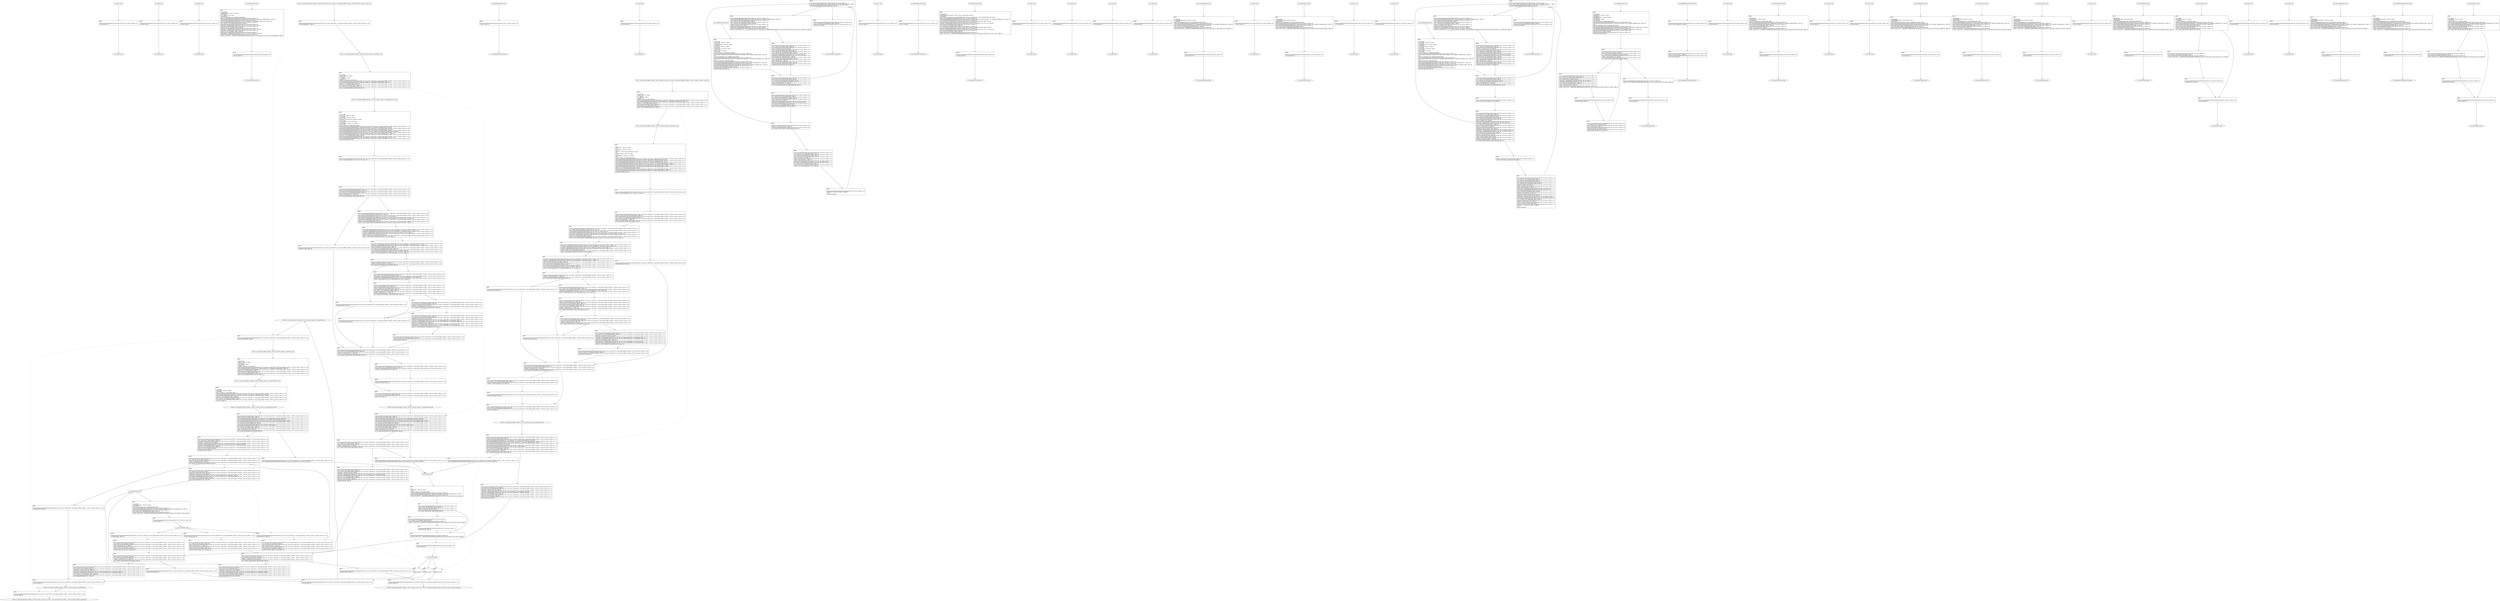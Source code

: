 digraph "icfg graph" {
BBio_ll_good1_end [label="{io_ll_good1_end}"];
BBio_ll_bad6_end [label="{io_ll_bad6_end}"];
BBio_ll_good5_end [label="{io_ll_good5_end}"];
BBio_ll_printWcharLine_end [label="{io_ll_printWcharLine_end}"];
BBCWE121_Stack_Based_Buffer_Overflow__CWE129_connect_socket_42_ll_goodB2G_end [label="{CWE121_Stack_Based_Buffer_Overflow__CWE129_connect_socket_42_ll_goodB2G_end}"];
BBio_ll_globalReturnsFalse_end [label="{io_ll_globalReturnsFalse_end}"];
BBio_ll_bad8_end [label="{io_ll_bad8_end}"];
BBio_ll_decodeHexWChars_end [label="{io_ll_decodeHexWChars_end}"];
BBio_ll_good7_end [label="{io_ll_good7_end}"];
BBio_ll_globalReturnsTrue_end [label="{io_ll_globalReturnsTrue_end}"];
BBio_ll_printStructLine_end [label="{io_ll_printStructLine_end}"];
BBio_ll_bad7_end [label="{io_ll_bad7_end}"];
BBio_ll_good6_end [label="{io_ll_good6_end}"];
BBio_ll_bad2_end [label="{io_ll_bad2_end}"];
BBio_ll_bad9_end [label="{io_ll_bad9_end}"];
BBio_ll_printUnsignedLine_end [label="{io_ll_printUnsignedLine_end}"];
BBio_ll_good4_end [label="{io_ll_good4_end}"];
BBio_ll_printSizeTLine_end [label="{io_ll_printSizeTLine_end}"];
BBio_ll_bad5_end [label="{io_ll_bad5_end}"];
BBio_ll_printLine_end [label="{io_ll_printLine_end}"];
BBio_ll_bad4_end [label="{io_ll_bad4_end}"];
BBio_ll_decodeHexChars_end [label="{io_ll_decodeHexChars_end}"];
BBio_ll_printBytesLine_end [label="{io_ll_printBytesLine_end}"];
BBio_ll_globalReturnsTrueOrFalse_end [label="{io_ll_globalReturnsTrueOrFalse_end}"];
BBCWE121_Stack_Based_Buffer_Overflow__CWE129_connect_socket_42_ll_goodB2GSource_end [label="{CWE121_Stack_Based_Buffer_Overflow__CWE129_connect_socket_42_ll_goodB2GSource_end}"];
BBio_ll_good3_end [label="{io_ll_good3_end}"];
BBCWE121_Stack_Based_Buffer_Overflow__CWE129_connect_socket_42_ll_CWE121_Stack_Based_Buffer_Overflow__CWE129_connect_socket_42_bad_end [label="{CWE121_Stack_Based_Buffer_Overflow__CWE129_connect_socket_42_ll_CWE121_Stack_Based_Buffer_Overflow__CWE129_connect_socket_42_bad_end}"];
BBio_ll_printHexCharLine_end [label="{io_ll_printHexCharLine_end}"];
BBio_ll_good9_end [label="{io_ll_good9_end}"];
BBCWE121_Stack_Based_Buffer_Overflow__CWE129_connect_socket_42_ll_CWE121_Stack_Based_Buffer_Overflow__CWE129_connect_socket_42_good_end [label="{CWE121_Stack_Based_Buffer_Overflow__CWE129_connect_socket_42_ll_CWE121_Stack_Based_Buffer_Overflow__CWE129_connect_socket_42_good_end}"];
BBCWE121_Stack_Based_Buffer_Overflow__CWE129_connect_socket_42_ll_goodG2BSource_end [label="{CWE121_Stack_Based_Buffer_Overflow__CWE129_connect_socket_42_ll_goodG2BSource_end}"];
BBio_ll_bad3_end [label="{io_ll_bad3_end}"];
BBio_ll_printDoubleLine_end [label="{io_ll_printDoubleLine_end}"];
BBio_ll_printShortLine_end [label="{io_ll_printShortLine_end}"];
BBio_ll_printLongLine_end [label="{io_ll_printLongLine_end}"];
BBio_ll_bad1_end [label="{io_ll_bad1_end}"];
BBCWE121_Stack_Based_Buffer_Overflow__CWE129_connect_socket_42_ll_goodG2B_end [label="{CWE121_Stack_Based_Buffer_Overflow__CWE129_connect_socket_42_ll_goodG2B_end}"];
BBCWE121_Stack_Based_Buffer_Overflow__CWE129_connect_socket_42_ll_badSource_end [label="{CWE121_Stack_Based_Buffer_Overflow__CWE129_connect_socket_42_ll_badSource_end}"];
BBio_ll_printFloatLine_end [label="{io_ll_printFloatLine_end}"];
BBio_ll_printWLine_end [label="{io_ll_printWLine_end}"];
BBio_ll_good2_end [label="{io_ll_good2_end}"];
BBio_ll_printIntLine_end [label="{io_ll_printIntLine_end}"];
BBio_ll_good8_end [label="{io_ll_good8_end}"];
BBio_ll_printLongLongLine_end [label="{io_ll_printLongLongLine_end}"];
BBio_ll_printHexUnsignedCharLine_end [label="{io_ll_printHexUnsignedCharLine_end}"];
BBio_ll_printSinkLine_end [label="{io_ll_printSinkLine_end}"];
BBio_ll_good1_start [label="{io_ll_good1_start}", shape=record];
io_ll_good1BB69 [label="{BB69:\l\l/home/raoxue/Desktop/MemVerif/workspace/000_062_541/source_code/io.c:187\l
  ret void, !dbg !52\l
}", shape=record];
BBio_ll_bad6_start [label="{io_ll_bad6_start}", shape=record];
io_ll_bad6BB83 [label="{BB83:\l\l/home/raoxue/Desktop/MemVerif/workspace/000_062_541/source_code/io.c:203\l
  ret void, !dbg !52\l
}", shape=record];
BBio_ll_good5_start [label="{io_ll_good5_start}", shape=record];
io_ll_good5BB73 [label="{BB73:\l\l/home/raoxue/Desktop/MemVerif/workspace/000_062_541/source_code/io.c:191\l
  ret void, !dbg !52\l
}", shape=record];
BBio_ll_printWcharLine_start [label="{io_ll_printWcharLine_start}", shape=record];
io_ll_printWcharLineBB28 [label="{BB28:\l\l/:2893099008\l
  %wideChar.addr = alloca i32, align 4\l
/:2893099008\l
  %s = alloca [2 x i32], align 4\l
/:2893099008\l
  store i32 %wideChar, i32* %wideChar.addr, align 4\l
/home/raoxue/Desktop/MemVerif/workspace/000_062_541/source_code/io.c:70\l
  call void @llvm.dbg.declare(metadata i32* %wideChar.addr, metadata !162, metadata !DIExpression()), !dbg !163\l
/home/raoxue/Desktop/MemVerif/workspace/000_062_541/source_code/io.c:74\l
  call void @llvm.dbg.declare(metadata [2 x i32]* %s, metadata !164, metadata !DIExpression()), !dbg !168\l
/home/raoxue/Desktop/MemVerif/workspace/000_062_541/source_code/io.c:75\l
  %0 = load i32, i32* %wideChar.addr, align 4, !dbg !61\l
/home/raoxue/Desktop/MemVerif/workspace/000_062_541/source_code/io.c:75\l
  %arrayidx = getelementptr inbounds [2 x i32], [2 x i32]* %s, i64 0, i64 0, !dbg !62\l
/home/raoxue/Desktop/MemVerif/workspace/000_062_541/source_code/io.c:75\l
  store i32 %0, i32* %arrayidx, align 4, !dbg !63\l
/home/raoxue/Desktop/MemVerif/workspace/000_062_541/source_code/io.c:76\l
  %arrayidx1 = getelementptr inbounds [2 x i32], [2 x i32]* %s, i64 0, i64 1, !dbg !64\l
/home/raoxue/Desktop/MemVerif/workspace/000_062_541/source_code/io.c:76\l
  store i32 0, i32* %arrayidx1, align 4, !dbg !65\l
/home/raoxue/Desktop/MemVerif/workspace/000_062_541/source_code/io.c:77\l
  %arraydecay = getelementptr inbounds [2 x i32], [2 x i32]* %s, i64 0, i64 0, !dbg !66\l
/home/raoxue/Desktop/MemVerif/workspace/000_062_541/source_code/io.c:77\l
  %call = call i32 (i8*, ...) @printf(i8* getelementptr inbounds ([5 x i8], [5 x i8]* @.str.10, i64 0, i64 0), i32* %arraydecay), !dbg !67\l
}", shape=record];
io_ll_printWcharLineBB28 [label="{BB28:\l\l/:2893099008\l
  %wideChar.addr = alloca i32, align 4\l
/:2893099008\l
  %s = alloca [2 x i32], align 4\l
/:2893099008\l
  store i32 %wideChar, i32* %wideChar.addr, align 4\l
/home/raoxue/Desktop/MemVerif/workspace/000_062_541/source_code/io.c:70\l
  call void @llvm.dbg.declare(metadata i32* %wideChar.addr, metadata !162, metadata !DIExpression()), !dbg !163\l
/home/raoxue/Desktop/MemVerif/workspace/000_062_541/source_code/io.c:74\l
  call void @llvm.dbg.declare(metadata [2 x i32]* %s, metadata !164, metadata !DIExpression()), !dbg !168\l
/home/raoxue/Desktop/MemVerif/workspace/000_062_541/source_code/io.c:75\l
  %0 = load i32, i32* %wideChar.addr, align 4, !dbg !61\l
/home/raoxue/Desktop/MemVerif/workspace/000_062_541/source_code/io.c:75\l
  %arrayidx = getelementptr inbounds [2 x i32], [2 x i32]* %s, i64 0, i64 0, !dbg !62\l
/home/raoxue/Desktop/MemVerif/workspace/000_062_541/source_code/io.c:75\l
  store i32 %0, i32* %arrayidx, align 4, !dbg !63\l
/home/raoxue/Desktop/MemVerif/workspace/000_062_541/source_code/io.c:76\l
  %arrayidx1 = getelementptr inbounds [2 x i32], [2 x i32]* %s, i64 0, i64 1, !dbg !64\l
/home/raoxue/Desktop/MemVerif/workspace/000_062_541/source_code/io.c:76\l
  store i32 0, i32* %arrayidx1, align 4, !dbg !65\l
/home/raoxue/Desktop/MemVerif/workspace/000_062_541/source_code/io.c:77\l
  %arraydecay = getelementptr inbounds [2 x i32], [2 x i32]* %s, i64 0, i64 0, !dbg !66\l
/home/raoxue/Desktop/MemVerif/workspace/000_062_541/source_code/io.c:77\l
  %call = call i32 (i8*, ...) @printf(i8* getelementptr inbounds ([5 x i8], [5 x i8]* @.str.10, i64 0, i64 0), i32* %arraydecay), !dbg !67\l
}", shape=record];
io_ll_printWcharLineBB29 [label="{BB29:\l\l/home/raoxue/Desktop/MemVerif/workspace/000_062_541/source_code/io.c:78\l
  ret void, !dbg !68\l
}", shape=record];
BBCWE121_Stack_Based_Buffer_Overflow__CWE129_connect_socket_42_ll_goodB2G_start [label="{CWE121_Stack_Based_Buffer_Overflow__CWE129_connect_socket_42_ll_goodB2G_start}", shape=record];
CWE121_Stack_Based_Buffer_Overflow__CWE129_connect_socket_42_ll_goodB2GBB61 [label="{BB61:\l\l/:111086856\l
  %data = alloca i32, align 4\l
/:111086856\l
  %i = alloca i32, align 4\l
/:111086856\l
  %buffer = alloca [10 x i32], align 16\l
/home/raoxue/Desktop/MemVerif/workspace/000_062_541/source_code/CWE121_Stack_Based_Buffer_Overflow__CWE129_connect_socket_42.c:237\l
  call void @llvm.dbg.declare(metadata i32* %data, metadata !321, metadata !DIExpression()), !dbg !322\l
/home/raoxue/Desktop/MemVerif/workspace/000_062_541/source_code/CWE121_Stack_Based_Buffer_Overflow__CWE129_connect_socket_42.c:239\l
  store i32 -1, i32* %data, align 4, !dbg !70\l
/home/raoxue/Desktop/MemVerif/workspace/000_062_541/source_code/CWE121_Stack_Based_Buffer_Overflow__CWE129_connect_socket_42.c:240\l
  %0 = load i32, i32* %data, align 4, !dbg !71\l
/home/raoxue/Desktop/MemVerif/workspace/000_062_541/source_code/CWE121_Stack_Based_Buffer_Overflow__CWE129_connect_socket_42.c:240\l
  %call = call i32 @goodB2GSource(i32 %0), !dbg !72\l
}", shape=record];
CWE121_Stack_Based_Buffer_Overflow__CWE129_connect_socket_42_ll_goodB2GBB61 [label="{BB61:\l\l/:111086856\l
  %data = alloca i32, align 4\l
/:111086856\l
  %i = alloca i32, align 4\l
/:111086856\l
  %buffer = alloca [10 x i32], align 16\l
/home/raoxue/Desktop/MemVerif/workspace/000_062_541/source_code/CWE121_Stack_Based_Buffer_Overflow__CWE129_connect_socket_42.c:237\l
  call void @llvm.dbg.declare(metadata i32* %data, metadata !321, metadata !DIExpression()), !dbg !322\l
/home/raoxue/Desktop/MemVerif/workspace/000_062_541/source_code/CWE121_Stack_Based_Buffer_Overflow__CWE129_connect_socket_42.c:239\l
  store i32 -1, i32* %data, align 4, !dbg !70\l
/home/raoxue/Desktop/MemVerif/workspace/000_062_541/source_code/CWE121_Stack_Based_Buffer_Overflow__CWE129_connect_socket_42.c:240\l
  %0 = load i32, i32* %data, align 4, !dbg !71\l
/home/raoxue/Desktop/MemVerif/workspace/000_062_541/source_code/CWE121_Stack_Based_Buffer_Overflow__CWE129_connect_socket_42.c:240\l
  %call = call i32 @goodB2GSource(i32 %0), !dbg !72\l
}", shape=record];
CWE121_Stack_Based_Buffer_Overflow__CWE129_connect_socket_42_ll_goodB2GBB62 [label="{BB62:\l\l/home/raoxue/Desktop/MemVerif/workspace/000_062_541/source_code/CWE121_Stack_Based_Buffer_Overflow__CWE129_connect_socket_42.c:240\l
  store i32 %call, i32* %data, align 4, !dbg !73\l
/home/raoxue/Desktop/MemVerif/workspace/000_062_541/source_code/CWE121_Stack_Based_Buffer_Overflow__CWE129_connect_socket_42.c:242\l
  call void @llvm.dbg.declare(metadata i32* %i, metadata !327, metadata !DIExpression()), !dbg !329\l
/home/raoxue/Desktop/MemVerif/workspace/000_062_541/source_code/CWE121_Stack_Based_Buffer_Overflow__CWE129_connect_socket_42.c:243\l
  call void @llvm.dbg.declare(metadata [10 x i32]* %buffer, metadata !330, metadata !DIExpression()), !dbg !331\l
/home/raoxue/Desktop/MemVerif/workspace/000_062_541/source_code/CWE121_Stack_Based_Buffer_Overflow__CWE129_connect_socket_42.c:243\l
  %1 = bitcast [10 x i32]* %buffer to i8*, !dbg !81\l
/home/raoxue/Desktop/MemVerif/workspace/000_062_541/source_code/CWE121_Stack_Based_Buffer_Overflow__CWE129_connect_socket_42.c:243\l
  call void @llvm.memset.p0i8.i64(i8* align 16 %1, i8 0, i64 40, i1 false), !dbg !81\l
/home/raoxue/Desktop/MemVerif/workspace/000_062_541/source_code/CWE121_Stack_Based_Buffer_Overflow__CWE129_connect_socket_42.c:245\l
  %2 = load i32, i32* %data, align 4, !dbg !82\l
/home/raoxue/Desktop/MemVerif/workspace/000_062_541/source_code/CWE121_Stack_Based_Buffer_Overflow__CWE129_connect_socket_42.c:245\l
  %cmp = icmp sge i32 %2, 0, !dbg !84\l
/home/raoxue/Desktop/MemVerif/workspace/000_062_541/source_code/CWE121_Stack_Based_Buffer_Overflow__CWE129_connect_socket_42.c:245\l
  br i1 %cmp, label %land.lhs.true, label %if.else, !dbg !85\l
}", shape=record];
CWE121_Stack_Based_Buffer_Overflow__CWE129_connect_socket_42_ll_goodB2GBB63 [label="{BB63:\l\l/home/raoxue/Desktop/MemVerif/workspace/000_062_541/source_code/CWE121_Stack_Based_Buffer_Overflow__CWE129_connect_socket_42.c:245\l
  %3 = load i32, i32* %data, align 4, !dbg !86\l
/home/raoxue/Desktop/MemVerif/workspace/000_062_541/source_code/CWE121_Stack_Based_Buffer_Overflow__CWE129_connect_socket_42.c:245\l
  %cmp1 = icmp slt i32 %3, 10, !dbg !87\l
/home/raoxue/Desktop/MemVerif/workspace/000_062_541/source_code/CWE121_Stack_Based_Buffer_Overflow__CWE129_connect_socket_42.c:245\l
  br i1 %cmp1, label %if.then, label %if.else, !dbg !88\l
}", shape=record];
CWE121_Stack_Based_Buffer_Overflow__CWE129_connect_socket_42_ll_goodB2GBB65 [label="{BB65:\l\l/home/raoxue/Desktop/MemVerif/workspace/000_062_541/source_code/CWE121_Stack_Based_Buffer_Overflow__CWE129_connect_socket_42.c:247\l
  %4 = load i32, i32* %data, align 4, !dbg !89\l
/home/raoxue/Desktop/MemVerif/workspace/000_062_541/source_code/CWE121_Stack_Based_Buffer_Overflow__CWE129_connect_socket_42.c:247\l
  %idxprom = sext i32 %4 to i64, !dbg !91\l
/home/raoxue/Desktop/MemVerif/workspace/000_062_541/source_code/CWE121_Stack_Based_Buffer_Overflow__CWE129_connect_socket_42.c:247\l
  %arrayidx = getelementptr inbounds [10 x i32], [10 x i32]* %buffer, i64 0, i64 %idxprom, !dbg !91\l
/home/raoxue/Desktop/MemVerif/workspace/000_062_541/source_code/CWE121_Stack_Based_Buffer_Overflow__CWE129_connect_socket_42.c:247\l
  store i32 1, i32* %arrayidx, align 4, !dbg !92\l
/home/raoxue/Desktop/MemVerif/workspace/000_062_541/source_code/CWE121_Stack_Based_Buffer_Overflow__CWE129_connect_socket_42.c:249\l
  store i32 0, i32* %i, align 4, !dbg !93\l
/home/raoxue/Desktop/MemVerif/workspace/000_062_541/source_code/CWE121_Stack_Based_Buffer_Overflow__CWE129_connect_socket_42.c:249\l
  br label %for.cond, !dbg !95\l
}", shape=record];
CWE121_Stack_Based_Buffer_Overflow__CWE129_connect_socket_42_ll_goodB2GBB66 [label="{BB66:\l\l/home/raoxue/Desktop/MemVerif/workspace/000_062_541/source_code/CWE121_Stack_Based_Buffer_Overflow__CWE129_connect_socket_42.c:249\l
  %5 = load i32, i32* %i, align 4, !dbg !96\l
/home/raoxue/Desktop/MemVerif/workspace/000_062_541/source_code/CWE121_Stack_Based_Buffer_Overflow__CWE129_connect_socket_42.c:249\l
  %cmp2 = icmp slt i32 %5, 10, !dbg !98\l
/home/raoxue/Desktop/MemVerif/workspace/000_062_541/source_code/CWE121_Stack_Based_Buffer_Overflow__CWE129_connect_socket_42.c:249\l
  br i1 %cmp2, label %for.body, label %for.end, !dbg !99\l
}", shape=record];
CWE121_Stack_Based_Buffer_Overflow__CWE129_connect_socket_42_ll_goodB2GBB67 [label="{BB67:\l\l/home/raoxue/Desktop/MemVerif/workspace/000_062_541/source_code/CWE121_Stack_Based_Buffer_Overflow__CWE129_connect_socket_42.c:251\l
  %6 = load i32, i32* %i, align 4, !dbg !100\l
/home/raoxue/Desktop/MemVerif/workspace/000_062_541/source_code/CWE121_Stack_Based_Buffer_Overflow__CWE129_connect_socket_42.c:251\l
  %idxprom3 = sext i32 %6 to i64, !dbg !102\l
/home/raoxue/Desktop/MemVerif/workspace/000_062_541/source_code/CWE121_Stack_Based_Buffer_Overflow__CWE129_connect_socket_42.c:251\l
  %arrayidx4 = getelementptr inbounds [10 x i32], [10 x i32]* %buffer, i64 0, i64 %idxprom3, !dbg !102\l
/home/raoxue/Desktop/MemVerif/workspace/000_062_541/source_code/CWE121_Stack_Based_Buffer_Overflow__CWE129_connect_socket_42.c:251\l
  %7 = load i32, i32* %arrayidx4, align 4, !dbg !102\l
/home/raoxue/Desktop/MemVerif/workspace/000_062_541/source_code/CWE121_Stack_Based_Buffer_Overflow__CWE129_connect_socket_42.c:251\l
  call void @printIntLine(i32 %7), !dbg !103\l
}", shape=record];
CWE121_Stack_Based_Buffer_Overflow__CWE129_connect_socket_42_ll_goodB2GBB67 [label="{BB67:\l\l/home/raoxue/Desktop/MemVerif/workspace/000_062_541/source_code/CWE121_Stack_Based_Buffer_Overflow__CWE129_connect_socket_42.c:251\l
  %6 = load i32, i32* %i, align 4, !dbg !100\l
/home/raoxue/Desktop/MemVerif/workspace/000_062_541/source_code/CWE121_Stack_Based_Buffer_Overflow__CWE129_connect_socket_42.c:251\l
  %idxprom3 = sext i32 %6 to i64, !dbg !102\l
/home/raoxue/Desktop/MemVerif/workspace/000_062_541/source_code/CWE121_Stack_Based_Buffer_Overflow__CWE129_connect_socket_42.c:251\l
  %arrayidx4 = getelementptr inbounds [10 x i32], [10 x i32]* %buffer, i64 0, i64 %idxprom3, !dbg !102\l
/home/raoxue/Desktop/MemVerif/workspace/000_062_541/source_code/CWE121_Stack_Based_Buffer_Overflow__CWE129_connect_socket_42.c:251\l
  %7 = load i32, i32* %arrayidx4, align 4, !dbg !102\l
/home/raoxue/Desktop/MemVerif/workspace/000_062_541/source_code/CWE121_Stack_Based_Buffer_Overflow__CWE129_connect_socket_42.c:251\l
  call void @printIntLine(i32 %7), !dbg !103\l
}", shape=record];
CWE121_Stack_Based_Buffer_Overflow__CWE129_connect_socket_42_ll_goodB2GBB69 [label="{BB69:\l\l/home/raoxue/Desktop/MemVerif/workspace/000_062_541/source_code/CWE121_Stack_Based_Buffer_Overflow__CWE129_connect_socket_42.c:252\l
  br label %for.inc, !dbg !104\l
}", shape=record];
CWE121_Stack_Based_Buffer_Overflow__CWE129_connect_socket_42_ll_goodB2GBB70 [label="{BB70:\l\l/home/raoxue/Desktop/MemVerif/workspace/000_062_541/source_code/CWE121_Stack_Based_Buffer_Overflow__CWE129_connect_socket_42.c:249\l
  %8 = load i32, i32* %i, align 4, !dbg !105\l
/home/raoxue/Desktop/MemVerif/workspace/000_062_541/source_code/CWE121_Stack_Based_Buffer_Overflow__CWE129_connect_socket_42.c:249\l
  %inc = add nsw i32 %8, 1, !dbg !105\l
/home/raoxue/Desktop/MemVerif/workspace/000_062_541/source_code/CWE121_Stack_Based_Buffer_Overflow__CWE129_connect_socket_42.c:249\l
  store i32 %inc, i32* %i, align 4, !dbg !105\l
/home/raoxue/Desktop/MemVerif/workspace/000_062_541/source_code/CWE121_Stack_Based_Buffer_Overflow__CWE129_connect_socket_42.c:249\l
  br label %for.cond, !dbg !106, !llvm.loop !107\l
}", shape=record];
CWE121_Stack_Based_Buffer_Overflow__CWE129_connect_socket_42_ll_goodB2GBB68 [label="{BB68:\l\l/home/raoxue/Desktop/MemVerif/workspace/000_062_541/source_code/CWE121_Stack_Based_Buffer_Overflow__CWE129_connect_socket_42.c:253\l
  br label %if.end, !dbg !110\l
}", shape=record];
CWE121_Stack_Based_Buffer_Overflow__CWE129_connect_socket_42_ll_goodB2GBB64 [label="{BB64:\l\l/home/raoxue/Desktop/MemVerif/workspace/000_062_541/source_code/CWE121_Stack_Based_Buffer_Overflow__CWE129_connect_socket_42.c:256\l
  call void @printLine(i8* getelementptr inbounds ([36 x i8], [36 x i8]* @.str.2, i64 0, i64 0)), !dbg !111\l
}", shape=record];
CWE121_Stack_Based_Buffer_Overflow__CWE129_connect_socket_42_ll_goodB2GBB64 [label="{BB64:\l\l/home/raoxue/Desktop/MemVerif/workspace/000_062_541/source_code/CWE121_Stack_Based_Buffer_Overflow__CWE129_connect_socket_42.c:256\l
  call void @printLine(i8* getelementptr inbounds ([36 x i8], [36 x i8]* @.str.2, i64 0, i64 0)), !dbg !111\l
}", shape=record];
CWE121_Stack_Based_Buffer_Overflow__CWE129_connect_socket_42_ll_goodB2GBB72 [label="{BB72:\l\l/:256\l
  br label %if.end\l
}", shape=record];
CWE121_Stack_Based_Buffer_Overflow__CWE129_connect_socket_42_ll_goodB2GBB71 [label="{BB71:\l\l/home/raoxue/Desktop/MemVerif/workspace/000_062_541/source_code/CWE121_Stack_Based_Buffer_Overflow__CWE129_connect_socket_42.c:259\l
  ret void, !dbg !113\l
}", shape=record];
BBio_ll_globalReturnsFalse_start [label="{io_ll_globalReturnsFalse_start}", shape=record];
io_ll_globalReturnsFalseBB66 [label="{BB66:\l\l/home/raoxue/Desktop/MemVerif/workspace/000_062_541/source_code/io.c:163\l
  ret i32 0, !dbg !52\l
}", shape=record];
BBio_ll_bad8_start [label="{io_ll_bad8_start}", shape=record];
io_ll_bad8BB85 [label="{BB85:\l\l/home/raoxue/Desktop/MemVerif/workspace/000_062_541/source_code/io.c:205\l
  ret void, !dbg !52\l
}", shape=record];
BBio_ll_decodeHexWChars_start [label="{io_ll_decodeHexWChars_start}", shape=record];
io_ll_decodeHexWCharsBB55 [label="{BB55:\l\l/:113527368\l
  %bytes.addr = alloca i8*, align 8\l
/:113527368\l
  %numBytes.addr = alloca i64, align 8\l
/:113527368\l
  %hex.addr = alloca i32*, align 8\l
/:113527368\l
  %numWritten = alloca i64, align 8\l
/:113527368\l
  %byte = alloca i32, align 4\l
/:113527368\l
  store i8* %bytes, i8** %bytes.addr, align 8\l
/home/raoxue/Desktop/MemVerif/workspace/000_062_541/source_code/io.c:135\l
  call void @llvm.dbg.declare(metadata i8** %bytes.addr, metadata !290, metadata !DIExpression()), !dbg !291\l
/:135\l
  store i64 %numBytes, i64* %numBytes.addr, align 8\l
/home/raoxue/Desktop/MemVerif/workspace/000_062_541/source_code/io.c:135\l
  call void @llvm.dbg.declare(metadata i64* %numBytes.addr, metadata !292, metadata !DIExpression()), !dbg !293\l
/:135\l
  store i32* %hex, i32** %hex.addr, align 8\l
/home/raoxue/Desktop/MemVerif/workspace/000_062_541/source_code/io.c:135\l
  call void @llvm.dbg.declare(metadata i32** %hex.addr, metadata !294, metadata !DIExpression()), !dbg !295\l
/home/raoxue/Desktop/MemVerif/workspace/000_062_541/source_code/io.c:137\l
  call void @llvm.dbg.declare(metadata i64* %numWritten, metadata !296, metadata !DIExpression()), !dbg !297\l
/home/raoxue/Desktop/MemVerif/workspace/000_062_541/source_code/io.c:137\l
  store i64 0, i64* %numWritten, align 8, !dbg !65\l
/home/raoxue/Desktop/MemVerif/workspace/000_062_541/source_code/io.c:143\l
  br label %while.cond, !dbg !66\l
}", shape=record];
io_ll_decodeHexWCharsBB56 [label="{BB56:\l\l/home/raoxue/Desktop/MemVerif/workspace/000_062_541/source_code/io.c:143\l
  %0 = load i64, i64* %numWritten, align 8, !dbg !67\l
/home/raoxue/Desktop/MemVerif/workspace/000_062_541/source_code/io.c:143\l
  %1 = load i64, i64* %numBytes.addr, align 8, !dbg !68\l
/home/raoxue/Desktop/MemVerif/workspace/000_062_541/source_code/io.c:143\l
  %cmp = icmp ult i64 %0, %1, !dbg !69\l
/home/raoxue/Desktop/MemVerif/workspace/000_062_541/source_code/io.c:143\l
  br i1 %cmp, label %land.lhs.true, label %land.end, !dbg !70\l
}", shape=record];
io_ll_decodeHexWCharsBB57 [label="{BB57:\l\l/home/raoxue/Desktop/MemVerif/workspace/000_062_541/source_code/io.c:143\l
  %2 = load i32*, i32** %hex.addr, align 8, !dbg !71\l
/home/raoxue/Desktop/MemVerif/workspace/000_062_541/source_code/io.c:143\l
  %3 = load i64, i64* %numWritten, align 8, !dbg !72\l
/home/raoxue/Desktop/MemVerif/workspace/000_062_541/source_code/io.c:143\l
  %mul = mul i64 2, %3, !dbg !73\l
/home/raoxue/Desktop/MemVerif/workspace/000_062_541/source_code/io.c:143\l
  %arrayidx = getelementptr inbounds i32, i32* %2, i64 %mul, !dbg !71\l
/home/raoxue/Desktop/MemVerif/workspace/000_062_541/source_code/io.c:143\l
  %4 = load i32, i32* %arrayidx, align 4, !dbg !71\l
/home/raoxue/Desktop/MemVerif/workspace/000_062_541/source_code/io.c:143\l
  %call = call i32 @iswxdigit(i32 %4) #5, !dbg !74\l
}", shape=record];
io_ll_decodeHexWCharsBB57 [label="{BB57:\l\l/home/raoxue/Desktop/MemVerif/workspace/000_062_541/source_code/io.c:143\l
  %2 = load i32*, i32** %hex.addr, align 8, !dbg !71\l
/home/raoxue/Desktop/MemVerif/workspace/000_062_541/source_code/io.c:143\l
  %3 = load i64, i64* %numWritten, align 8, !dbg !72\l
/home/raoxue/Desktop/MemVerif/workspace/000_062_541/source_code/io.c:143\l
  %mul = mul i64 2, %3, !dbg !73\l
/home/raoxue/Desktop/MemVerif/workspace/000_062_541/source_code/io.c:143\l
  %arrayidx = getelementptr inbounds i32, i32* %2, i64 %mul, !dbg !71\l
/home/raoxue/Desktop/MemVerif/workspace/000_062_541/source_code/io.c:143\l
  %4 = load i32, i32* %arrayidx, align 4, !dbg !71\l
/home/raoxue/Desktop/MemVerif/workspace/000_062_541/source_code/io.c:143\l
  %call = call i32 @iswxdigit(i32 %4) #5, !dbg !74\l
}", shape=record];
io_ll_decodeHexWCharsBB59 [label="{BB59:\l\l/home/raoxue/Desktop/MemVerif/workspace/000_062_541/source_code/io.c:143\l
  %tobool = icmp ne i32 %call, 0, !dbg !74\l
/home/raoxue/Desktop/MemVerif/workspace/000_062_541/source_code/io.c:143\l
  br i1 %tobool, label %land.rhs, label %land.end, !dbg !75\l
}", shape=record];
io_ll_decodeHexWCharsBB60 [label="{BB60:\l\l/home/raoxue/Desktop/MemVerif/workspace/000_062_541/source_code/io.c:143\l
  %5 = load i32*, i32** %hex.addr, align 8, !dbg !76\l
/home/raoxue/Desktop/MemVerif/workspace/000_062_541/source_code/io.c:143\l
  %6 = load i64, i64* %numWritten, align 8, !dbg !77\l
/home/raoxue/Desktop/MemVerif/workspace/000_062_541/source_code/io.c:143\l
  %mul1 = mul i64 2, %6, !dbg !78\l
/home/raoxue/Desktop/MemVerif/workspace/000_062_541/source_code/io.c:143\l
  %add = add i64 %mul1, 1, !dbg !79\l
/home/raoxue/Desktop/MemVerif/workspace/000_062_541/source_code/io.c:143\l
  %arrayidx2 = getelementptr inbounds i32, i32* %5, i64 %add, !dbg !76\l
/home/raoxue/Desktop/MemVerif/workspace/000_062_541/source_code/io.c:143\l
  %7 = load i32, i32* %arrayidx2, align 4, !dbg !76\l
/home/raoxue/Desktop/MemVerif/workspace/000_062_541/source_code/io.c:143\l
  %call3 = call i32 @iswxdigit(i32 %7) #5, !dbg !80\l
}", shape=record];
io_ll_decodeHexWCharsBB60 [label="{BB60:\l\l/home/raoxue/Desktop/MemVerif/workspace/000_062_541/source_code/io.c:143\l
  %5 = load i32*, i32** %hex.addr, align 8, !dbg !76\l
/home/raoxue/Desktop/MemVerif/workspace/000_062_541/source_code/io.c:143\l
  %6 = load i64, i64* %numWritten, align 8, !dbg !77\l
/home/raoxue/Desktop/MemVerif/workspace/000_062_541/source_code/io.c:143\l
  %mul1 = mul i64 2, %6, !dbg !78\l
/home/raoxue/Desktop/MemVerif/workspace/000_062_541/source_code/io.c:143\l
  %add = add i64 %mul1, 1, !dbg !79\l
/home/raoxue/Desktop/MemVerif/workspace/000_062_541/source_code/io.c:143\l
  %arrayidx2 = getelementptr inbounds i32, i32* %5, i64 %add, !dbg !76\l
/home/raoxue/Desktop/MemVerif/workspace/000_062_541/source_code/io.c:143\l
  %7 = load i32, i32* %arrayidx2, align 4, !dbg !76\l
/home/raoxue/Desktop/MemVerif/workspace/000_062_541/source_code/io.c:143\l
  %call3 = call i32 @iswxdigit(i32 %7) #5, !dbg !80\l
}", shape=record];
io_ll_decodeHexWCharsBB61 [label="{BB61:\l\l/home/raoxue/Desktop/MemVerif/workspace/000_062_541/source_code/io.c:143\l
  %tobool4 = icmp ne i32 %call3, 0, !dbg !75\l
/:143\l
  br label %land.end\l
}", shape=record];
io_ll_decodeHexWCharsBB58 [label="{BB58:\l\l/home/raoxue/Desktop/MemVerif/workspace/000_062_541/source_code/io.c:0\l
  %8 = phi i1 [ false, %land.lhs.true ], [ false, %while.cond ], [ %tobool4, %land.rhs ], !dbg !81\l
/home/raoxue/Desktop/MemVerif/workspace/000_062_541/source_code/io.c:143\l
  br i1 %8, label %while.body, label %while.end, !dbg !66\l
}", shape=record];
io_ll_decodeHexWCharsBB62 [label="{BB62:\l\l/home/raoxue/Desktop/MemVerif/workspace/000_062_541/source_code/io.c:145\l
  call void @llvm.dbg.declare(metadata i32* %byte, metadata !314, metadata !DIExpression()), !dbg !316\l
/home/raoxue/Desktop/MemVerif/workspace/000_062_541/source_code/io.c:146\l
  %9 = load i32*, i32** %hex.addr, align 8, !dbg !85\l
/home/raoxue/Desktop/MemVerif/workspace/000_062_541/source_code/io.c:146\l
  %10 = load i64, i64* %numWritten, align 8, !dbg !86\l
/home/raoxue/Desktop/MemVerif/workspace/000_062_541/source_code/io.c:146\l
  %mul5 = mul i64 2, %10, !dbg !87\l
/home/raoxue/Desktop/MemVerif/workspace/000_062_541/source_code/io.c:146\l
  %arrayidx6 = getelementptr inbounds i32, i32* %9, i64 %mul5, !dbg !85\l
/home/raoxue/Desktop/MemVerif/workspace/000_062_541/source_code/io.c:146\l
  %call7 = call i32 (i32*, i32*, ...) @__isoc99_swscanf(i32* %arrayidx6, i32* getelementptr inbounds ([5 x i32], [5 x i32]* @.str.16, i64 0, i64 0), i32* %byte) #5, !dbg !88\l
}", shape=record];
io_ll_decodeHexWCharsBB62 [label="{BB62:\l\l/home/raoxue/Desktop/MemVerif/workspace/000_062_541/source_code/io.c:145\l
  call void @llvm.dbg.declare(metadata i32* %byte, metadata !314, metadata !DIExpression()), !dbg !316\l
/home/raoxue/Desktop/MemVerif/workspace/000_062_541/source_code/io.c:146\l
  %9 = load i32*, i32** %hex.addr, align 8, !dbg !85\l
/home/raoxue/Desktop/MemVerif/workspace/000_062_541/source_code/io.c:146\l
  %10 = load i64, i64* %numWritten, align 8, !dbg !86\l
/home/raoxue/Desktop/MemVerif/workspace/000_062_541/source_code/io.c:146\l
  %mul5 = mul i64 2, %10, !dbg !87\l
/home/raoxue/Desktop/MemVerif/workspace/000_062_541/source_code/io.c:146\l
  %arrayidx6 = getelementptr inbounds i32, i32* %9, i64 %mul5, !dbg !85\l
/home/raoxue/Desktop/MemVerif/workspace/000_062_541/source_code/io.c:146\l
  %call7 = call i32 (i32*, i32*, ...) @__isoc99_swscanf(i32* %arrayidx6, i32* getelementptr inbounds ([5 x i32], [5 x i32]* @.str.16, i64 0, i64 0), i32* %byte) #5, !dbg !88\l
}", shape=record];
io_ll_decodeHexWCharsBB64 [label="{BB64:\l\l/home/raoxue/Desktop/MemVerif/workspace/000_062_541/source_code/io.c:147\l
  %11 = load i32, i32* %byte, align 4, !dbg !89\l
/home/raoxue/Desktop/MemVerif/workspace/000_062_541/source_code/io.c:147\l
  %conv = trunc i32 %11 to i8, !dbg !90\l
/home/raoxue/Desktop/MemVerif/workspace/000_062_541/source_code/io.c:147\l
  %12 = load i8*, i8** %bytes.addr, align 8, !dbg !91\l
/home/raoxue/Desktop/MemVerif/workspace/000_062_541/source_code/io.c:147\l
  %13 = load i64, i64* %numWritten, align 8, !dbg !92\l
/home/raoxue/Desktop/MemVerif/workspace/000_062_541/source_code/io.c:147\l
  %arrayidx8 = getelementptr inbounds i8, i8* %12, i64 %13, !dbg !91\l
/home/raoxue/Desktop/MemVerif/workspace/000_062_541/source_code/io.c:147\l
  store i8 %conv, i8* %arrayidx8, align 1, !dbg !93\l
/home/raoxue/Desktop/MemVerif/workspace/000_062_541/source_code/io.c:148\l
  %14 = load i64, i64* %numWritten, align 8, !dbg !94\l
/home/raoxue/Desktop/MemVerif/workspace/000_062_541/source_code/io.c:148\l
  %inc = add i64 %14, 1, !dbg !94\l
/home/raoxue/Desktop/MemVerif/workspace/000_062_541/source_code/io.c:148\l
  store i64 %inc, i64* %numWritten, align 8, !dbg !94\l
/home/raoxue/Desktop/MemVerif/workspace/000_062_541/source_code/io.c:143\l
  br label %while.cond, !dbg !66, !llvm.loop !95\l
}", shape=record];
io_ll_decodeHexWCharsBB63 [label="{BB63:\l\l/home/raoxue/Desktop/MemVerif/workspace/000_062_541/source_code/io.c:151\l
  %15 = load i64, i64* %numWritten, align 8, !dbg !98\l
/home/raoxue/Desktop/MemVerif/workspace/000_062_541/source_code/io.c:151\l
  ret i64 %15, !dbg !99\l
}", shape=record];
BBio_ll_good7_start [label="{io_ll_good7_start}", shape=record];
io_ll_good7BB75 [label="{BB75:\l\l/home/raoxue/Desktop/MemVerif/workspace/000_062_541/source_code/io.c:193\l
  ret void, !dbg !52\l
}", shape=record];
BBio_ll_globalReturnsTrue_start [label="{io_ll_globalReturnsTrue_start}", shape=record];
io_ll_globalReturnsTrueBB65 [label="{BB65:\l\l/home/raoxue/Desktop/MemVerif/workspace/000_062_541/source_code/io.c:158\l
  ret i32 1, !dbg !52\l
}", shape=record];
BBio_ll_printStructLine_start [label="{io_ll_printStructLine_start}", shape=record];
io_ll_printStructLineBB36 [label="{BB36:\l\l/:2893099008\l
  %structTwoIntsStruct.addr = alloca %struct._twoIntsStruct*, align 8\l
/:2893099008\l
  store %struct._twoIntsStruct* %structTwoIntsStruct, %struct._twoIntsStruct** %structTwoIntsStruct.addr, align 8\l
/home/raoxue/Desktop/MemVerif/workspace/000_062_541/source_code/io.c:95\l
  call void @llvm.dbg.declare(metadata %struct._twoIntsStruct** %structTwoIntsStruct.addr, metadata !212, metadata !DIExpression()), !dbg !213\l
/home/raoxue/Desktop/MemVerif/workspace/000_062_541/source_code/io.c:97\l
  %0 = load %struct._twoIntsStruct*, %struct._twoIntsStruct** %structTwoIntsStruct.addr, align 8, !dbg !61\l
/home/raoxue/Desktop/MemVerif/workspace/000_062_541/source_code/io.c:97\l
  %intOne = getelementptr inbounds %struct._twoIntsStruct, %struct._twoIntsStruct* %0, i32 0, i32 0, !dbg !62\l
/home/raoxue/Desktop/MemVerif/workspace/000_062_541/source_code/io.c:97\l
  %1 = load i32, i32* %intOne, align 4, !dbg !62\l
/home/raoxue/Desktop/MemVerif/workspace/000_062_541/source_code/io.c:97\l
  %2 = load %struct._twoIntsStruct*, %struct._twoIntsStruct** %structTwoIntsStruct.addr, align 8, !dbg !63\l
/home/raoxue/Desktop/MemVerif/workspace/000_062_541/source_code/io.c:97\l
  %intTwo = getelementptr inbounds %struct._twoIntsStruct, %struct._twoIntsStruct* %2, i32 0, i32 1, !dbg !64\l
/home/raoxue/Desktop/MemVerif/workspace/000_062_541/source_code/io.c:97\l
  %3 = load i32, i32* %intTwo, align 4, !dbg !64\l
/home/raoxue/Desktop/MemVerif/workspace/000_062_541/source_code/io.c:97\l
  %call = call i32 (i8*, ...) @printf(i8* getelementptr inbounds ([10 x i8], [10 x i8]* @.str.13, i64 0, i64 0), i32 %1, i32 %3), !dbg !65\l
}", shape=record];
io_ll_printStructLineBB36 [label="{BB36:\l\l/:2893099008\l
  %structTwoIntsStruct.addr = alloca %struct._twoIntsStruct*, align 8\l
/:2893099008\l
  store %struct._twoIntsStruct* %structTwoIntsStruct, %struct._twoIntsStruct** %structTwoIntsStruct.addr, align 8\l
/home/raoxue/Desktop/MemVerif/workspace/000_062_541/source_code/io.c:95\l
  call void @llvm.dbg.declare(metadata %struct._twoIntsStruct** %structTwoIntsStruct.addr, metadata !212, metadata !DIExpression()), !dbg !213\l
/home/raoxue/Desktop/MemVerif/workspace/000_062_541/source_code/io.c:97\l
  %0 = load %struct._twoIntsStruct*, %struct._twoIntsStruct** %structTwoIntsStruct.addr, align 8, !dbg !61\l
/home/raoxue/Desktop/MemVerif/workspace/000_062_541/source_code/io.c:97\l
  %intOne = getelementptr inbounds %struct._twoIntsStruct, %struct._twoIntsStruct* %0, i32 0, i32 0, !dbg !62\l
/home/raoxue/Desktop/MemVerif/workspace/000_062_541/source_code/io.c:97\l
  %1 = load i32, i32* %intOne, align 4, !dbg !62\l
/home/raoxue/Desktop/MemVerif/workspace/000_062_541/source_code/io.c:97\l
  %2 = load %struct._twoIntsStruct*, %struct._twoIntsStruct** %structTwoIntsStruct.addr, align 8, !dbg !63\l
/home/raoxue/Desktop/MemVerif/workspace/000_062_541/source_code/io.c:97\l
  %intTwo = getelementptr inbounds %struct._twoIntsStruct, %struct._twoIntsStruct* %2, i32 0, i32 1, !dbg !64\l
/home/raoxue/Desktop/MemVerif/workspace/000_062_541/source_code/io.c:97\l
  %3 = load i32, i32* %intTwo, align 4, !dbg !64\l
/home/raoxue/Desktop/MemVerif/workspace/000_062_541/source_code/io.c:97\l
  %call = call i32 (i8*, ...) @printf(i8* getelementptr inbounds ([10 x i8], [10 x i8]* @.str.13, i64 0, i64 0), i32 %1, i32 %3), !dbg !65\l
}", shape=record];
io_ll_printStructLineBB37 [label="{BB37:\l\l/home/raoxue/Desktop/MemVerif/workspace/000_062_541/source_code/io.c:98\l
  ret void, !dbg !66\l
}", shape=record];
BBio_ll_bad7_start [label="{io_ll_bad7_start}", shape=record];
io_ll_bad7BB84 [label="{BB84:\l\l/home/raoxue/Desktop/MemVerif/workspace/000_062_541/source_code/io.c:204\l
  ret void, !dbg !52\l
}", shape=record];
BBio_ll_good6_start [label="{io_ll_good6_start}", shape=record];
io_ll_good6BB74 [label="{BB74:\l\l/home/raoxue/Desktop/MemVerif/workspace/000_062_541/source_code/io.c:192\l
  ret void, !dbg !52\l
}", shape=record];
BBio_ll_bad2_start [label="{io_ll_bad2_start}", shape=record];
io_ll_bad2BB79 [label="{BB79:\l\l/home/raoxue/Desktop/MemVerif/workspace/000_062_541/source_code/io.c:199\l
  ret void, !dbg !52\l
}", shape=record];
BBio_ll_bad9_start [label="{io_ll_bad9_start}", shape=record];
io_ll_bad9BB86 [label="{BB86:\l\l/home/raoxue/Desktop/MemVerif/workspace/000_062_541/source_code/io.c:206\l
  ret void, !dbg !52\l
}", shape=record];
BBio_ll_printUnsignedLine_start [label="{io_ll_printUnsignedLine_start}", shape=record];
io_ll_printUnsignedLineBB30 [label="{BB30:\l\l/:113688408\l
  %unsignedNumber.addr = alloca i32, align 4\l
/:113688408\l
  store i32 %unsignedNumber, i32* %unsignedNumber.addr, align 4\l
/home/raoxue/Desktop/MemVerif/workspace/000_062_541/source_code/io.c:80\l
  call void @llvm.dbg.declare(metadata i32* %unsignedNumber.addr, metadata !180, metadata !DIExpression()), !dbg !181\l
/home/raoxue/Desktop/MemVerif/workspace/000_062_541/source_code/io.c:82\l
  %0 = load i32, i32* %unsignedNumber.addr, align 4, !dbg !54\l
/home/raoxue/Desktop/MemVerif/workspace/000_062_541/source_code/io.c:82\l
  %call = call i32 (i8*, ...) @printf(i8* getelementptr inbounds ([4 x i8], [4 x i8]* @.str.11, i64 0, i64 0), i32 %0), !dbg !55\l
}", shape=record];
io_ll_printUnsignedLineBB30 [label="{BB30:\l\l/:113688408\l
  %unsignedNumber.addr = alloca i32, align 4\l
/:113688408\l
  store i32 %unsignedNumber, i32* %unsignedNumber.addr, align 4\l
/home/raoxue/Desktop/MemVerif/workspace/000_062_541/source_code/io.c:80\l
  call void @llvm.dbg.declare(metadata i32* %unsignedNumber.addr, metadata !180, metadata !DIExpression()), !dbg !181\l
/home/raoxue/Desktop/MemVerif/workspace/000_062_541/source_code/io.c:82\l
  %0 = load i32, i32* %unsignedNumber.addr, align 4, !dbg !54\l
/home/raoxue/Desktop/MemVerif/workspace/000_062_541/source_code/io.c:82\l
  %call = call i32 (i8*, ...) @printf(i8* getelementptr inbounds ([4 x i8], [4 x i8]* @.str.11, i64 0, i64 0), i32 %0), !dbg !55\l
}", shape=record];
io_ll_printUnsignedLineBB31 [label="{BB31:\l\l/home/raoxue/Desktop/MemVerif/workspace/000_062_541/source_code/io.c:83\l
  ret void, !dbg !56\l
}", shape=record];
BBio_ll_good4_start [label="{io_ll_good4_start}", shape=record];
io_ll_good4BB72 [label="{BB72:\l\l/home/raoxue/Desktop/MemVerif/workspace/000_062_541/source_code/io.c:190\l
  ret void, !dbg !52\l
}", shape=record];
BBio_ll_printSizeTLine_start [label="{io_ll_printSizeTLine_start}", shape=record];
io_ll_printSizeTLineBB24 [label="{BB24:\l\l/:2893099008\l
  %sizeTNumber.addr = alloca i64, align 8\l
/:2893099008\l
  store i64 %sizeTNumber, i64* %sizeTNumber.addr, align 8\l
/home/raoxue/Desktop/MemVerif/workspace/000_062_541/source_code/io.c:60\l
  call void @llvm.dbg.declare(metadata i64* %sizeTNumber.addr, metadata !146, metadata !DIExpression()), !dbg !147\l
/home/raoxue/Desktop/MemVerif/workspace/000_062_541/source_code/io.c:62\l
  %0 = load i64, i64* %sizeTNumber.addr, align 8, !dbg !57\l
/home/raoxue/Desktop/MemVerif/workspace/000_062_541/source_code/io.c:62\l
  %call = call i32 (i8*, ...) @printf(i8* getelementptr inbounds ([5 x i8], [5 x i8]* @.str.8, i64 0, i64 0), i64 %0), !dbg !58\l
}", shape=record];
io_ll_printSizeTLineBB24 [label="{BB24:\l\l/:2893099008\l
  %sizeTNumber.addr = alloca i64, align 8\l
/:2893099008\l
  store i64 %sizeTNumber, i64* %sizeTNumber.addr, align 8\l
/home/raoxue/Desktop/MemVerif/workspace/000_062_541/source_code/io.c:60\l
  call void @llvm.dbg.declare(metadata i64* %sizeTNumber.addr, metadata !146, metadata !DIExpression()), !dbg !147\l
/home/raoxue/Desktop/MemVerif/workspace/000_062_541/source_code/io.c:62\l
  %0 = load i64, i64* %sizeTNumber.addr, align 8, !dbg !57\l
/home/raoxue/Desktop/MemVerif/workspace/000_062_541/source_code/io.c:62\l
  %call = call i32 (i8*, ...) @printf(i8* getelementptr inbounds ([5 x i8], [5 x i8]* @.str.8, i64 0, i64 0), i64 %0), !dbg !58\l
}", shape=record];
io_ll_printSizeTLineBB25 [label="{BB25:\l\l/home/raoxue/Desktop/MemVerif/workspace/000_062_541/source_code/io.c:63\l
  ret void, !dbg !59\l
}", shape=record];
BBio_ll_bad5_start [label="{io_ll_bad5_start}", shape=record];
io_ll_bad5BB82 [label="{BB82:\l\l/home/raoxue/Desktop/MemVerif/workspace/000_062_541/source_code/io.c:202\l
  ret void, !dbg !52\l
}", shape=record];
BBio_ll_printLine_start [label="{io_ll_printLine_start}", shape=record];
io_ll_printLineBB0 [label="{BB0:\l\l/:415\l
  %line.addr = alloca i8*, align 8\l
/:415\l
  store i8* %line, i8** %line.addr, align 8\l
/home/raoxue/Desktop/MemVerif/workspace/000_062_541/source_code/io.c:11\l
  call void @llvm.dbg.declare(metadata i8** %line.addr, metadata !52, metadata !DIExpression()), !dbg !53\l
/home/raoxue/Desktop/MemVerif/workspace/000_062_541/source_code/io.c:13\l
  %call = call i32 (i8*, ...) @printf(i8* getelementptr inbounds ([9 x i8], [9 x i8]* @.str, i64 0, i64 0)), !dbg !54\l
}", shape=record];
io_ll_printLineBB0 [label="{BB0:\l\l/:415\l
  %line.addr = alloca i8*, align 8\l
/:415\l
  store i8* %line, i8** %line.addr, align 8\l
/home/raoxue/Desktop/MemVerif/workspace/000_062_541/source_code/io.c:11\l
  call void @llvm.dbg.declare(metadata i8** %line.addr, metadata !52, metadata !DIExpression()), !dbg !53\l
/home/raoxue/Desktop/MemVerif/workspace/000_062_541/source_code/io.c:13\l
  %call = call i32 (i8*, ...) @printf(i8* getelementptr inbounds ([9 x i8], [9 x i8]* @.str, i64 0, i64 0)), !dbg !54\l
}", shape=record];
io_ll_printLineBB1 [label="{BB1:\l\l/home/raoxue/Desktop/MemVerif/workspace/000_062_541/source_code/io.c:14\l
  %0 = load i8*, i8** %line.addr, align 8, !dbg !55\l
/home/raoxue/Desktop/MemVerif/workspace/000_062_541/source_code/io.c:14\l
  %cmp = icmp ne i8* %0, null, !dbg !57\l
/home/raoxue/Desktop/MemVerif/workspace/000_062_541/source_code/io.c:14\l
  br i1 %cmp, label %if.then, label %if.end, !dbg !58\l
}", shape=record];
io_ll_printLineBB2 [label="{BB2:\l\l/home/raoxue/Desktop/MemVerif/workspace/000_062_541/source_code/io.c:16\l
  %1 = load i8*, i8** %line.addr, align 8, !dbg !59\l
/home/raoxue/Desktop/MemVerif/workspace/000_062_541/source_code/io.c:16\l
  %call1 = call i32 (i8*, ...) @printf(i8* getelementptr inbounds ([4 x i8], [4 x i8]* @.str.1, i64 0, i64 0), i8* %1), !dbg !61\l
}", shape=record];
io_ll_printLineBB2 [label="{BB2:\l\l/home/raoxue/Desktop/MemVerif/workspace/000_062_541/source_code/io.c:16\l
  %1 = load i8*, i8** %line.addr, align 8, !dbg !59\l
/home/raoxue/Desktop/MemVerif/workspace/000_062_541/source_code/io.c:16\l
  %call1 = call i32 (i8*, ...) @printf(i8* getelementptr inbounds ([4 x i8], [4 x i8]* @.str.1, i64 0, i64 0), i8* %1), !dbg !61\l
}", shape=record];
io_ll_printLineBB4 [label="{BB4:\l\l/home/raoxue/Desktop/MemVerif/workspace/000_062_541/source_code/io.c:17\l
  br label %if.end, !dbg !62\l
}", shape=record];
io_ll_printLineBB3 [label="{BB3:\l\l/home/raoxue/Desktop/MemVerif/workspace/000_062_541/source_code/io.c:18\l
  %call2 = call i32 (i8*, ...) @printf(i8* getelementptr inbounds ([9 x i8], [9 x i8]* @.str.2, i64 0, i64 0)), !dbg !63\l
}", shape=record];
io_ll_printLineBB3 [label="{BB3:\l\l/home/raoxue/Desktop/MemVerif/workspace/000_062_541/source_code/io.c:18\l
  %call2 = call i32 (i8*, ...) @printf(i8* getelementptr inbounds ([9 x i8], [9 x i8]* @.str.2, i64 0, i64 0)), !dbg !63\l
}", shape=record];
io_ll_printLineBB5 [label="{BB5:\l\l/home/raoxue/Desktop/MemVerif/workspace/000_062_541/source_code/io.c:19\l
  ret void, !dbg !64\l
}", shape=record];
BBio_ll_bad4_start [label="{io_ll_bad4_start}", shape=record];
io_ll_bad4BB81 [label="{BB81:\l\l/home/raoxue/Desktop/MemVerif/workspace/000_062_541/source_code/io.c:201\l
  ret void, !dbg !52\l
}", shape=record];
BBio_ll_decodeHexChars_start [label="{io_ll_decodeHexChars_start}", shape=record];
io_ll_decodeHexCharsBB45 [label="{BB45:\l\l/:113541696\l
  %bytes.addr = alloca i8*, align 8\l
/:113541696\l
  %numBytes.addr = alloca i64, align 8\l
/:113541696\l
  %hex.addr = alloca i8*, align 8\l
/:113541696\l
  %numWritten = alloca i64, align 8\l
/:113541696\l
  %byte = alloca i32, align 4\l
/:113541696\l
  store i8* %bytes, i8** %bytes.addr, align 8\l
/home/raoxue/Desktop/MemVerif/workspace/000_062_541/source_code/io.c:113\l
  call void @llvm.dbg.declare(metadata i8** %bytes.addr, metadata !253, metadata !DIExpression()), !dbg !254\l
/:113\l
  store i64 %numBytes, i64* %numBytes.addr, align 8\l
/home/raoxue/Desktop/MemVerif/workspace/000_062_541/source_code/io.c:113\l
  call void @llvm.dbg.declare(metadata i64* %numBytes.addr, metadata !255, metadata !DIExpression()), !dbg !256\l
/:113\l
  store i8* %hex, i8** %hex.addr, align 8\l
/home/raoxue/Desktop/MemVerif/workspace/000_062_541/source_code/io.c:113\l
  call void @llvm.dbg.declare(metadata i8** %hex.addr, metadata !257, metadata !DIExpression()), !dbg !258\l
/home/raoxue/Desktop/MemVerif/workspace/000_062_541/source_code/io.c:115\l
  call void @llvm.dbg.declare(metadata i64* %numWritten, metadata !259, metadata !DIExpression()), !dbg !260\l
/home/raoxue/Desktop/MemVerif/workspace/000_062_541/source_code/io.c:115\l
  store i64 0, i64* %numWritten, align 8, !dbg !63\l
/home/raoxue/Desktop/MemVerif/workspace/000_062_541/source_code/io.c:121\l
  br label %while.cond, !dbg !64\l
}", shape=record];
io_ll_decodeHexCharsBB46 [label="{BB46:\l\l/home/raoxue/Desktop/MemVerif/workspace/000_062_541/source_code/io.c:121\l
  %0 = load i64, i64* %numWritten, align 8, !dbg !65\l
/home/raoxue/Desktop/MemVerif/workspace/000_062_541/source_code/io.c:121\l
  %1 = load i64, i64* %numBytes.addr, align 8, !dbg !66\l
/home/raoxue/Desktop/MemVerif/workspace/000_062_541/source_code/io.c:121\l
  %cmp = icmp ult i64 %0, %1, !dbg !67\l
/home/raoxue/Desktop/MemVerif/workspace/000_062_541/source_code/io.c:121\l
  br i1 %cmp, label %land.lhs.true, label %land.end, !dbg !68\l
}", shape=record];
io_ll_decodeHexCharsBB47 [label="{BB47:\l\l/home/raoxue/Desktop/MemVerif/workspace/000_062_541/source_code/io.c:121\l
  %call = call i16** @__ctype_b_loc() #5, !dbg !69\l
}", shape=record];
io_ll_decodeHexCharsBB47 [label="{BB47:\l\l/home/raoxue/Desktop/MemVerif/workspace/000_062_541/source_code/io.c:121\l
  %call = call i16** @__ctype_b_loc() #5, !dbg !69\l
}", shape=record];
io_ll_decodeHexCharsBB49 [label="{BB49:\l\l/home/raoxue/Desktop/MemVerif/workspace/000_062_541/source_code/io.c:121\l
  %2 = load i16*, i16** %call, align 8, !dbg !69\l
/home/raoxue/Desktop/MemVerif/workspace/000_062_541/source_code/io.c:121\l
  %3 = load i8*, i8** %hex.addr, align 8, !dbg !69\l
/home/raoxue/Desktop/MemVerif/workspace/000_062_541/source_code/io.c:121\l
  %4 = load i64, i64* %numWritten, align 8, !dbg !69\l
/home/raoxue/Desktop/MemVerif/workspace/000_062_541/source_code/io.c:121\l
  %mul = mul i64 2, %4, !dbg !69\l
/home/raoxue/Desktop/MemVerif/workspace/000_062_541/source_code/io.c:121\l
  %arrayidx = getelementptr inbounds i8, i8* %3, i64 %mul, !dbg !69\l
/home/raoxue/Desktop/MemVerif/workspace/000_062_541/source_code/io.c:121\l
  %5 = load i8, i8* %arrayidx, align 1, !dbg !69\l
/home/raoxue/Desktop/MemVerif/workspace/000_062_541/source_code/io.c:121\l
  %conv = sext i8 %5 to i32, !dbg !69\l
/home/raoxue/Desktop/MemVerif/workspace/000_062_541/source_code/io.c:121\l
  %idxprom = sext i32 %conv to i64, !dbg !69\l
/home/raoxue/Desktop/MemVerif/workspace/000_062_541/source_code/io.c:121\l
  %arrayidx1 = getelementptr inbounds i16, i16* %2, i64 %idxprom, !dbg !69\l
/home/raoxue/Desktop/MemVerif/workspace/000_062_541/source_code/io.c:121\l
  %6 = load i16, i16* %arrayidx1, align 2, !dbg !69\l
/home/raoxue/Desktop/MemVerif/workspace/000_062_541/source_code/io.c:121\l
  %conv2 = zext i16 %6 to i32, !dbg !69\l
/home/raoxue/Desktop/MemVerif/workspace/000_062_541/source_code/io.c:121\l
  %and = and i32 %conv2, 4096, !dbg !69\l
/home/raoxue/Desktop/MemVerif/workspace/000_062_541/source_code/io.c:121\l
  %tobool = icmp ne i32 %and, 0, !dbg !69\l
/home/raoxue/Desktop/MemVerif/workspace/000_062_541/source_code/io.c:121\l
  br i1 %tobool, label %land.rhs, label %land.end, !dbg !70\l
}", shape=record];
io_ll_decodeHexCharsBB50 [label="{BB50:\l\l/home/raoxue/Desktop/MemVerif/workspace/000_062_541/source_code/io.c:121\l
  %call3 = call i16** @__ctype_b_loc() #5, !dbg !71\l
}", shape=record];
io_ll_decodeHexCharsBB50 [label="{BB50:\l\l/home/raoxue/Desktop/MemVerif/workspace/000_062_541/source_code/io.c:121\l
  %call3 = call i16** @__ctype_b_loc() #5, !dbg !71\l
}", shape=record];
io_ll_decodeHexCharsBB51 [label="{BB51:\l\l/home/raoxue/Desktop/MemVerif/workspace/000_062_541/source_code/io.c:121\l
  %7 = load i16*, i16** %call3, align 8, !dbg !71\l
/home/raoxue/Desktop/MemVerif/workspace/000_062_541/source_code/io.c:121\l
  %8 = load i8*, i8** %hex.addr, align 8, !dbg !71\l
/home/raoxue/Desktop/MemVerif/workspace/000_062_541/source_code/io.c:121\l
  %9 = load i64, i64* %numWritten, align 8, !dbg !71\l
/home/raoxue/Desktop/MemVerif/workspace/000_062_541/source_code/io.c:121\l
  %mul4 = mul i64 2, %9, !dbg !71\l
/home/raoxue/Desktop/MemVerif/workspace/000_062_541/source_code/io.c:121\l
  %add = add i64 %mul4, 1, !dbg !71\l
/home/raoxue/Desktop/MemVerif/workspace/000_062_541/source_code/io.c:121\l
  %arrayidx5 = getelementptr inbounds i8, i8* %8, i64 %add, !dbg !71\l
/home/raoxue/Desktop/MemVerif/workspace/000_062_541/source_code/io.c:121\l
  %10 = load i8, i8* %arrayidx5, align 1, !dbg !71\l
/home/raoxue/Desktop/MemVerif/workspace/000_062_541/source_code/io.c:121\l
  %conv6 = sext i8 %10 to i32, !dbg !71\l
/home/raoxue/Desktop/MemVerif/workspace/000_062_541/source_code/io.c:121\l
  %idxprom7 = sext i32 %conv6 to i64, !dbg !71\l
/home/raoxue/Desktop/MemVerif/workspace/000_062_541/source_code/io.c:121\l
  %arrayidx8 = getelementptr inbounds i16, i16* %7, i64 %idxprom7, !dbg !71\l
/home/raoxue/Desktop/MemVerif/workspace/000_062_541/source_code/io.c:121\l
  %11 = load i16, i16* %arrayidx8, align 2, !dbg !71\l
/home/raoxue/Desktop/MemVerif/workspace/000_062_541/source_code/io.c:121\l
  %conv9 = zext i16 %11 to i32, !dbg !71\l
/home/raoxue/Desktop/MemVerif/workspace/000_062_541/source_code/io.c:121\l
  %and10 = and i32 %conv9, 4096, !dbg !71\l
/home/raoxue/Desktop/MemVerif/workspace/000_062_541/source_code/io.c:121\l
  %tobool11 = icmp ne i32 %and10, 0, !dbg !70\l
/:121\l
  br label %land.end\l
}", shape=record];
io_ll_decodeHexCharsBB48 [label="{BB48:\l\l/home/raoxue/Desktop/MemVerif/workspace/000_062_541/source_code/io.c:0\l
  %12 = phi i1 [ false, %land.lhs.true ], [ false, %while.cond ], [ %tobool11, %land.rhs ], !dbg !72\l
/home/raoxue/Desktop/MemVerif/workspace/000_062_541/source_code/io.c:121\l
  br i1 %12, label %while.body, label %while.end, !dbg !64\l
}", shape=record];
io_ll_decodeHexCharsBB52 [label="{BB52:\l\l/home/raoxue/Desktop/MemVerif/workspace/000_062_541/source_code/io.c:123\l
  call void @llvm.dbg.declare(metadata i32* %byte, metadata !270, metadata !DIExpression()), !dbg !272\l
/home/raoxue/Desktop/MemVerif/workspace/000_062_541/source_code/io.c:124\l
  %13 = load i8*, i8** %hex.addr, align 8, !dbg !76\l
/home/raoxue/Desktop/MemVerif/workspace/000_062_541/source_code/io.c:124\l
  %14 = load i64, i64* %numWritten, align 8, !dbg !77\l
/home/raoxue/Desktop/MemVerif/workspace/000_062_541/source_code/io.c:124\l
  %mul12 = mul i64 2, %14, !dbg !78\l
/home/raoxue/Desktop/MemVerif/workspace/000_062_541/source_code/io.c:124\l
  %arrayidx13 = getelementptr inbounds i8, i8* %13, i64 %mul12, !dbg !76\l
/home/raoxue/Desktop/MemVerif/workspace/000_062_541/source_code/io.c:124\l
  %call14 = call i32 (i8*, i8*, ...) @__isoc99_sscanf(i8* %arrayidx13, i8* getelementptr inbounds ([5 x i8], [5 x i8]* @.str.14, i64 0, i64 0), i32* %byte) #6, !dbg !79\l
}", shape=record];
io_ll_decodeHexCharsBB52 [label="{BB52:\l\l/home/raoxue/Desktop/MemVerif/workspace/000_062_541/source_code/io.c:123\l
  call void @llvm.dbg.declare(metadata i32* %byte, metadata !270, metadata !DIExpression()), !dbg !272\l
/home/raoxue/Desktop/MemVerif/workspace/000_062_541/source_code/io.c:124\l
  %13 = load i8*, i8** %hex.addr, align 8, !dbg !76\l
/home/raoxue/Desktop/MemVerif/workspace/000_062_541/source_code/io.c:124\l
  %14 = load i64, i64* %numWritten, align 8, !dbg !77\l
/home/raoxue/Desktop/MemVerif/workspace/000_062_541/source_code/io.c:124\l
  %mul12 = mul i64 2, %14, !dbg !78\l
/home/raoxue/Desktop/MemVerif/workspace/000_062_541/source_code/io.c:124\l
  %arrayidx13 = getelementptr inbounds i8, i8* %13, i64 %mul12, !dbg !76\l
/home/raoxue/Desktop/MemVerif/workspace/000_062_541/source_code/io.c:124\l
  %call14 = call i32 (i8*, i8*, ...) @__isoc99_sscanf(i8* %arrayidx13, i8* getelementptr inbounds ([5 x i8], [5 x i8]* @.str.14, i64 0, i64 0), i32* %byte) #6, !dbg !79\l
}", shape=record];
io_ll_decodeHexCharsBB54 [label="{BB54:\l\l/home/raoxue/Desktop/MemVerif/workspace/000_062_541/source_code/io.c:125\l
  %15 = load i32, i32* %byte, align 4, !dbg !80\l
/home/raoxue/Desktop/MemVerif/workspace/000_062_541/source_code/io.c:125\l
  %conv15 = trunc i32 %15 to i8, !dbg !81\l
/home/raoxue/Desktop/MemVerif/workspace/000_062_541/source_code/io.c:125\l
  %16 = load i8*, i8** %bytes.addr, align 8, !dbg !82\l
/home/raoxue/Desktop/MemVerif/workspace/000_062_541/source_code/io.c:125\l
  %17 = load i64, i64* %numWritten, align 8, !dbg !83\l
/home/raoxue/Desktop/MemVerif/workspace/000_062_541/source_code/io.c:125\l
  %arrayidx16 = getelementptr inbounds i8, i8* %16, i64 %17, !dbg !82\l
/home/raoxue/Desktop/MemVerif/workspace/000_062_541/source_code/io.c:125\l
  store i8 %conv15, i8* %arrayidx16, align 1, !dbg !84\l
/home/raoxue/Desktop/MemVerif/workspace/000_062_541/source_code/io.c:126\l
  %18 = load i64, i64* %numWritten, align 8, !dbg !85\l
/home/raoxue/Desktop/MemVerif/workspace/000_062_541/source_code/io.c:126\l
  %inc = add i64 %18, 1, !dbg !85\l
/home/raoxue/Desktop/MemVerif/workspace/000_062_541/source_code/io.c:126\l
  store i64 %inc, i64* %numWritten, align 8, !dbg !85\l
/home/raoxue/Desktop/MemVerif/workspace/000_062_541/source_code/io.c:121\l
  br label %while.cond, !dbg !64, !llvm.loop !86\l
}", shape=record];
io_ll_decodeHexCharsBB53 [label="{BB53:\l\l/home/raoxue/Desktop/MemVerif/workspace/000_062_541/source_code/io.c:129\l
  %19 = load i64, i64* %numWritten, align 8, !dbg !89\l
/home/raoxue/Desktop/MemVerif/workspace/000_062_541/source_code/io.c:129\l
  ret i64 %19, !dbg !90\l
}", shape=record];
BBio_ll_printBytesLine_start [label="{io_ll_printBytesLine_start}", shape=record];
io_ll_printBytesLineBB38 [label="{BB38:\l\l/:2893099008\l
  %bytes.addr = alloca i8*, align 8\l
/:2893099008\l
  %numBytes.addr = alloca i64, align 8\l
/:2893099008\l
  %i = alloca i64, align 8\l
/:2893099008\l
  store i8* %bytes, i8** %bytes.addr, align 8\l
/home/raoxue/Desktop/MemVerif/workspace/000_062_541/source_code/io.c:100\l
  call void @llvm.dbg.declare(metadata i8** %bytes.addr, metadata !224, metadata !DIExpression()), !dbg !225\l
/:100\l
  store i64 %numBytes, i64* %numBytes.addr, align 8\l
/home/raoxue/Desktop/MemVerif/workspace/000_062_541/source_code/io.c:100\l
  call void @llvm.dbg.declare(metadata i64* %numBytes.addr, metadata !226, metadata !DIExpression()), !dbg !227\l
/home/raoxue/Desktop/MemVerif/workspace/000_062_541/source_code/io.c:102\l
  call void @llvm.dbg.declare(metadata i64* %i, metadata !228, metadata !DIExpression()), !dbg !229\l
/home/raoxue/Desktop/MemVerif/workspace/000_062_541/source_code/io.c:103\l
  store i64 0, i64* %i, align 8, !dbg !62\l
/home/raoxue/Desktop/MemVerif/workspace/000_062_541/source_code/io.c:103\l
  br label %for.cond, !dbg !64\l
}", shape=record];
io_ll_printBytesLineBB39 [label="{BB39:\l\l/home/raoxue/Desktop/MemVerif/workspace/000_062_541/source_code/io.c:103\l
  %0 = load i64, i64* %i, align 8, !dbg !65\l
/home/raoxue/Desktop/MemVerif/workspace/000_062_541/source_code/io.c:103\l
  %1 = load i64, i64* %numBytes.addr, align 8, !dbg !67\l
/home/raoxue/Desktop/MemVerif/workspace/000_062_541/source_code/io.c:103\l
  %cmp = icmp ult i64 %0, %1, !dbg !68\l
/home/raoxue/Desktop/MemVerif/workspace/000_062_541/source_code/io.c:103\l
  br i1 %cmp, label %for.body, label %for.end, !dbg !69\l
}", shape=record];
io_ll_printBytesLineBB40 [label="{BB40:\l\l/home/raoxue/Desktop/MemVerif/workspace/000_062_541/source_code/io.c:105\l
  %2 = load i8*, i8** %bytes.addr, align 8, !dbg !70\l
/home/raoxue/Desktop/MemVerif/workspace/000_062_541/source_code/io.c:105\l
  %3 = load i64, i64* %i, align 8, !dbg !72\l
/home/raoxue/Desktop/MemVerif/workspace/000_062_541/source_code/io.c:105\l
  %arrayidx = getelementptr inbounds i8, i8* %2, i64 %3, !dbg !70\l
/home/raoxue/Desktop/MemVerif/workspace/000_062_541/source_code/io.c:105\l
  %4 = load i8, i8* %arrayidx, align 1, !dbg !70\l
/home/raoxue/Desktop/MemVerif/workspace/000_062_541/source_code/io.c:105\l
  %conv = zext i8 %4 to i32, !dbg !70\l
/home/raoxue/Desktop/MemVerif/workspace/000_062_541/source_code/io.c:105\l
  %call = call i32 (i8*, ...) @printf(i8* getelementptr inbounds ([5 x i8], [5 x i8]* @.str.14, i64 0, i64 0), i32 %conv), !dbg !73\l
}", shape=record];
io_ll_printBytesLineBB40 [label="{BB40:\l\l/home/raoxue/Desktop/MemVerif/workspace/000_062_541/source_code/io.c:105\l
  %2 = load i8*, i8** %bytes.addr, align 8, !dbg !70\l
/home/raoxue/Desktop/MemVerif/workspace/000_062_541/source_code/io.c:105\l
  %3 = load i64, i64* %i, align 8, !dbg !72\l
/home/raoxue/Desktop/MemVerif/workspace/000_062_541/source_code/io.c:105\l
  %arrayidx = getelementptr inbounds i8, i8* %2, i64 %3, !dbg !70\l
/home/raoxue/Desktop/MemVerif/workspace/000_062_541/source_code/io.c:105\l
  %4 = load i8, i8* %arrayidx, align 1, !dbg !70\l
/home/raoxue/Desktop/MemVerif/workspace/000_062_541/source_code/io.c:105\l
  %conv = zext i8 %4 to i32, !dbg !70\l
/home/raoxue/Desktop/MemVerif/workspace/000_062_541/source_code/io.c:105\l
  %call = call i32 (i8*, ...) @printf(i8* getelementptr inbounds ([5 x i8], [5 x i8]* @.str.14, i64 0, i64 0), i32 %conv), !dbg !73\l
}", shape=record];
io_ll_printBytesLineBB42 [label="{BB42:\l\l/home/raoxue/Desktop/MemVerif/workspace/000_062_541/source_code/io.c:106\l
  br label %for.inc, !dbg !74\l
}", shape=record];
io_ll_printBytesLineBB43 [label="{BB43:\l\l/home/raoxue/Desktop/MemVerif/workspace/000_062_541/source_code/io.c:103\l
  %5 = load i64, i64* %i, align 8, !dbg !75\l
/home/raoxue/Desktop/MemVerif/workspace/000_062_541/source_code/io.c:103\l
  %inc = add i64 %5, 1, !dbg !75\l
/home/raoxue/Desktop/MemVerif/workspace/000_062_541/source_code/io.c:103\l
  store i64 %inc, i64* %i, align 8, !dbg !75\l
/home/raoxue/Desktop/MemVerif/workspace/000_062_541/source_code/io.c:103\l
  br label %for.cond, !dbg !76, !llvm.loop !77\l
}", shape=record];
io_ll_printBytesLineBB41 [label="{BB41:\l\l/home/raoxue/Desktop/MemVerif/workspace/000_062_541/source_code/io.c:107\l
  %call1 = call i32 @puts(i8* getelementptr inbounds ([1 x i8], [1 x i8]* @.str.15, i64 0, i64 0)), !dbg !80\l
}", shape=record];
io_ll_printBytesLineBB41 [label="{BB41:\l\l/home/raoxue/Desktop/MemVerif/workspace/000_062_541/source_code/io.c:107\l
  %call1 = call i32 @puts(i8* getelementptr inbounds ([1 x i8], [1 x i8]* @.str.15, i64 0, i64 0)), !dbg !80\l
}", shape=record];
io_ll_printBytesLineBB44 [label="{BB44:\l\l/home/raoxue/Desktop/MemVerif/workspace/000_062_541/source_code/io.c:108\l
  ret void, !dbg !81\l
}", shape=record];
BBio_ll_globalReturnsTrueOrFalse_start [label="{io_ll_globalReturnsTrueOrFalse_start}", shape=record];
io_ll_globalReturnsTrueOrFalseBB67 [label="{BB67:\l\l/home/raoxue/Desktop/MemVerif/workspace/000_062_541/source_code/io.c:168\l
  %call = call i32 @rand() #5, !dbg !52\l
}", shape=record];
io_ll_globalReturnsTrueOrFalseBB67 [label="{BB67:\l\l/home/raoxue/Desktop/MemVerif/workspace/000_062_541/source_code/io.c:168\l
  %call = call i32 @rand() #5, !dbg !52\l
}", shape=record];
io_ll_globalReturnsTrueOrFalseBB68 [label="{BB68:\l\l/home/raoxue/Desktop/MemVerif/workspace/000_062_541/source_code/io.c:168\l
  %rem = srem i32 %call, 2, !dbg !53\l
/home/raoxue/Desktop/MemVerif/workspace/000_062_541/source_code/io.c:168\l
  ret i32 %rem, !dbg !54\l
}", shape=record];
BBCWE121_Stack_Based_Buffer_Overflow__CWE129_connect_socket_42_ll_goodB2GSource_start [label="{CWE121_Stack_Based_Buffer_Overflow__CWE129_connect_socket_42_ll_goodB2GSource_start}", shape=record];
CWE121_Stack_Based_Buffer_Overflow__CWE129_connect_socket_42_ll_goodB2GSourceBB42 [label="{BB42:\l\l/:111117208\l
  %data.addr = alloca i32, align 4\l
/:111117208\l
  %recvResult = alloca i32, align 4\l
/:111117208\l
  %service = alloca %struct.sockaddr_in, align 4\l
/:111117208\l
  %connectSocket = alloca i32, align 4\l
/:111117208\l
  %inputBuffer = alloca [14 x i8], align 1\l
/:111117208\l
  store i32 %data, i32* %data.addr, align 4\l
/home/raoxue/Desktop/MemVerif/workspace/000_062_541/source_code/CWE121_Stack_Based_Buffer_Overflow__CWE129_connect_socket_42.c:174\l
  call void @llvm.dbg.declare(metadata i32* %data.addr, metadata !251, metadata !DIExpression()), !dbg !252\l
/home/raoxue/Desktop/MemVerif/workspace/000_062_541/source_code/CWE121_Stack_Based_Buffer_Overflow__CWE129_connect_socket_42.c:181\l
  call void @llvm.dbg.declare(metadata i32* %recvResult, metadata !253, metadata !DIExpression()), !dbg !255\l
/home/raoxue/Desktop/MemVerif/workspace/000_062_541/source_code/CWE121_Stack_Based_Buffer_Overflow__CWE129_connect_socket_42.c:182\l
  call void @llvm.dbg.declare(metadata %struct.sockaddr_in* %service, metadata !256, metadata !DIExpression()), !dbg !257\l
/home/raoxue/Desktop/MemVerif/workspace/000_062_541/source_code/CWE121_Stack_Based_Buffer_Overflow__CWE129_connect_socket_42.c:183\l
  call void @llvm.dbg.declare(metadata i32* %connectSocket, metadata !258, metadata !DIExpression()), !dbg !259\l
/home/raoxue/Desktop/MemVerif/workspace/000_062_541/source_code/CWE121_Stack_Based_Buffer_Overflow__CWE129_connect_socket_42.c:183\l
  store i32 -1, i32* %connectSocket, align 4, !dbg !97\l
/home/raoxue/Desktop/MemVerif/workspace/000_062_541/source_code/CWE121_Stack_Based_Buffer_Overflow__CWE129_connect_socket_42.c:184\l
  call void @llvm.dbg.declare(metadata [14 x i8]* %inputBuffer, metadata !260, metadata !DIExpression()), !dbg !261\l
/home/raoxue/Desktop/MemVerif/workspace/000_062_541/source_code/CWE121_Stack_Based_Buffer_Overflow__CWE129_connect_socket_42.c:185\l
  br label %do.body, !dbg !100\l
}", shape=record];
CWE121_Stack_Based_Buffer_Overflow__CWE129_connect_socket_42_ll_goodB2GSourceBB43 [label="{BB43:\l\l/home/raoxue/Desktop/MemVerif/workspace/000_062_541/source_code/CWE121_Stack_Based_Buffer_Overflow__CWE129_connect_socket_42.c:195\l
  %call = call i32 @socket(i32 2, i32 1, i32 6) #7, !dbg !101\l
}", shape=record];
CWE121_Stack_Based_Buffer_Overflow__CWE129_connect_socket_42_ll_goodB2GSourceBB43 [label="{BB43:\l\l/home/raoxue/Desktop/MemVerif/workspace/000_062_541/source_code/CWE121_Stack_Based_Buffer_Overflow__CWE129_connect_socket_42.c:195\l
  %call = call i32 @socket(i32 2, i32 1, i32 6) #7, !dbg !101\l
}", shape=record];
CWE121_Stack_Based_Buffer_Overflow__CWE129_connect_socket_42_ll_goodB2GSourceBB44 [label="{BB44:\l\l/home/raoxue/Desktop/MemVerif/workspace/000_062_541/source_code/CWE121_Stack_Based_Buffer_Overflow__CWE129_connect_socket_42.c:195\l
  store i32 %call, i32* %connectSocket, align 4, !dbg !103\l
/home/raoxue/Desktop/MemVerif/workspace/000_062_541/source_code/CWE121_Stack_Based_Buffer_Overflow__CWE129_connect_socket_42.c:196\l
  %0 = load i32, i32* %connectSocket, align 4, !dbg !104\l
/home/raoxue/Desktop/MemVerif/workspace/000_062_541/source_code/CWE121_Stack_Based_Buffer_Overflow__CWE129_connect_socket_42.c:196\l
  %cmp = icmp eq i32 %0, -1, !dbg !106\l
/home/raoxue/Desktop/MemVerif/workspace/000_062_541/source_code/CWE121_Stack_Based_Buffer_Overflow__CWE129_connect_socket_42.c:196\l
  br i1 %cmp, label %if.then, label %if.end, !dbg !107\l
}", shape=record];
CWE121_Stack_Based_Buffer_Overflow__CWE129_connect_socket_42_ll_goodB2GSourceBB45 [label="{BB45:\l\l/home/raoxue/Desktop/MemVerif/workspace/000_062_541/source_code/CWE121_Stack_Based_Buffer_Overflow__CWE129_connect_socket_42.c:198\l
  br label %do.end, !dbg !108\l
}", shape=record];
CWE121_Stack_Based_Buffer_Overflow__CWE129_connect_socket_42_ll_goodB2GSourceBB46 [label="{BB46:\l\l/home/raoxue/Desktop/MemVerif/workspace/000_062_541/source_code/CWE121_Stack_Based_Buffer_Overflow__CWE129_connect_socket_42.c:200\l
  %1 = bitcast %struct.sockaddr_in* %service to i8*, !dbg !110\l
/home/raoxue/Desktop/MemVerif/workspace/000_062_541/source_code/CWE121_Stack_Based_Buffer_Overflow__CWE129_connect_socket_42.c:200\l
  call void @llvm.memset.p0i8.i64(i8* align 4 %1, i8 0, i64 16, i1 false), !dbg !110\l
/home/raoxue/Desktop/MemVerif/workspace/000_062_541/source_code/CWE121_Stack_Based_Buffer_Overflow__CWE129_connect_socket_42.c:201\l
  %sin_family = getelementptr inbounds %struct.sockaddr_in, %struct.sockaddr_in* %service, i32 0, i32 0, !dbg !111\l
/home/raoxue/Desktop/MemVerif/workspace/000_062_541/source_code/CWE121_Stack_Based_Buffer_Overflow__CWE129_connect_socket_42.c:201\l
  store i16 2, i16* %sin_family, align 4, !dbg !112\l
/home/raoxue/Desktop/MemVerif/workspace/000_062_541/source_code/CWE121_Stack_Based_Buffer_Overflow__CWE129_connect_socket_42.c:202\l
  %call1 = call i32 @inet_addr(i8* getelementptr inbounds ([10 x i8], [10 x i8]* @.str, i64 0, i64 0)) #7, !dbg !113\l
}", shape=record];
CWE121_Stack_Based_Buffer_Overflow__CWE129_connect_socket_42_ll_goodB2GSourceBB46 [label="{BB46:\l\l/home/raoxue/Desktop/MemVerif/workspace/000_062_541/source_code/CWE121_Stack_Based_Buffer_Overflow__CWE129_connect_socket_42.c:200\l
  %1 = bitcast %struct.sockaddr_in* %service to i8*, !dbg !110\l
/home/raoxue/Desktop/MemVerif/workspace/000_062_541/source_code/CWE121_Stack_Based_Buffer_Overflow__CWE129_connect_socket_42.c:200\l
  call void @llvm.memset.p0i8.i64(i8* align 4 %1, i8 0, i64 16, i1 false), !dbg !110\l
/home/raoxue/Desktop/MemVerif/workspace/000_062_541/source_code/CWE121_Stack_Based_Buffer_Overflow__CWE129_connect_socket_42.c:201\l
  %sin_family = getelementptr inbounds %struct.sockaddr_in, %struct.sockaddr_in* %service, i32 0, i32 0, !dbg !111\l
/home/raoxue/Desktop/MemVerif/workspace/000_062_541/source_code/CWE121_Stack_Based_Buffer_Overflow__CWE129_connect_socket_42.c:201\l
  store i16 2, i16* %sin_family, align 4, !dbg !112\l
/home/raoxue/Desktop/MemVerif/workspace/000_062_541/source_code/CWE121_Stack_Based_Buffer_Overflow__CWE129_connect_socket_42.c:202\l
  %call1 = call i32 @inet_addr(i8* getelementptr inbounds ([10 x i8], [10 x i8]* @.str, i64 0, i64 0)) #7, !dbg !113\l
}", shape=record];
CWE121_Stack_Based_Buffer_Overflow__CWE129_connect_socket_42_ll_goodB2GSourceBB48 [label="{BB48:\l\l/home/raoxue/Desktop/MemVerif/workspace/000_062_541/source_code/CWE121_Stack_Based_Buffer_Overflow__CWE129_connect_socket_42.c:202\l
  %sin_addr = getelementptr inbounds %struct.sockaddr_in, %struct.sockaddr_in* %service, i32 0, i32 2, !dbg !114\l
/home/raoxue/Desktop/MemVerif/workspace/000_062_541/source_code/CWE121_Stack_Based_Buffer_Overflow__CWE129_connect_socket_42.c:202\l
  %s_addr = getelementptr inbounds %struct.in_addr, %struct.in_addr* %sin_addr, i32 0, i32 0, !dbg !115\l
/home/raoxue/Desktop/MemVerif/workspace/000_062_541/source_code/CWE121_Stack_Based_Buffer_Overflow__CWE129_connect_socket_42.c:202\l
  store i32 %call1, i32* %s_addr, align 4, !dbg !116\l
/home/raoxue/Desktop/MemVerif/workspace/000_062_541/source_code/CWE121_Stack_Based_Buffer_Overflow__CWE129_connect_socket_42.c:203\l
  %call2 = call zeroext i16 @htons(i16 zeroext 27015) #8, !dbg !117\l
}", shape=record];
CWE121_Stack_Based_Buffer_Overflow__CWE129_connect_socket_42_ll_goodB2GSourceBB48 [label="{BB48:\l\l/home/raoxue/Desktop/MemVerif/workspace/000_062_541/source_code/CWE121_Stack_Based_Buffer_Overflow__CWE129_connect_socket_42.c:202\l
  %sin_addr = getelementptr inbounds %struct.sockaddr_in, %struct.sockaddr_in* %service, i32 0, i32 2, !dbg !114\l
/home/raoxue/Desktop/MemVerif/workspace/000_062_541/source_code/CWE121_Stack_Based_Buffer_Overflow__CWE129_connect_socket_42.c:202\l
  %s_addr = getelementptr inbounds %struct.in_addr, %struct.in_addr* %sin_addr, i32 0, i32 0, !dbg !115\l
/home/raoxue/Desktop/MemVerif/workspace/000_062_541/source_code/CWE121_Stack_Based_Buffer_Overflow__CWE129_connect_socket_42.c:202\l
  store i32 %call1, i32* %s_addr, align 4, !dbg !116\l
/home/raoxue/Desktop/MemVerif/workspace/000_062_541/source_code/CWE121_Stack_Based_Buffer_Overflow__CWE129_connect_socket_42.c:203\l
  %call2 = call zeroext i16 @htons(i16 zeroext 27015) #8, !dbg !117\l
}", shape=record];
CWE121_Stack_Based_Buffer_Overflow__CWE129_connect_socket_42_ll_goodB2GSourceBB49 [label="{BB49:\l\l/home/raoxue/Desktop/MemVerif/workspace/000_062_541/source_code/CWE121_Stack_Based_Buffer_Overflow__CWE129_connect_socket_42.c:203\l
  %sin_port = getelementptr inbounds %struct.sockaddr_in, %struct.sockaddr_in* %service, i32 0, i32 1, !dbg !118\l
/home/raoxue/Desktop/MemVerif/workspace/000_062_541/source_code/CWE121_Stack_Based_Buffer_Overflow__CWE129_connect_socket_42.c:203\l
  store i16 %call2, i16* %sin_port, align 2, !dbg !119\l
/home/raoxue/Desktop/MemVerif/workspace/000_062_541/source_code/CWE121_Stack_Based_Buffer_Overflow__CWE129_connect_socket_42.c:204\l
  %2 = load i32, i32* %connectSocket, align 4, !dbg !120\l
/home/raoxue/Desktop/MemVerif/workspace/000_062_541/source_code/CWE121_Stack_Based_Buffer_Overflow__CWE129_connect_socket_42.c:204\l
  %3 = bitcast %struct.sockaddr_in* %service to %struct.sockaddr*, !dbg !122\l
/home/raoxue/Desktop/MemVerif/workspace/000_062_541/source_code/CWE121_Stack_Based_Buffer_Overflow__CWE129_connect_socket_42.c:204\l
  %call3 = call i32 @connect(i32 %2, %struct.sockaddr* %3, i32 16), !dbg !123\l
}", shape=record];
CWE121_Stack_Based_Buffer_Overflow__CWE129_connect_socket_42_ll_goodB2GSourceBB49 [label="{BB49:\l\l/home/raoxue/Desktop/MemVerif/workspace/000_062_541/source_code/CWE121_Stack_Based_Buffer_Overflow__CWE129_connect_socket_42.c:203\l
  %sin_port = getelementptr inbounds %struct.sockaddr_in, %struct.sockaddr_in* %service, i32 0, i32 1, !dbg !118\l
/home/raoxue/Desktop/MemVerif/workspace/000_062_541/source_code/CWE121_Stack_Based_Buffer_Overflow__CWE129_connect_socket_42.c:203\l
  store i16 %call2, i16* %sin_port, align 2, !dbg !119\l
/home/raoxue/Desktop/MemVerif/workspace/000_062_541/source_code/CWE121_Stack_Based_Buffer_Overflow__CWE129_connect_socket_42.c:204\l
  %2 = load i32, i32* %connectSocket, align 4, !dbg !120\l
/home/raoxue/Desktop/MemVerif/workspace/000_062_541/source_code/CWE121_Stack_Based_Buffer_Overflow__CWE129_connect_socket_42.c:204\l
  %3 = bitcast %struct.sockaddr_in* %service to %struct.sockaddr*, !dbg !122\l
/home/raoxue/Desktop/MemVerif/workspace/000_062_541/source_code/CWE121_Stack_Based_Buffer_Overflow__CWE129_connect_socket_42.c:204\l
  %call3 = call i32 @connect(i32 %2, %struct.sockaddr* %3, i32 16), !dbg !123\l
}", shape=record];
CWE121_Stack_Based_Buffer_Overflow__CWE129_connect_socket_42_ll_goodB2GSourceBB50 [label="{BB50:\l\l/home/raoxue/Desktop/MemVerif/workspace/000_062_541/source_code/CWE121_Stack_Based_Buffer_Overflow__CWE129_connect_socket_42.c:204\l
  %cmp4 = icmp eq i32 %call3, -1, !dbg !124\l
/home/raoxue/Desktop/MemVerif/workspace/000_062_541/source_code/CWE121_Stack_Based_Buffer_Overflow__CWE129_connect_socket_42.c:204\l
  br i1 %cmp4, label %if.then5, label %if.end6, !dbg !125\l
}", shape=record];
CWE121_Stack_Based_Buffer_Overflow__CWE129_connect_socket_42_ll_goodB2GSourceBB51 [label="{BB51:\l\l/home/raoxue/Desktop/MemVerif/workspace/000_062_541/source_code/CWE121_Stack_Based_Buffer_Overflow__CWE129_connect_socket_42.c:206\l
  br label %do.end, !dbg !126\l
}", shape=record];
CWE121_Stack_Based_Buffer_Overflow__CWE129_connect_socket_42_ll_goodB2GSourceBB52 [label="{BB52:\l\l/home/raoxue/Desktop/MemVerif/workspace/000_062_541/source_code/CWE121_Stack_Based_Buffer_Overflow__CWE129_connect_socket_42.c:210\l
  %4 = load i32, i32* %connectSocket, align 4, !dbg !128\l
/home/raoxue/Desktop/MemVerif/workspace/000_062_541/source_code/CWE121_Stack_Based_Buffer_Overflow__CWE129_connect_socket_42.c:210\l
  %arraydecay = getelementptr inbounds [14 x i8], [14 x i8]* %inputBuffer, i64 0, i64 0, !dbg !129\l
/home/raoxue/Desktop/MemVerif/workspace/000_062_541/source_code/CWE121_Stack_Based_Buffer_Overflow__CWE129_connect_socket_42.c:210\l
  %call7 = call i64 @recv(i32 %4, i8* %arraydecay, i64 13, i32 0), !dbg !130\l
}", shape=record];
CWE121_Stack_Based_Buffer_Overflow__CWE129_connect_socket_42_ll_goodB2GSourceBB52 [label="{BB52:\l\l/home/raoxue/Desktop/MemVerif/workspace/000_062_541/source_code/CWE121_Stack_Based_Buffer_Overflow__CWE129_connect_socket_42.c:210\l
  %4 = load i32, i32* %connectSocket, align 4, !dbg !128\l
/home/raoxue/Desktop/MemVerif/workspace/000_062_541/source_code/CWE121_Stack_Based_Buffer_Overflow__CWE129_connect_socket_42.c:210\l
  %arraydecay = getelementptr inbounds [14 x i8], [14 x i8]* %inputBuffer, i64 0, i64 0, !dbg !129\l
/home/raoxue/Desktop/MemVerif/workspace/000_062_541/source_code/CWE121_Stack_Based_Buffer_Overflow__CWE129_connect_socket_42.c:210\l
  %call7 = call i64 @recv(i32 %4, i8* %arraydecay, i64 13, i32 0), !dbg !130\l
}", shape=record];
CWE121_Stack_Based_Buffer_Overflow__CWE129_connect_socket_42_ll_goodB2GSourceBB53 [label="{BB53:\l\l/home/raoxue/Desktop/MemVerif/workspace/000_062_541/source_code/CWE121_Stack_Based_Buffer_Overflow__CWE129_connect_socket_42.c:210\l
  %conv = trunc i64 %call7 to i32, !dbg !130\l
/home/raoxue/Desktop/MemVerif/workspace/000_062_541/source_code/CWE121_Stack_Based_Buffer_Overflow__CWE129_connect_socket_42.c:210\l
  store i32 %conv, i32* %recvResult, align 4, !dbg !131\l
/home/raoxue/Desktop/MemVerif/workspace/000_062_541/source_code/CWE121_Stack_Based_Buffer_Overflow__CWE129_connect_socket_42.c:211\l
  %5 = load i32, i32* %recvResult, align 4, !dbg !132\l
/home/raoxue/Desktop/MemVerif/workspace/000_062_541/source_code/CWE121_Stack_Based_Buffer_Overflow__CWE129_connect_socket_42.c:211\l
  %cmp8 = icmp eq i32 %5, -1, !dbg !134\l
/home/raoxue/Desktop/MemVerif/workspace/000_062_541/source_code/CWE121_Stack_Based_Buffer_Overflow__CWE129_connect_socket_42.c:211\l
  br i1 %cmp8, label %if.then12, label %lor.lhs.false, !dbg !135\l
}", shape=record];
CWE121_Stack_Based_Buffer_Overflow__CWE129_connect_socket_42_ll_goodB2GSourceBB55 [label="{BB55:\l\l/home/raoxue/Desktop/MemVerif/workspace/000_062_541/source_code/CWE121_Stack_Based_Buffer_Overflow__CWE129_connect_socket_42.c:211\l
  %6 = load i32, i32* %recvResult, align 4, !dbg !136\l
/home/raoxue/Desktop/MemVerif/workspace/000_062_541/source_code/CWE121_Stack_Based_Buffer_Overflow__CWE129_connect_socket_42.c:211\l
  %cmp10 = icmp eq i32 %6, 0, !dbg !137\l
/home/raoxue/Desktop/MemVerif/workspace/000_062_541/source_code/CWE121_Stack_Based_Buffer_Overflow__CWE129_connect_socket_42.c:211\l
  br i1 %cmp10, label %if.then12, label %if.end13, !dbg !138\l
}", shape=record];
CWE121_Stack_Based_Buffer_Overflow__CWE129_connect_socket_42_ll_goodB2GSourceBB54 [label="{BB54:\l\l/home/raoxue/Desktop/MemVerif/workspace/000_062_541/source_code/CWE121_Stack_Based_Buffer_Overflow__CWE129_connect_socket_42.c:213\l
  br label %do.end, !dbg !139\l
}", shape=record];
CWE121_Stack_Based_Buffer_Overflow__CWE129_connect_socket_42_ll_goodB2GSourceBB56 [label="{BB56:\l\l/home/raoxue/Desktop/MemVerif/workspace/000_062_541/source_code/CWE121_Stack_Based_Buffer_Overflow__CWE129_connect_socket_42.c:216\l
  %7 = load i32, i32* %recvResult, align 4, !dbg !141\l
/home/raoxue/Desktop/MemVerif/workspace/000_062_541/source_code/CWE121_Stack_Based_Buffer_Overflow__CWE129_connect_socket_42.c:216\l
  %idxprom = sext i32 %7 to i64, !dbg !142\l
/home/raoxue/Desktop/MemVerif/workspace/000_062_541/source_code/CWE121_Stack_Based_Buffer_Overflow__CWE129_connect_socket_42.c:216\l
  %arrayidx = getelementptr inbounds [14 x i8], [14 x i8]* %inputBuffer, i64 0, i64 %idxprom, !dbg !142\l
/home/raoxue/Desktop/MemVerif/workspace/000_062_541/source_code/CWE121_Stack_Based_Buffer_Overflow__CWE129_connect_socket_42.c:216\l
  store i8 0, i8* %arrayidx, align 1, !dbg !143\l
/home/raoxue/Desktop/MemVerif/workspace/000_062_541/source_code/CWE121_Stack_Based_Buffer_Overflow__CWE129_connect_socket_42.c:218\l
  %arraydecay14 = getelementptr inbounds [14 x i8], [14 x i8]* %inputBuffer, i64 0, i64 0, !dbg !144\l
/home/raoxue/Desktop/MemVerif/workspace/000_062_541/source_code/CWE121_Stack_Based_Buffer_Overflow__CWE129_connect_socket_42.c:218\l
  %call15 = call i32 @atoi(i8* %arraydecay14) #9, !dbg !145\l
}", shape=record];
CWE121_Stack_Based_Buffer_Overflow__CWE129_connect_socket_42_ll_goodB2GSourceBB56 [label="{BB56:\l\l/home/raoxue/Desktop/MemVerif/workspace/000_062_541/source_code/CWE121_Stack_Based_Buffer_Overflow__CWE129_connect_socket_42.c:216\l
  %7 = load i32, i32* %recvResult, align 4, !dbg !141\l
/home/raoxue/Desktop/MemVerif/workspace/000_062_541/source_code/CWE121_Stack_Based_Buffer_Overflow__CWE129_connect_socket_42.c:216\l
  %idxprom = sext i32 %7 to i64, !dbg !142\l
/home/raoxue/Desktop/MemVerif/workspace/000_062_541/source_code/CWE121_Stack_Based_Buffer_Overflow__CWE129_connect_socket_42.c:216\l
  %arrayidx = getelementptr inbounds [14 x i8], [14 x i8]* %inputBuffer, i64 0, i64 %idxprom, !dbg !142\l
/home/raoxue/Desktop/MemVerif/workspace/000_062_541/source_code/CWE121_Stack_Based_Buffer_Overflow__CWE129_connect_socket_42.c:216\l
  store i8 0, i8* %arrayidx, align 1, !dbg !143\l
/home/raoxue/Desktop/MemVerif/workspace/000_062_541/source_code/CWE121_Stack_Based_Buffer_Overflow__CWE129_connect_socket_42.c:218\l
  %arraydecay14 = getelementptr inbounds [14 x i8], [14 x i8]* %inputBuffer, i64 0, i64 0, !dbg !144\l
/home/raoxue/Desktop/MemVerif/workspace/000_062_541/source_code/CWE121_Stack_Based_Buffer_Overflow__CWE129_connect_socket_42.c:218\l
  %call15 = call i32 @atoi(i8* %arraydecay14) #9, !dbg !145\l
}", shape=record];
CWE121_Stack_Based_Buffer_Overflow__CWE129_connect_socket_42_ll_goodB2GSourceBB57 [label="{BB57:\l\l/home/raoxue/Desktop/MemVerif/workspace/000_062_541/source_code/CWE121_Stack_Based_Buffer_Overflow__CWE129_connect_socket_42.c:218\l
  store i32 %call15, i32* %data.addr, align 4, !dbg !146\l
/home/raoxue/Desktop/MemVerif/workspace/000_062_541/source_code/CWE121_Stack_Based_Buffer_Overflow__CWE129_connect_socket_42.c:219\l
  br label %do.end, !dbg !147\l
}", shape=record];
CWE121_Stack_Based_Buffer_Overflow__CWE129_connect_socket_42_ll_goodB2GSourceBB47 [label="{BB47:\l\l/home/raoxue/Desktop/MemVerif/workspace/000_062_541/source_code/CWE121_Stack_Based_Buffer_Overflow__CWE129_connect_socket_42.c:221\l
  %8 = load i32, i32* %connectSocket, align 4, !dbg !148\l
/home/raoxue/Desktop/MemVerif/workspace/000_062_541/source_code/CWE121_Stack_Based_Buffer_Overflow__CWE129_connect_socket_42.c:221\l
  %cmp16 = icmp ne i32 %8, -1, !dbg !150\l
/home/raoxue/Desktop/MemVerif/workspace/000_062_541/source_code/CWE121_Stack_Based_Buffer_Overflow__CWE129_connect_socket_42.c:221\l
  br i1 %cmp16, label %if.then18, label %if.end20, !dbg !151\l
}", shape=record];
CWE121_Stack_Based_Buffer_Overflow__CWE129_connect_socket_42_ll_goodB2GSourceBB58 [label="{BB58:\l\l/home/raoxue/Desktop/MemVerif/workspace/000_062_541/source_code/CWE121_Stack_Based_Buffer_Overflow__CWE129_connect_socket_42.c:223\l
  %9 = load i32, i32* %connectSocket, align 4, !dbg !152\l
/home/raoxue/Desktop/MemVerif/workspace/000_062_541/source_code/CWE121_Stack_Based_Buffer_Overflow__CWE129_connect_socket_42.c:223\l
  %call19 = call i32 @close(i32 %9), !dbg !154\l
}", shape=record];
CWE121_Stack_Based_Buffer_Overflow__CWE129_connect_socket_42_ll_goodB2GSourceBB58 [label="{BB58:\l\l/home/raoxue/Desktop/MemVerif/workspace/000_062_541/source_code/CWE121_Stack_Based_Buffer_Overflow__CWE129_connect_socket_42.c:223\l
  %9 = load i32, i32* %connectSocket, align 4, !dbg !152\l
/home/raoxue/Desktop/MemVerif/workspace/000_062_541/source_code/CWE121_Stack_Based_Buffer_Overflow__CWE129_connect_socket_42.c:223\l
  %call19 = call i32 @close(i32 %9), !dbg !154\l
}", shape=record];
CWE121_Stack_Based_Buffer_Overflow__CWE129_connect_socket_42_ll_goodB2GSourceBB60 [label="{BB60:\l\l/home/raoxue/Desktop/MemVerif/workspace/000_062_541/source_code/CWE121_Stack_Based_Buffer_Overflow__CWE129_connect_socket_42.c:224\l
  br label %if.end20, !dbg !155\l
}", shape=record];
CWE121_Stack_Based_Buffer_Overflow__CWE129_connect_socket_42_ll_goodB2GSourceBB59 [label="{BB59:\l\l/home/raoxue/Desktop/MemVerif/workspace/000_062_541/source_code/CWE121_Stack_Based_Buffer_Overflow__CWE129_connect_socket_42.c:232\l
  %10 = load i32, i32* %data.addr, align 4, !dbg !156\l
/home/raoxue/Desktop/MemVerif/workspace/000_062_541/source_code/CWE121_Stack_Based_Buffer_Overflow__CWE129_connect_socket_42.c:232\l
  ret i32 %10, !dbg !157\l
}", shape=record];
BBio_ll_good3_start [label="{io_ll_good3_start}", shape=record];
io_ll_good3BB71 [label="{BB71:\l\l/home/raoxue/Desktop/MemVerif/workspace/000_062_541/source_code/io.c:189\l
  ret void, !dbg !52\l
}", shape=record];
BBCWE121_Stack_Based_Buffer_Overflow__CWE129_connect_socket_42_ll_CWE121_Stack_Based_Buffer_Overflow__CWE129_connect_socket_42_bad_start [label="{CWE121_Stack_Based_Buffer_Overflow__CWE129_connect_socket_42_ll_CWE121_Stack_Based_Buffer_Overflow__CWE129_connect_socket_42_bad_start}", shape=record];
CWE121_Stack_Based_Buffer_Overflow__CWE129_connect_socket_42_ll_CWE121_Stack_Based_Buffer_Overflow__CWE129_connect_socket_42_badBB19 [label="{BB19:\l\l/:111060104\l
  %data = alloca i32, align 4\l
/:111060104\l
  %i = alloca i32, align 4\l
/:111060104\l
  %buffer = alloca [10 x i32], align 16\l
/home/raoxue/Desktop/MemVerif/workspace/000_062_541/source_code/CWE121_Stack_Based_Buffer_Overflow__CWE129_connect_socket_42.c:108\l
  call void @llvm.dbg.declare(metadata i32* %data, metadata !161, metadata !DIExpression()), !dbg !162\l
/home/raoxue/Desktop/MemVerif/workspace/000_062_541/source_code/CWE121_Stack_Based_Buffer_Overflow__CWE129_connect_socket_42.c:110\l
  store i32 -1, i32* %data, align 4, !dbg !70\l
/home/raoxue/Desktop/MemVerif/workspace/000_062_541/source_code/CWE121_Stack_Based_Buffer_Overflow__CWE129_connect_socket_42.c:111\l
  %0 = load i32, i32* %data, align 4, !dbg !71\l
/home/raoxue/Desktop/MemVerif/workspace/000_062_541/source_code/CWE121_Stack_Based_Buffer_Overflow__CWE129_connect_socket_42.c:111\l
  %call = call i32 @badSource(i32 %0), !dbg !72\l
}", shape=record];
CWE121_Stack_Based_Buffer_Overflow__CWE129_connect_socket_42_ll_CWE121_Stack_Based_Buffer_Overflow__CWE129_connect_socket_42_badBB19 [label="{BB19:\l\l/:111060104\l
  %data = alloca i32, align 4\l
/:111060104\l
  %i = alloca i32, align 4\l
/:111060104\l
  %buffer = alloca [10 x i32], align 16\l
/home/raoxue/Desktop/MemVerif/workspace/000_062_541/source_code/CWE121_Stack_Based_Buffer_Overflow__CWE129_connect_socket_42.c:108\l
  call void @llvm.dbg.declare(metadata i32* %data, metadata !161, metadata !DIExpression()), !dbg !162\l
/home/raoxue/Desktop/MemVerif/workspace/000_062_541/source_code/CWE121_Stack_Based_Buffer_Overflow__CWE129_connect_socket_42.c:110\l
  store i32 -1, i32* %data, align 4, !dbg !70\l
/home/raoxue/Desktop/MemVerif/workspace/000_062_541/source_code/CWE121_Stack_Based_Buffer_Overflow__CWE129_connect_socket_42.c:111\l
  %0 = load i32, i32* %data, align 4, !dbg !71\l
/home/raoxue/Desktop/MemVerif/workspace/000_062_541/source_code/CWE121_Stack_Based_Buffer_Overflow__CWE129_connect_socket_42.c:111\l
  %call = call i32 @badSource(i32 %0), !dbg !72\l
}", shape=record];
CWE121_Stack_Based_Buffer_Overflow__CWE129_connect_socket_42_ll_CWE121_Stack_Based_Buffer_Overflow__CWE129_connect_socket_42_badBB20 [label="{BB20:\l\l/home/raoxue/Desktop/MemVerif/workspace/000_062_541/source_code/CWE121_Stack_Based_Buffer_Overflow__CWE129_connect_socket_42.c:111\l
  store i32 %call, i32* %data, align 4, !dbg !73\l
/home/raoxue/Desktop/MemVerif/workspace/000_062_541/source_code/CWE121_Stack_Based_Buffer_Overflow__CWE129_connect_socket_42.c:113\l
  call void @llvm.dbg.declare(metadata i32* %i, metadata !167, metadata !DIExpression()), !dbg !169\l
/home/raoxue/Desktop/MemVerif/workspace/000_062_541/source_code/CWE121_Stack_Based_Buffer_Overflow__CWE129_connect_socket_42.c:114\l
  call void @llvm.dbg.declare(metadata [10 x i32]* %buffer, metadata !170, metadata !DIExpression()), !dbg !174\l
/home/raoxue/Desktop/MemVerif/workspace/000_062_541/source_code/CWE121_Stack_Based_Buffer_Overflow__CWE129_connect_socket_42.c:114\l
  %1 = bitcast [10 x i32]* %buffer to i8*, !dbg !81\l
/home/raoxue/Desktop/MemVerif/workspace/000_062_541/source_code/CWE121_Stack_Based_Buffer_Overflow__CWE129_connect_socket_42.c:114\l
  call void @llvm.memset.p0i8.i64(i8* align 16 %1, i8 0, i64 40, i1 false), !dbg !81\l
/home/raoxue/Desktop/MemVerif/workspace/000_062_541/source_code/CWE121_Stack_Based_Buffer_Overflow__CWE129_connect_socket_42.c:117\l
  %2 = load i32, i32* %data, align 4, !dbg !82\l
/home/raoxue/Desktop/MemVerif/workspace/000_062_541/source_code/CWE121_Stack_Based_Buffer_Overflow__CWE129_connect_socket_42.c:117\l
  %cmp = icmp sge i32 %2, 0, !dbg !84\l
/home/raoxue/Desktop/MemVerif/workspace/000_062_541/source_code/CWE121_Stack_Based_Buffer_Overflow__CWE129_connect_socket_42.c:117\l
  br i1 %cmp, label %if.then, label %if.else, !dbg !85\l
}", shape=record];
CWE121_Stack_Based_Buffer_Overflow__CWE129_connect_socket_42_ll_CWE121_Stack_Based_Buffer_Overflow__CWE129_connect_socket_42_badBB21 [label="{BB21:\l\l/home/raoxue/Desktop/MemVerif/workspace/000_062_541/source_code/CWE121_Stack_Based_Buffer_Overflow__CWE129_connect_socket_42.c:119\l
  %3 = load i32, i32* %data, align 4, !dbg !86\l
/home/raoxue/Desktop/MemVerif/workspace/000_062_541/source_code/CWE121_Stack_Based_Buffer_Overflow__CWE129_connect_socket_42.c:119\l
  %idxprom = sext i32 %3 to i64, !dbg !88\l
/home/raoxue/Desktop/MemVerif/workspace/000_062_541/source_code/CWE121_Stack_Based_Buffer_Overflow__CWE129_connect_socket_42.c:119\l
  %arrayidx = getelementptr inbounds [10 x i32], [10 x i32]* %buffer, i64 0, i64 %idxprom, !dbg !88\l
/home/raoxue/Desktop/MemVerif/workspace/000_062_541/source_code/CWE121_Stack_Based_Buffer_Overflow__CWE129_connect_socket_42.c:119\l
  store i32 1, i32* %arrayidx, align 4, !dbg !89\l
/home/raoxue/Desktop/MemVerif/workspace/000_062_541/source_code/CWE121_Stack_Based_Buffer_Overflow__CWE129_connect_socket_42.c:121\l
  store i32 0, i32* %i, align 4, !dbg !90\l
/home/raoxue/Desktop/MemVerif/workspace/000_062_541/source_code/CWE121_Stack_Based_Buffer_Overflow__CWE129_connect_socket_42.c:121\l
  br label %for.cond, !dbg !92\l
}", shape=record];
CWE121_Stack_Based_Buffer_Overflow__CWE129_connect_socket_42_ll_CWE121_Stack_Based_Buffer_Overflow__CWE129_connect_socket_42_badBB23 [label="{BB23:\l\l/home/raoxue/Desktop/MemVerif/workspace/000_062_541/source_code/CWE121_Stack_Based_Buffer_Overflow__CWE129_connect_socket_42.c:121\l
  %4 = load i32, i32* %i, align 4, !dbg !93\l
/home/raoxue/Desktop/MemVerif/workspace/000_062_541/source_code/CWE121_Stack_Based_Buffer_Overflow__CWE129_connect_socket_42.c:121\l
  %cmp1 = icmp slt i32 %4, 10, !dbg !95\l
/home/raoxue/Desktop/MemVerif/workspace/000_062_541/source_code/CWE121_Stack_Based_Buffer_Overflow__CWE129_connect_socket_42.c:121\l
  br i1 %cmp1, label %for.body, label %for.end, !dbg !96\l
}", shape=record];
CWE121_Stack_Based_Buffer_Overflow__CWE129_connect_socket_42_ll_CWE121_Stack_Based_Buffer_Overflow__CWE129_connect_socket_42_badBB24 [label="{BB24:\l\l/home/raoxue/Desktop/MemVerif/workspace/000_062_541/source_code/CWE121_Stack_Based_Buffer_Overflow__CWE129_connect_socket_42.c:123\l
  %5 = load i32, i32* %i, align 4, !dbg !97\l
/home/raoxue/Desktop/MemVerif/workspace/000_062_541/source_code/CWE121_Stack_Based_Buffer_Overflow__CWE129_connect_socket_42.c:123\l
  %idxprom2 = sext i32 %5 to i64, !dbg !99\l
/home/raoxue/Desktop/MemVerif/workspace/000_062_541/source_code/CWE121_Stack_Based_Buffer_Overflow__CWE129_connect_socket_42.c:123\l
  %arrayidx3 = getelementptr inbounds [10 x i32], [10 x i32]* %buffer, i64 0, i64 %idxprom2, !dbg !99\l
/home/raoxue/Desktop/MemVerif/workspace/000_062_541/source_code/CWE121_Stack_Based_Buffer_Overflow__CWE129_connect_socket_42.c:123\l
  %6 = load i32, i32* %arrayidx3, align 4, !dbg !99\l
/home/raoxue/Desktop/MemVerif/workspace/000_062_541/source_code/CWE121_Stack_Based_Buffer_Overflow__CWE129_connect_socket_42.c:123\l
  call void @printIntLine(i32 %6), !dbg !100\l
}", shape=record];
CWE121_Stack_Based_Buffer_Overflow__CWE129_connect_socket_42_ll_CWE121_Stack_Based_Buffer_Overflow__CWE129_connect_socket_42_badBB24 [label="{BB24:\l\l/home/raoxue/Desktop/MemVerif/workspace/000_062_541/source_code/CWE121_Stack_Based_Buffer_Overflow__CWE129_connect_socket_42.c:123\l
  %5 = load i32, i32* %i, align 4, !dbg !97\l
/home/raoxue/Desktop/MemVerif/workspace/000_062_541/source_code/CWE121_Stack_Based_Buffer_Overflow__CWE129_connect_socket_42.c:123\l
  %idxprom2 = sext i32 %5 to i64, !dbg !99\l
/home/raoxue/Desktop/MemVerif/workspace/000_062_541/source_code/CWE121_Stack_Based_Buffer_Overflow__CWE129_connect_socket_42.c:123\l
  %arrayidx3 = getelementptr inbounds [10 x i32], [10 x i32]* %buffer, i64 0, i64 %idxprom2, !dbg !99\l
/home/raoxue/Desktop/MemVerif/workspace/000_062_541/source_code/CWE121_Stack_Based_Buffer_Overflow__CWE129_connect_socket_42.c:123\l
  %6 = load i32, i32* %arrayidx3, align 4, !dbg !99\l
/home/raoxue/Desktop/MemVerif/workspace/000_062_541/source_code/CWE121_Stack_Based_Buffer_Overflow__CWE129_connect_socket_42.c:123\l
  call void @printIntLine(i32 %6), !dbg !100\l
}", shape=record];
CWE121_Stack_Based_Buffer_Overflow__CWE129_connect_socket_42_ll_CWE121_Stack_Based_Buffer_Overflow__CWE129_connect_socket_42_badBB26 [label="{BB26:\l\l/home/raoxue/Desktop/MemVerif/workspace/000_062_541/source_code/CWE121_Stack_Based_Buffer_Overflow__CWE129_connect_socket_42.c:124\l
  br label %for.inc, !dbg !101\l
}", shape=record];
CWE121_Stack_Based_Buffer_Overflow__CWE129_connect_socket_42_ll_CWE121_Stack_Based_Buffer_Overflow__CWE129_connect_socket_42_badBB27 [label="{BB27:\l\l/home/raoxue/Desktop/MemVerif/workspace/000_062_541/source_code/CWE121_Stack_Based_Buffer_Overflow__CWE129_connect_socket_42.c:121\l
  %7 = load i32, i32* %i, align 4, !dbg !102\l
/home/raoxue/Desktop/MemVerif/workspace/000_062_541/source_code/CWE121_Stack_Based_Buffer_Overflow__CWE129_connect_socket_42.c:121\l
  %inc = add nsw i32 %7, 1, !dbg !102\l
/home/raoxue/Desktop/MemVerif/workspace/000_062_541/source_code/CWE121_Stack_Based_Buffer_Overflow__CWE129_connect_socket_42.c:121\l
  store i32 %inc, i32* %i, align 4, !dbg !102\l
/home/raoxue/Desktop/MemVerif/workspace/000_062_541/source_code/CWE121_Stack_Based_Buffer_Overflow__CWE129_connect_socket_42.c:121\l
  br label %for.cond, !dbg !103, !llvm.loop !104\l
}", shape=record];
CWE121_Stack_Based_Buffer_Overflow__CWE129_connect_socket_42_ll_CWE121_Stack_Based_Buffer_Overflow__CWE129_connect_socket_42_badBB25 [label="{BB25:\l\l/home/raoxue/Desktop/MemVerif/workspace/000_062_541/source_code/CWE121_Stack_Based_Buffer_Overflow__CWE129_connect_socket_42.c:125\l
  br label %if.end, !dbg !107\l
}", shape=record];
CWE121_Stack_Based_Buffer_Overflow__CWE129_connect_socket_42_ll_CWE121_Stack_Based_Buffer_Overflow__CWE129_connect_socket_42_badBB22 [label="{BB22:\l\l/home/raoxue/Desktop/MemVerif/workspace/000_062_541/source_code/CWE121_Stack_Based_Buffer_Overflow__CWE129_connect_socket_42.c:128\l
  call void @printLine(i8* getelementptr inbounds ([32 x i8], [32 x i8]* @.str.1, i64 0, i64 0)), !dbg !108\l
}", shape=record];
CWE121_Stack_Based_Buffer_Overflow__CWE129_connect_socket_42_ll_CWE121_Stack_Based_Buffer_Overflow__CWE129_connect_socket_42_badBB22 [label="{BB22:\l\l/home/raoxue/Desktop/MemVerif/workspace/000_062_541/source_code/CWE121_Stack_Based_Buffer_Overflow__CWE129_connect_socket_42.c:128\l
  call void @printLine(i8* getelementptr inbounds ([32 x i8], [32 x i8]* @.str.1, i64 0, i64 0)), !dbg !108\l
}", shape=record];
CWE121_Stack_Based_Buffer_Overflow__CWE129_connect_socket_42_ll_CWE121_Stack_Based_Buffer_Overflow__CWE129_connect_socket_42_badBB29 [label="{BB29:\l\l/:128\l
  br label %if.end\l
}", shape=record];
CWE121_Stack_Based_Buffer_Overflow__CWE129_connect_socket_42_ll_CWE121_Stack_Based_Buffer_Overflow__CWE129_connect_socket_42_badBB28 [label="{BB28:\l\l/home/raoxue/Desktop/MemVerif/workspace/000_062_541/source_code/CWE121_Stack_Based_Buffer_Overflow__CWE129_connect_socket_42.c:131\l
  ret void, !dbg !110\l
}", shape=record];
BBio_ll_printHexCharLine_start [label="{io_ll_printHexCharLine_start}", shape=record];
io_ll_printHexCharLineBB26 [label="{BB26:\l\l/:2893099008\l
  %charHex.addr = alloca i8, align 1\l
/:2893099008\l
  store i8 %charHex, i8* %charHex.addr, align 1\l
/home/raoxue/Desktop/MemVerif/workspace/000_062_541/source_code/io.c:65\l
  call void @llvm.dbg.declare(metadata i8* %charHex.addr, metadata !154, metadata !DIExpression()), !dbg !155\l
/home/raoxue/Desktop/MemVerif/workspace/000_062_541/source_code/io.c:67\l
  %0 = load i8, i8* %charHex.addr, align 1, !dbg !54\l
/home/raoxue/Desktop/MemVerif/workspace/000_062_541/source_code/io.c:67\l
  %conv = sext i8 %0 to i32, !dbg !54\l
/home/raoxue/Desktop/MemVerif/workspace/000_062_541/source_code/io.c:67\l
  %call = call i32 (i8*, ...) @printf(i8* getelementptr inbounds ([6 x i8], [6 x i8]* @.str.9, i64 0, i64 0), i32 %conv), !dbg !55\l
}", shape=record];
io_ll_printHexCharLineBB26 [label="{BB26:\l\l/:2893099008\l
  %charHex.addr = alloca i8, align 1\l
/:2893099008\l
  store i8 %charHex, i8* %charHex.addr, align 1\l
/home/raoxue/Desktop/MemVerif/workspace/000_062_541/source_code/io.c:65\l
  call void @llvm.dbg.declare(metadata i8* %charHex.addr, metadata !154, metadata !DIExpression()), !dbg !155\l
/home/raoxue/Desktop/MemVerif/workspace/000_062_541/source_code/io.c:67\l
  %0 = load i8, i8* %charHex.addr, align 1, !dbg !54\l
/home/raoxue/Desktop/MemVerif/workspace/000_062_541/source_code/io.c:67\l
  %conv = sext i8 %0 to i32, !dbg !54\l
/home/raoxue/Desktop/MemVerif/workspace/000_062_541/source_code/io.c:67\l
  %call = call i32 (i8*, ...) @printf(i8* getelementptr inbounds ([6 x i8], [6 x i8]* @.str.9, i64 0, i64 0), i32 %conv), !dbg !55\l
}", shape=record];
io_ll_printHexCharLineBB27 [label="{BB27:\l\l/home/raoxue/Desktop/MemVerif/workspace/000_062_541/source_code/io.c:68\l
  ret void, !dbg !56\l
}", shape=record];
BBio_ll_good9_start [label="{io_ll_good9_start}", shape=record];
io_ll_good9BB77 [label="{BB77:\l\l/home/raoxue/Desktop/MemVerif/workspace/000_062_541/source_code/io.c:195\l
  ret void, !dbg !52\l
}", shape=record];
BBCWE121_Stack_Based_Buffer_Overflow__CWE129_connect_socket_42_ll_CWE121_Stack_Based_Buffer_Overflow__CWE129_connect_socket_42_good_start [label="{CWE121_Stack_Based_Buffer_Overflow__CWE129_connect_socket_42_ll_CWE121_Stack_Based_Buffer_Overflow__CWE129_connect_socket_42_good_start}", shape=record];
CWE121_Stack_Based_Buffer_Overflow__CWE129_connect_socket_42_ll_CWE121_Stack_Based_Buffer_Overflow__CWE129_connect_socket_42_goodBB73 [label="{BB73:\l\l/home/raoxue/Desktop/MemVerif/workspace/000_062_541/source_code/CWE121_Stack_Based_Buffer_Overflow__CWE129_connect_socket_42.c:263\l
  call void @goodB2G(), !dbg !67\l
}", shape=record];
CWE121_Stack_Based_Buffer_Overflow__CWE129_connect_socket_42_ll_CWE121_Stack_Based_Buffer_Overflow__CWE129_connect_socket_42_goodBB73 [label="{BB73:\l\l/home/raoxue/Desktop/MemVerif/workspace/000_062_541/source_code/CWE121_Stack_Based_Buffer_Overflow__CWE129_connect_socket_42.c:263\l
  call void @goodB2G(), !dbg !67\l
}", shape=record];
CWE121_Stack_Based_Buffer_Overflow__CWE129_connect_socket_42_ll_CWE121_Stack_Based_Buffer_Overflow__CWE129_connect_socket_42_goodBB74 [label="{BB74:\l\l/home/raoxue/Desktop/MemVerif/workspace/000_062_541/source_code/CWE121_Stack_Based_Buffer_Overflow__CWE129_connect_socket_42.c:264\l
  call void @goodG2B(), !dbg !68\l
}", shape=record];
CWE121_Stack_Based_Buffer_Overflow__CWE129_connect_socket_42_ll_CWE121_Stack_Based_Buffer_Overflow__CWE129_connect_socket_42_goodBB74 [label="{BB74:\l\l/home/raoxue/Desktop/MemVerif/workspace/000_062_541/source_code/CWE121_Stack_Based_Buffer_Overflow__CWE129_connect_socket_42.c:264\l
  call void @goodG2B(), !dbg !68\l
}", shape=record];
CWE121_Stack_Based_Buffer_Overflow__CWE129_connect_socket_42_ll_CWE121_Stack_Based_Buffer_Overflow__CWE129_connect_socket_42_goodBB75 [label="{BB75:\l\l/home/raoxue/Desktop/MemVerif/workspace/000_062_541/source_code/CWE121_Stack_Based_Buffer_Overflow__CWE129_connect_socket_42.c:265\l
  ret void, !dbg !69\l
}", shape=record];
BBCWE121_Stack_Based_Buffer_Overflow__CWE129_connect_socket_42_ll_goodG2BSource_start [label="{CWE121_Stack_Based_Buffer_Overflow__CWE129_connect_socket_42_ll_goodG2BSource_start}", shape=record];
CWE121_Stack_Based_Buffer_Overflow__CWE129_connect_socket_42_ll_goodG2BSourceBB30 [label="{BB30:\l\l/:111089624\l
  %data.addr = alloca i32, align 4\l
/:111089624\l
  store i32 %data, i32* %data.addr, align 4\l
/home/raoxue/Desktop/MemVerif/workspace/000_062_541/source_code/CWE121_Stack_Based_Buffer_Overflow__CWE129_connect_socket_42.c:138\l
  call void @llvm.dbg.declare(metadata i32* %data.addr, metadata !205, metadata !DIExpression()), !dbg !206\l
/home/raoxue/Desktop/MemVerif/workspace/000_062_541/source_code/CWE121_Stack_Based_Buffer_Overflow__CWE129_connect_socket_42.c:142\l
  store i32 7, i32* %data.addr, align 4, !dbg !70\l
/home/raoxue/Desktop/MemVerif/workspace/000_062_541/source_code/CWE121_Stack_Based_Buffer_Overflow__CWE129_connect_socket_42.c:143\l
  %0 = load i32, i32* %data.addr, align 4, !dbg !71\l
/home/raoxue/Desktop/MemVerif/workspace/000_062_541/source_code/CWE121_Stack_Based_Buffer_Overflow__CWE129_connect_socket_42.c:143\l
  ret i32 %0, !dbg !72\l
}", shape=record];
BBio_ll_bad3_start [label="{io_ll_bad3_start}", shape=record];
io_ll_bad3BB80 [label="{BB80:\l\l/home/raoxue/Desktop/MemVerif/workspace/000_062_541/source_code/io.c:200\l
  ret void, !dbg !52\l
}", shape=record];
BBio_ll_printDoubleLine_start [label="{io_ll_printDoubleLine_start}", shape=record];
io_ll_printDoubleLineBB34 [label="{BB34:\l\l/:2893099008\l
  %doubleNumber.addr = alloca double, align 8\l
/:2893099008\l
  store double %doubleNumber, double* %doubleNumber.addr, align 8\l
/home/raoxue/Desktop/MemVerif/workspace/000_062_541/source_code/io.c:90\l
  call void @llvm.dbg.declare(metadata double* %doubleNumber.addr, metadata !197, metadata !DIExpression()), !dbg !198\l
/home/raoxue/Desktop/MemVerif/workspace/000_062_541/source_code/io.c:92\l
  %0 = load double, double* %doubleNumber.addr, align 8, !dbg !55\l
/home/raoxue/Desktop/MemVerif/workspace/000_062_541/source_code/io.c:92\l
  %call = call i32 (i8*, ...) @printf(i8* getelementptr inbounds ([4 x i8], [4 x i8]* @.str.12, i64 0, i64 0), double %0), !dbg !56\l
}", shape=record];
io_ll_printDoubleLineBB34 [label="{BB34:\l\l/:2893099008\l
  %doubleNumber.addr = alloca double, align 8\l
/:2893099008\l
  store double %doubleNumber, double* %doubleNumber.addr, align 8\l
/home/raoxue/Desktop/MemVerif/workspace/000_062_541/source_code/io.c:90\l
  call void @llvm.dbg.declare(metadata double* %doubleNumber.addr, metadata !197, metadata !DIExpression()), !dbg !198\l
/home/raoxue/Desktop/MemVerif/workspace/000_062_541/source_code/io.c:92\l
  %0 = load double, double* %doubleNumber.addr, align 8, !dbg !55\l
/home/raoxue/Desktop/MemVerif/workspace/000_062_541/source_code/io.c:92\l
  %call = call i32 (i8*, ...) @printf(i8* getelementptr inbounds ([4 x i8], [4 x i8]* @.str.12, i64 0, i64 0), double %0), !dbg !56\l
}", shape=record];
io_ll_printDoubleLineBB35 [label="{BB35:\l\l/home/raoxue/Desktop/MemVerif/workspace/000_062_541/source_code/io.c:93\l
  ret void, !dbg !57\l
}", shape=record];
BBio_ll_printShortLine_start [label="{io_ll_printShortLine_start}", shape=record];
io_ll_printShortLineBB16 [label="{BB16:\l\l/:2893099008\l
  %shortNumber.addr = alloca i16, align 2\l
/:2893099008\l
  store i16 %shortNumber, i16* %shortNumber.addr, align 2\l
/home/raoxue/Desktop/MemVerif/workspace/000_062_541/source_code/io.c:40\l
  call void @llvm.dbg.declare(metadata i16* %shortNumber.addr, metadata !106, metadata !DIExpression()), !dbg !107\l
/home/raoxue/Desktop/MemVerif/workspace/000_062_541/source_code/io.c:42\l
  %0 = load i16, i16* %shortNumber.addr, align 2, !dbg !55\l
/home/raoxue/Desktop/MemVerif/workspace/000_062_541/source_code/io.c:42\l
  %conv = sext i16 %0 to i32, !dbg !55\l
/home/raoxue/Desktop/MemVerif/workspace/000_062_541/source_code/io.c:42\l
  %call = call i32 (i8*, ...) @printf(i8* getelementptr inbounds ([5 x i8], [5 x i8]* @.str.5, i64 0, i64 0), i32 %conv), !dbg !56\l
}", shape=record];
io_ll_printShortLineBB16 [label="{BB16:\l\l/:2893099008\l
  %shortNumber.addr = alloca i16, align 2\l
/:2893099008\l
  store i16 %shortNumber, i16* %shortNumber.addr, align 2\l
/home/raoxue/Desktop/MemVerif/workspace/000_062_541/source_code/io.c:40\l
  call void @llvm.dbg.declare(metadata i16* %shortNumber.addr, metadata !106, metadata !DIExpression()), !dbg !107\l
/home/raoxue/Desktop/MemVerif/workspace/000_062_541/source_code/io.c:42\l
  %0 = load i16, i16* %shortNumber.addr, align 2, !dbg !55\l
/home/raoxue/Desktop/MemVerif/workspace/000_062_541/source_code/io.c:42\l
  %conv = sext i16 %0 to i32, !dbg !55\l
/home/raoxue/Desktop/MemVerif/workspace/000_062_541/source_code/io.c:42\l
  %call = call i32 (i8*, ...) @printf(i8* getelementptr inbounds ([5 x i8], [5 x i8]* @.str.5, i64 0, i64 0), i32 %conv), !dbg !56\l
}", shape=record];
io_ll_printShortLineBB17 [label="{BB17:\l\l/home/raoxue/Desktop/MemVerif/workspace/000_062_541/source_code/io.c:43\l
  ret void, !dbg !57\l
}", shape=record];
BBio_ll_printLongLine_start [label="{io_ll_printLongLine_start}", shape=record];
io_ll_printLongLineBB20 [label="{BB20:\l\l/:2893099008\l
  %longNumber.addr = alloca i64, align 8\l
/:2893099008\l
  store i64 %longNumber, i64* %longNumber.addr, align 8\l
/home/raoxue/Desktop/MemVerif/workspace/000_062_541/source_code/io.c:50\l
  call void @llvm.dbg.declare(metadata i64* %longNumber.addr, metadata !124, metadata !DIExpression()), !dbg !125\l
/home/raoxue/Desktop/MemVerif/workspace/000_062_541/source_code/io.c:52\l
  %0 = load i64, i64* %longNumber.addr, align 8, !dbg !55\l
/home/raoxue/Desktop/MemVerif/workspace/000_062_541/source_code/io.c:52\l
  %call = call i32 (i8*, ...) @printf(i8* getelementptr inbounds ([5 x i8], [5 x i8]* @.str.7, i64 0, i64 0), i64 %0), !dbg !56\l
}", shape=record];
io_ll_printLongLineBB20 [label="{BB20:\l\l/:2893099008\l
  %longNumber.addr = alloca i64, align 8\l
/:2893099008\l
  store i64 %longNumber, i64* %longNumber.addr, align 8\l
/home/raoxue/Desktop/MemVerif/workspace/000_062_541/source_code/io.c:50\l
  call void @llvm.dbg.declare(metadata i64* %longNumber.addr, metadata !124, metadata !DIExpression()), !dbg !125\l
/home/raoxue/Desktop/MemVerif/workspace/000_062_541/source_code/io.c:52\l
  %0 = load i64, i64* %longNumber.addr, align 8, !dbg !55\l
/home/raoxue/Desktop/MemVerif/workspace/000_062_541/source_code/io.c:52\l
  %call = call i32 (i8*, ...) @printf(i8* getelementptr inbounds ([5 x i8], [5 x i8]* @.str.7, i64 0, i64 0), i64 %0), !dbg !56\l
}", shape=record];
io_ll_printLongLineBB21 [label="{BB21:\l\l/home/raoxue/Desktop/MemVerif/workspace/000_062_541/source_code/io.c:53\l
  ret void, !dbg !57\l
}", shape=record];
BBio_ll_bad1_start [label="{io_ll_bad1_start}", shape=record];
io_ll_bad1BB78 [label="{BB78:\l\l/home/raoxue/Desktop/MemVerif/workspace/000_062_541/source_code/io.c:198\l
  ret void, !dbg !52\l
}", shape=record];
BBCWE121_Stack_Based_Buffer_Overflow__CWE129_connect_socket_42_ll_goodG2B_start [label="{CWE121_Stack_Based_Buffer_Overflow__CWE129_connect_socket_42_ll_goodG2B_start}", shape=record];
CWE121_Stack_Based_Buffer_Overflow__CWE129_connect_socket_42_ll_goodG2BBB31 [label="{BB31:\l\l/:2892845056\l
  %data = alloca i32, align 4\l
/:2892845056\l
  %i = alloca i32, align 4\l
/:2892845056\l
  %buffer = alloca [10 x i32], align 16\l
/home/raoxue/Desktop/MemVerif/workspace/000_062_541/source_code/CWE121_Stack_Based_Buffer_Overflow__CWE129_connect_socket_42.c:148\l
  call void @llvm.dbg.declare(metadata i32* %data, metadata !211, metadata !DIExpression()), !dbg !212\l
/home/raoxue/Desktop/MemVerif/workspace/000_062_541/source_code/CWE121_Stack_Based_Buffer_Overflow__CWE129_connect_socket_42.c:150\l
  store i32 -1, i32* %data, align 4, !dbg !70\l
/home/raoxue/Desktop/MemVerif/workspace/000_062_541/source_code/CWE121_Stack_Based_Buffer_Overflow__CWE129_connect_socket_42.c:151\l
  %0 = load i32, i32* %data, align 4, !dbg !71\l
/home/raoxue/Desktop/MemVerif/workspace/000_062_541/source_code/CWE121_Stack_Based_Buffer_Overflow__CWE129_connect_socket_42.c:151\l
  %call = call i32 @goodG2BSource(i32 %0), !dbg !72\l
}", shape=record];
CWE121_Stack_Based_Buffer_Overflow__CWE129_connect_socket_42_ll_goodG2BBB31 [label="{BB31:\l\l/:2892845056\l
  %data = alloca i32, align 4\l
/:2892845056\l
  %i = alloca i32, align 4\l
/:2892845056\l
  %buffer = alloca [10 x i32], align 16\l
/home/raoxue/Desktop/MemVerif/workspace/000_062_541/source_code/CWE121_Stack_Based_Buffer_Overflow__CWE129_connect_socket_42.c:148\l
  call void @llvm.dbg.declare(metadata i32* %data, metadata !211, metadata !DIExpression()), !dbg !212\l
/home/raoxue/Desktop/MemVerif/workspace/000_062_541/source_code/CWE121_Stack_Based_Buffer_Overflow__CWE129_connect_socket_42.c:150\l
  store i32 -1, i32* %data, align 4, !dbg !70\l
/home/raoxue/Desktop/MemVerif/workspace/000_062_541/source_code/CWE121_Stack_Based_Buffer_Overflow__CWE129_connect_socket_42.c:151\l
  %0 = load i32, i32* %data, align 4, !dbg !71\l
/home/raoxue/Desktop/MemVerif/workspace/000_062_541/source_code/CWE121_Stack_Based_Buffer_Overflow__CWE129_connect_socket_42.c:151\l
  %call = call i32 @goodG2BSource(i32 %0), !dbg !72\l
}", shape=record];
CWE121_Stack_Based_Buffer_Overflow__CWE129_connect_socket_42_ll_goodG2BBB32 [label="{BB32:\l\l/home/raoxue/Desktop/MemVerif/workspace/000_062_541/source_code/CWE121_Stack_Based_Buffer_Overflow__CWE129_connect_socket_42.c:151\l
  store i32 %call, i32* %data, align 4, !dbg !73\l
/home/raoxue/Desktop/MemVerif/workspace/000_062_541/source_code/CWE121_Stack_Based_Buffer_Overflow__CWE129_connect_socket_42.c:153\l
  call void @llvm.dbg.declare(metadata i32* %i, metadata !217, metadata !DIExpression()), !dbg !219\l
/home/raoxue/Desktop/MemVerif/workspace/000_062_541/source_code/CWE121_Stack_Based_Buffer_Overflow__CWE129_connect_socket_42.c:154\l
  call void @llvm.dbg.declare(metadata [10 x i32]* %buffer, metadata !220, metadata !DIExpression()), !dbg !221\l
/home/raoxue/Desktop/MemVerif/workspace/000_062_541/source_code/CWE121_Stack_Based_Buffer_Overflow__CWE129_connect_socket_42.c:154\l
  %1 = bitcast [10 x i32]* %buffer to i8*, !dbg !81\l
/home/raoxue/Desktop/MemVerif/workspace/000_062_541/source_code/CWE121_Stack_Based_Buffer_Overflow__CWE129_connect_socket_42.c:154\l
  call void @llvm.memset.p0i8.i64(i8* align 16 %1, i8 0, i64 40, i1 false), !dbg !81\l
/home/raoxue/Desktop/MemVerif/workspace/000_062_541/source_code/CWE121_Stack_Based_Buffer_Overflow__CWE129_connect_socket_42.c:157\l
  %2 = load i32, i32* %data, align 4, !dbg !82\l
/home/raoxue/Desktop/MemVerif/workspace/000_062_541/source_code/CWE121_Stack_Based_Buffer_Overflow__CWE129_connect_socket_42.c:157\l
  %cmp = icmp sge i32 %2, 0, !dbg !84\l
/home/raoxue/Desktop/MemVerif/workspace/000_062_541/source_code/CWE121_Stack_Based_Buffer_Overflow__CWE129_connect_socket_42.c:157\l
  br i1 %cmp, label %if.then, label %if.else, !dbg !85\l
}", shape=record];
CWE121_Stack_Based_Buffer_Overflow__CWE129_connect_socket_42_ll_goodG2BBB33 [label="{BB33:\l\l/home/raoxue/Desktop/MemVerif/workspace/000_062_541/source_code/CWE121_Stack_Based_Buffer_Overflow__CWE129_connect_socket_42.c:159\l
  %3 = load i32, i32* %data, align 4, !dbg !86\l
/home/raoxue/Desktop/MemVerif/workspace/000_062_541/source_code/CWE121_Stack_Based_Buffer_Overflow__CWE129_connect_socket_42.c:159\l
  %idxprom = sext i32 %3 to i64, !dbg !88\l
/home/raoxue/Desktop/MemVerif/workspace/000_062_541/source_code/CWE121_Stack_Based_Buffer_Overflow__CWE129_connect_socket_42.c:159\l
  %arrayidx = getelementptr inbounds [10 x i32], [10 x i32]* %buffer, i64 0, i64 %idxprom, !dbg !88\l
/home/raoxue/Desktop/MemVerif/workspace/000_062_541/source_code/CWE121_Stack_Based_Buffer_Overflow__CWE129_connect_socket_42.c:159\l
  store i32 1, i32* %arrayidx, align 4, !dbg !89\l
/home/raoxue/Desktop/MemVerif/workspace/000_062_541/source_code/CWE121_Stack_Based_Buffer_Overflow__CWE129_connect_socket_42.c:161\l
  store i32 0, i32* %i, align 4, !dbg !90\l
/home/raoxue/Desktop/MemVerif/workspace/000_062_541/source_code/CWE121_Stack_Based_Buffer_Overflow__CWE129_connect_socket_42.c:161\l
  br label %for.cond, !dbg !92\l
}", shape=record];
CWE121_Stack_Based_Buffer_Overflow__CWE129_connect_socket_42_ll_goodG2BBB35 [label="{BB35:\l\l/home/raoxue/Desktop/MemVerif/workspace/000_062_541/source_code/CWE121_Stack_Based_Buffer_Overflow__CWE129_connect_socket_42.c:161\l
  %4 = load i32, i32* %i, align 4, !dbg !93\l
/home/raoxue/Desktop/MemVerif/workspace/000_062_541/source_code/CWE121_Stack_Based_Buffer_Overflow__CWE129_connect_socket_42.c:161\l
  %cmp1 = icmp slt i32 %4, 10, !dbg !95\l
/home/raoxue/Desktop/MemVerif/workspace/000_062_541/source_code/CWE121_Stack_Based_Buffer_Overflow__CWE129_connect_socket_42.c:161\l
  br i1 %cmp1, label %for.body, label %for.end, !dbg !96\l
}", shape=record];
CWE121_Stack_Based_Buffer_Overflow__CWE129_connect_socket_42_ll_goodG2BBB36 [label="{BB36:\l\l/home/raoxue/Desktop/MemVerif/workspace/000_062_541/source_code/CWE121_Stack_Based_Buffer_Overflow__CWE129_connect_socket_42.c:163\l
  %5 = load i32, i32* %i, align 4, !dbg !97\l
/home/raoxue/Desktop/MemVerif/workspace/000_062_541/source_code/CWE121_Stack_Based_Buffer_Overflow__CWE129_connect_socket_42.c:163\l
  %idxprom2 = sext i32 %5 to i64, !dbg !99\l
/home/raoxue/Desktop/MemVerif/workspace/000_062_541/source_code/CWE121_Stack_Based_Buffer_Overflow__CWE129_connect_socket_42.c:163\l
  %arrayidx3 = getelementptr inbounds [10 x i32], [10 x i32]* %buffer, i64 0, i64 %idxprom2, !dbg !99\l
/home/raoxue/Desktop/MemVerif/workspace/000_062_541/source_code/CWE121_Stack_Based_Buffer_Overflow__CWE129_connect_socket_42.c:163\l
  %6 = load i32, i32* %arrayidx3, align 4, !dbg !99\l
/home/raoxue/Desktop/MemVerif/workspace/000_062_541/source_code/CWE121_Stack_Based_Buffer_Overflow__CWE129_connect_socket_42.c:163\l
  call void @printIntLine(i32 %6), !dbg !100\l
}", shape=record];
CWE121_Stack_Based_Buffer_Overflow__CWE129_connect_socket_42_ll_goodG2BBB36 [label="{BB36:\l\l/home/raoxue/Desktop/MemVerif/workspace/000_062_541/source_code/CWE121_Stack_Based_Buffer_Overflow__CWE129_connect_socket_42.c:163\l
  %5 = load i32, i32* %i, align 4, !dbg !97\l
/home/raoxue/Desktop/MemVerif/workspace/000_062_541/source_code/CWE121_Stack_Based_Buffer_Overflow__CWE129_connect_socket_42.c:163\l
  %idxprom2 = sext i32 %5 to i64, !dbg !99\l
/home/raoxue/Desktop/MemVerif/workspace/000_062_541/source_code/CWE121_Stack_Based_Buffer_Overflow__CWE129_connect_socket_42.c:163\l
  %arrayidx3 = getelementptr inbounds [10 x i32], [10 x i32]* %buffer, i64 0, i64 %idxprom2, !dbg !99\l
/home/raoxue/Desktop/MemVerif/workspace/000_062_541/source_code/CWE121_Stack_Based_Buffer_Overflow__CWE129_connect_socket_42.c:163\l
  %6 = load i32, i32* %arrayidx3, align 4, !dbg !99\l
/home/raoxue/Desktop/MemVerif/workspace/000_062_541/source_code/CWE121_Stack_Based_Buffer_Overflow__CWE129_connect_socket_42.c:163\l
  call void @printIntLine(i32 %6), !dbg !100\l
}", shape=record];
CWE121_Stack_Based_Buffer_Overflow__CWE129_connect_socket_42_ll_goodG2BBB38 [label="{BB38:\l\l/home/raoxue/Desktop/MemVerif/workspace/000_062_541/source_code/CWE121_Stack_Based_Buffer_Overflow__CWE129_connect_socket_42.c:164\l
  br label %for.inc, !dbg !101\l
}", shape=record];
CWE121_Stack_Based_Buffer_Overflow__CWE129_connect_socket_42_ll_goodG2BBB39 [label="{BB39:\l\l/home/raoxue/Desktop/MemVerif/workspace/000_062_541/source_code/CWE121_Stack_Based_Buffer_Overflow__CWE129_connect_socket_42.c:161\l
  %7 = load i32, i32* %i, align 4, !dbg !102\l
/home/raoxue/Desktop/MemVerif/workspace/000_062_541/source_code/CWE121_Stack_Based_Buffer_Overflow__CWE129_connect_socket_42.c:161\l
  %inc = add nsw i32 %7, 1, !dbg !102\l
/home/raoxue/Desktop/MemVerif/workspace/000_062_541/source_code/CWE121_Stack_Based_Buffer_Overflow__CWE129_connect_socket_42.c:161\l
  store i32 %inc, i32* %i, align 4, !dbg !102\l
/home/raoxue/Desktop/MemVerif/workspace/000_062_541/source_code/CWE121_Stack_Based_Buffer_Overflow__CWE129_connect_socket_42.c:161\l
  br label %for.cond, !dbg !103, !llvm.loop !104\l
}", shape=record];
CWE121_Stack_Based_Buffer_Overflow__CWE129_connect_socket_42_ll_goodG2BBB37 [label="{BB37:\l\l/home/raoxue/Desktop/MemVerif/workspace/000_062_541/source_code/CWE121_Stack_Based_Buffer_Overflow__CWE129_connect_socket_42.c:165\l
  br label %if.end, !dbg !107\l
}", shape=record];
CWE121_Stack_Based_Buffer_Overflow__CWE129_connect_socket_42_ll_goodG2BBB34 [label="{BB34:\l\l/home/raoxue/Desktop/MemVerif/workspace/000_062_541/source_code/CWE121_Stack_Based_Buffer_Overflow__CWE129_connect_socket_42.c:168\l
  call void @printLine(i8* getelementptr inbounds ([32 x i8], [32 x i8]* @.str.1, i64 0, i64 0)), !dbg !108\l
}", shape=record];
CWE121_Stack_Based_Buffer_Overflow__CWE129_connect_socket_42_ll_goodG2BBB34 [label="{BB34:\l\l/home/raoxue/Desktop/MemVerif/workspace/000_062_541/source_code/CWE121_Stack_Based_Buffer_Overflow__CWE129_connect_socket_42.c:168\l
  call void @printLine(i8* getelementptr inbounds ([32 x i8], [32 x i8]* @.str.1, i64 0, i64 0)), !dbg !108\l
}", shape=record];
CWE121_Stack_Based_Buffer_Overflow__CWE129_connect_socket_42_ll_goodG2BBB41 [label="{BB41:\l\l/:168\l
  br label %if.end\l
}", shape=record];
CWE121_Stack_Based_Buffer_Overflow__CWE129_connect_socket_42_ll_goodG2BBB40 [label="{BB40:\l\l/home/raoxue/Desktop/MemVerif/workspace/000_062_541/source_code/CWE121_Stack_Based_Buffer_Overflow__CWE129_connect_socket_42.c:171\l
  ret void, !dbg !110\l
}", shape=record];
BBCWE121_Stack_Based_Buffer_Overflow__CWE129_connect_socket_42_ll_badSource_start [label="{CWE121_Stack_Based_Buffer_Overflow__CWE129_connect_socket_42_ll_badSource_start}", shape=record];
CWE121_Stack_Based_Buffer_Overflow__CWE129_connect_socket_42_ll_badSourceBB0 [label="{BB0:\l\l/:415\l
  %data.addr = alloca i32, align 4\l
/:415\l
  %recvResult = alloca i32, align 4\l
/:415\l
  %service = alloca %struct.sockaddr_in, align 4\l
/:415\l
  %connectSocket = alloca i32, align 4\l
/:415\l
  %inputBuffer = alloca [14 x i8], align 1\l
/:415\l
  store i32 %data, i32* %data.addr, align 4\l
/home/raoxue/Desktop/MemVerif/workspace/000_062_541/source_code/CWE121_Stack_Based_Buffer_Overflow__CWE129_connect_socket_42.c:45\l
  call void @llvm.dbg.declare(metadata i32* %data.addr, metadata !68, metadata !DIExpression()), !dbg !69\l
/home/raoxue/Desktop/MemVerif/workspace/000_062_541/source_code/CWE121_Stack_Based_Buffer_Overflow__CWE129_connect_socket_42.c:52\l
  call void @llvm.dbg.declare(metadata i32* %recvResult, metadata !70, metadata !DIExpression()), !dbg !72\l
/home/raoxue/Desktop/MemVerif/workspace/000_062_541/source_code/CWE121_Stack_Based_Buffer_Overflow__CWE129_connect_socket_42.c:53\l
  call void @llvm.dbg.declare(metadata %struct.sockaddr_in* %service, metadata !73, metadata !DIExpression()), !dbg !95\l
/home/raoxue/Desktop/MemVerif/workspace/000_062_541/source_code/CWE121_Stack_Based_Buffer_Overflow__CWE129_connect_socket_42.c:54\l
  call void @llvm.dbg.declare(metadata i32* %connectSocket, metadata !96, metadata !DIExpression()), !dbg !97\l
/home/raoxue/Desktop/MemVerif/workspace/000_062_541/source_code/CWE121_Stack_Based_Buffer_Overflow__CWE129_connect_socket_42.c:54\l
  store i32 -1, i32* %connectSocket, align 4, !dbg !97\l
/home/raoxue/Desktop/MemVerif/workspace/000_062_541/source_code/CWE121_Stack_Based_Buffer_Overflow__CWE129_connect_socket_42.c:55\l
  call void @llvm.dbg.declare(metadata [14 x i8]* %inputBuffer, metadata !98, metadata !DIExpression()), !dbg !99\l
/home/raoxue/Desktop/MemVerif/workspace/000_062_541/source_code/CWE121_Stack_Based_Buffer_Overflow__CWE129_connect_socket_42.c:56\l
  br label %do.body, !dbg !100\l
}", shape=record];
CWE121_Stack_Based_Buffer_Overflow__CWE129_connect_socket_42_ll_badSourceBB1 [label="{BB1:\l\l/home/raoxue/Desktop/MemVerif/workspace/000_062_541/source_code/CWE121_Stack_Based_Buffer_Overflow__CWE129_connect_socket_42.c:66\l
  %call = call i32 @socket(i32 2, i32 1, i32 6) #7, !dbg !101\l
}", shape=record];
CWE121_Stack_Based_Buffer_Overflow__CWE129_connect_socket_42_ll_badSourceBB1 [label="{BB1:\l\l/home/raoxue/Desktop/MemVerif/workspace/000_062_541/source_code/CWE121_Stack_Based_Buffer_Overflow__CWE129_connect_socket_42.c:66\l
  %call = call i32 @socket(i32 2, i32 1, i32 6) #7, !dbg !101\l
}", shape=record];
CWE121_Stack_Based_Buffer_Overflow__CWE129_connect_socket_42_ll_badSourceBB2 [label="{BB2:\l\l/home/raoxue/Desktop/MemVerif/workspace/000_062_541/source_code/CWE121_Stack_Based_Buffer_Overflow__CWE129_connect_socket_42.c:66\l
  store i32 %call, i32* %connectSocket, align 4, !dbg !103\l
/home/raoxue/Desktop/MemVerif/workspace/000_062_541/source_code/CWE121_Stack_Based_Buffer_Overflow__CWE129_connect_socket_42.c:67\l
  %0 = load i32, i32* %connectSocket, align 4, !dbg !104\l
/home/raoxue/Desktop/MemVerif/workspace/000_062_541/source_code/CWE121_Stack_Based_Buffer_Overflow__CWE129_connect_socket_42.c:67\l
  %cmp = icmp eq i32 %0, -1, !dbg !106\l
/home/raoxue/Desktop/MemVerif/workspace/000_062_541/source_code/CWE121_Stack_Based_Buffer_Overflow__CWE129_connect_socket_42.c:67\l
  br i1 %cmp, label %if.then, label %if.end, !dbg !107\l
}", shape=record];
CWE121_Stack_Based_Buffer_Overflow__CWE129_connect_socket_42_ll_badSourceBB3 [label="{BB3:\l\l/home/raoxue/Desktop/MemVerif/workspace/000_062_541/source_code/CWE121_Stack_Based_Buffer_Overflow__CWE129_connect_socket_42.c:69\l
  br label %do.end, !dbg !108\l
}", shape=record];
CWE121_Stack_Based_Buffer_Overflow__CWE129_connect_socket_42_ll_badSourceBB4 [label="{BB4:\l\l/home/raoxue/Desktop/MemVerif/workspace/000_062_541/source_code/CWE121_Stack_Based_Buffer_Overflow__CWE129_connect_socket_42.c:71\l
  %1 = bitcast %struct.sockaddr_in* %service to i8*, !dbg !110\l
/home/raoxue/Desktop/MemVerif/workspace/000_062_541/source_code/CWE121_Stack_Based_Buffer_Overflow__CWE129_connect_socket_42.c:71\l
  call void @llvm.memset.p0i8.i64(i8* align 4 %1, i8 0, i64 16, i1 false), !dbg !110\l
/home/raoxue/Desktop/MemVerif/workspace/000_062_541/source_code/CWE121_Stack_Based_Buffer_Overflow__CWE129_connect_socket_42.c:72\l
  %sin_family = getelementptr inbounds %struct.sockaddr_in, %struct.sockaddr_in* %service, i32 0, i32 0, !dbg !111\l
/home/raoxue/Desktop/MemVerif/workspace/000_062_541/source_code/CWE121_Stack_Based_Buffer_Overflow__CWE129_connect_socket_42.c:72\l
  store i16 2, i16* %sin_family, align 4, !dbg !112\l
/home/raoxue/Desktop/MemVerif/workspace/000_062_541/source_code/CWE121_Stack_Based_Buffer_Overflow__CWE129_connect_socket_42.c:73\l
  %call1 = call i32 @inet_addr(i8* getelementptr inbounds ([10 x i8], [10 x i8]* @.str, i64 0, i64 0)) #7, !dbg !113\l
}", shape=record];
CWE121_Stack_Based_Buffer_Overflow__CWE129_connect_socket_42_ll_badSourceBB4 [label="{BB4:\l\l/home/raoxue/Desktop/MemVerif/workspace/000_062_541/source_code/CWE121_Stack_Based_Buffer_Overflow__CWE129_connect_socket_42.c:71\l
  %1 = bitcast %struct.sockaddr_in* %service to i8*, !dbg !110\l
/home/raoxue/Desktop/MemVerif/workspace/000_062_541/source_code/CWE121_Stack_Based_Buffer_Overflow__CWE129_connect_socket_42.c:71\l
  call void @llvm.memset.p0i8.i64(i8* align 4 %1, i8 0, i64 16, i1 false), !dbg !110\l
/home/raoxue/Desktop/MemVerif/workspace/000_062_541/source_code/CWE121_Stack_Based_Buffer_Overflow__CWE129_connect_socket_42.c:72\l
  %sin_family = getelementptr inbounds %struct.sockaddr_in, %struct.sockaddr_in* %service, i32 0, i32 0, !dbg !111\l
/home/raoxue/Desktop/MemVerif/workspace/000_062_541/source_code/CWE121_Stack_Based_Buffer_Overflow__CWE129_connect_socket_42.c:72\l
  store i16 2, i16* %sin_family, align 4, !dbg !112\l
/home/raoxue/Desktop/MemVerif/workspace/000_062_541/source_code/CWE121_Stack_Based_Buffer_Overflow__CWE129_connect_socket_42.c:73\l
  %call1 = call i32 @inet_addr(i8* getelementptr inbounds ([10 x i8], [10 x i8]* @.str, i64 0, i64 0)) #7, !dbg !113\l
}", shape=record];
CWE121_Stack_Based_Buffer_Overflow__CWE129_connect_socket_42_ll_badSourceBB6 [label="{BB6:\l\l/home/raoxue/Desktop/MemVerif/workspace/000_062_541/source_code/CWE121_Stack_Based_Buffer_Overflow__CWE129_connect_socket_42.c:73\l
  %sin_addr = getelementptr inbounds %struct.sockaddr_in, %struct.sockaddr_in* %service, i32 0, i32 2, !dbg !114\l
/home/raoxue/Desktop/MemVerif/workspace/000_062_541/source_code/CWE121_Stack_Based_Buffer_Overflow__CWE129_connect_socket_42.c:73\l
  %s_addr = getelementptr inbounds %struct.in_addr, %struct.in_addr* %sin_addr, i32 0, i32 0, !dbg !115\l
/home/raoxue/Desktop/MemVerif/workspace/000_062_541/source_code/CWE121_Stack_Based_Buffer_Overflow__CWE129_connect_socket_42.c:73\l
  store i32 %call1, i32* %s_addr, align 4, !dbg !116\l
/home/raoxue/Desktop/MemVerif/workspace/000_062_541/source_code/CWE121_Stack_Based_Buffer_Overflow__CWE129_connect_socket_42.c:74\l
  %call2 = call zeroext i16 @htons(i16 zeroext 27015) #8, !dbg !117\l
}", shape=record];
CWE121_Stack_Based_Buffer_Overflow__CWE129_connect_socket_42_ll_badSourceBB6 [label="{BB6:\l\l/home/raoxue/Desktop/MemVerif/workspace/000_062_541/source_code/CWE121_Stack_Based_Buffer_Overflow__CWE129_connect_socket_42.c:73\l
  %sin_addr = getelementptr inbounds %struct.sockaddr_in, %struct.sockaddr_in* %service, i32 0, i32 2, !dbg !114\l
/home/raoxue/Desktop/MemVerif/workspace/000_062_541/source_code/CWE121_Stack_Based_Buffer_Overflow__CWE129_connect_socket_42.c:73\l
  %s_addr = getelementptr inbounds %struct.in_addr, %struct.in_addr* %sin_addr, i32 0, i32 0, !dbg !115\l
/home/raoxue/Desktop/MemVerif/workspace/000_062_541/source_code/CWE121_Stack_Based_Buffer_Overflow__CWE129_connect_socket_42.c:73\l
  store i32 %call1, i32* %s_addr, align 4, !dbg !116\l
/home/raoxue/Desktop/MemVerif/workspace/000_062_541/source_code/CWE121_Stack_Based_Buffer_Overflow__CWE129_connect_socket_42.c:74\l
  %call2 = call zeroext i16 @htons(i16 zeroext 27015) #8, !dbg !117\l
}", shape=record];
CWE121_Stack_Based_Buffer_Overflow__CWE129_connect_socket_42_ll_badSourceBB7 [label="{BB7:\l\l/home/raoxue/Desktop/MemVerif/workspace/000_062_541/source_code/CWE121_Stack_Based_Buffer_Overflow__CWE129_connect_socket_42.c:74\l
  %sin_port = getelementptr inbounds %struct.sockaddr_in, %struct.sockaddr_in* %service, i32 0, i32 1, !dbg !118\l
/home/raoxue/Desktop/MemVerif/workspace/000_062_541/source_code/CWE121_Stack_Based_Buffer_Overflow__CWE129_connect_socket_42.c:74\l
  store i16 %call2, i16* %sin_port, align 2, !dbg !119\l
/home/raoxue/Desktop/MemVerif/workspace/000_062_541/source_code/CWE121_Stack_Based_Buffer_Overflow__CWE129_connect_socket_42.c:75\l
  %2 = load i32, i32* %connectSocket, align 4, !dbg !120\l
/home/raoxue/Desktop/MemVerif/workspace/000_062_541/source_code/CWE121_Stack_Based_Buffer_Overflow__CWE129_connect_socket_42.c:75\l
  %3 = bitcast %struct.sockaddr_in* %service to %struct.sockaddr*, !dbg !122\l
/home/raoxue/Desktop/MemVerif/workspace/000_062_541/source_code/CWE121_Stack_Based_Buffer_Overflow__CWE129_connect_socket_42.c:75\l
  %call3 = call i32 @connect(i32 %2, %struct.sockaddr* %3, i32 16), !dbg !123\l
}", shape=record];
CWE121_Stack_Based_Buffer_Overflow__CWE129_connect_socket_42_ll_badSourceBB7 [label="{BB7:\l\l/home/raoxue/Desktop/MemVerif/workspace/000_062_541/source_code/CWE121_Stack_Based_Buffer_Overflow__CWE129_connect_socket_42.c:74\l
  %sin_port = getelementptr inbounds %struct.sockaddr_in, %struct.sockaddr_in* %service, i32 0, i32 1, !dbg !118\l
/home/raoxue/Desktop/MemVerif/workspace/000_062_541/source_code/CWE121_Stack_Based_Buffer_Overflow__CWE129_connect_socket_42.c:74\l
  store i16 %call2, i16* %sin_port, align 2, !dbg !119\l
/home/raoxue/Desktop/MemVerif/workspace/000_062_541/source_code/CWE121_Stack_Based_Buffer_Overflow__CWE129_connect_socket_42.c:75\l
  %2 = load i32, i32* %connectSocket, align 4, !dbg !120\l
/home/raoxue/Desktop/MemVerif/workspace/000_062_541/source_code/CWE121_Stack_Based_Buffer_Overflow__CWE129_connect_socket_42.c:75\l
  %3 = bitcast %struct.sockaddr_in* %service to %struct.sockaddr*, !dbg !122\l
/home/raoxue/Desktop/MemVerif/workspace/000_062_541/source_code/CWE121_Stack_Based_Buffer_Overflow__CWE129_connect_socket_42.c:75\l
  %call3 = call i32 @connect(i32 %2, %struct.sockaddr* %3, i32 16), !dbg !123\l
}", shape=record];
CWE121_Stack_Based_Buffer_Overflow__CWE129_connect_socket_42_ll_badSourceBB8 [label="{BB8:\l\l/home/raoxue/Desktop/MemVerif/workspace/000_062_541/source_code/CWE121_Stack_Based_Buffer_Overflow__CWE129_connect_socket_42.c:75\l
  %cmp4 = icmp eq i32 %call3, -1, !dbg !124\l
/home/raoxue/Desktop/MemVerif/workspace/000_062_541/source_code/CWE121_Stack_Based_Buffer_Overflow__CWE129_connect_socket_42.c:75\l
  br i1 %cmp4, label %if.then5, label %if.end6, !dbg !125\l
}", shape=record];
CWE121_Stack_Based_Buffer_Overflow__CWE129_connect_socket_42_ll_badSourceBB9 [label="{BB9:\l\l/home/raoxue/Desktop/MemVerif/workspace/000_062_541/source_code/CWE121_Stack_Based_Buffer_Overflow__CWE129_connect_socket_42.c:77\l
  br label %do.end, !dbg !126\l
}", shape=record];
CWE121_Stack_Based_Buffer_Overflow__CWE129_connect_socket_42_ll_badSourceBB10 [label="{BB10:\l\l/home/raoxue/Desktop/MemVerif/workspace/000_062_541/source_code/CWE121_Stack_Based_Buffer_Overflow__CWE129_connect_socket_42.c:81\l
  %4 = load i32, i32* %connectSocket, align 4, !dbg !128\l
/home/raoxue/Desktop/MemVerif/workspace/000_062_541/source_code/CWE121_Stack_Based_Buffer_Overflow__CWE129_connect_socket_42.c:81\l
  %arraydecay = getelementptr inbounds [14 x i8], [14 x i8]* %inputBuffer, i64 0, i64 0, !dbg !129\l
/home/raoxue/Desktop/MemVerif/workspace/000_062_541/source_code/CWE121_Stack_Based_Buffer_Overflow__CWE129_connect_socket_42.c:81\l
  %call7 = call i64 @recv(i32 %4, i8* %arraydecay, i64 13, i32 0), !dbg !130\l
}", shape=record];
CWE121_Stack_Based_Buffer_Overflow__CWE129_connect_socket_42_ll_badSourceBB10 [label="{BB10:\l\l/home/raoxue/Desktop/MemVerif/workspace/000_062_541/source_code/CWE121_Stack_Based_Buffer_Overflow__CWE129_connect_socket_42.c:81\l
  %4 = load i32, i32* %connectSocket, align 4, !dbg !128\l
/home/raoxue/Desktop/MemVerif/workspace/000_062_541/source_code/CWE121_Stack_Based_Buffer_Overflow__CWE129_connect_socket_42.c:81\l
  %arraydecay = getelementptr inbounds [14 x i8], [14 x i8]* %inputBuffer, i64 0, i64 0, !dbg !129\l
/home/raoxue/Desktop/MemVerif/workspace/000_062_541/source_code/CWE121_Stack_Based_Buffer_Overflow__CWE129_connect_socket_42.c:81\l
  %call7 = call i64 @recv(i32 %4, i8* %arraydecay, i64 13, i32 0), !dbg !130\l
}", shape=record];
CWE121_Stack_Based_Buffer_Overflow__CWE129_connect_socket_42_ll_badSourceBB11 [label="{BB11:\l\l/home/raoxue/Desktop/MemVerif/workspace/000_062_541/source_code/CWE121_Stack_Based_Buffer_Overflow__CWE129_connect_socket_42.c:81\l
  %conv = trunc i64 %call7 to i32, !dbg !130\l
/home/raoxue/Desktop/MemVerif/workspace/000_062_541/source_code/CWE121_Stack_Based_Buffer_Overflow__CWE129_connect_socket_42.c:81\l
  store i32 %conv, i32* %recvResult, align 4, !dbg !131\l
/home/raoxue/Desktop/MemVerif/workspace/000_062_541/source_code/CWE121_Stack_Based_Buffer_Overflow__CWE129_connect_socket_42.c:82\l
  %5 = load i32, i32* %recvResult, align 4, !dbg !132\l
/home/raoxue/Desktop/MemVerif/workspace/000_062_541/source_code/CWE121_Stack_Based_Buffer_Overflow__CWE129_connect_socket_42.c:82\l
  %cmp8 = icmp eq i32 %5, -1, !dbg !134\l
/home/raoxue/Desktop/MemVerif/workspace/000_062_541/source_code/CWE121_Stack_Based_Buffer_Overflow__CWE129_connect_socket_42.c:82\l
  br i1 %cmp8, label %if.then12, label %lor.lhs.false, !dbg !135\l
}", shape=record];
CWE121_Stack_Based_Buffer_Overflow__CWE129_connect_socket_42_ll_badSourceBB13 [label="{BB13:\l\l/home/raoxue/Desktop/MemVerif/workspace/000_062_541/source_code/CWE121_Stack_Based_Buffer_Overflow__CWE129_connect_socket_42.c:82\l
  %6 = load i32, i32* %recvResult, align 4, !dbg !136\l
/home/raoxue/Desktop/MemVerif/workspace/000_062_541/source_code/CWE121_Stack_Based_Buffer_Overflow__CWE129_connect_socket_42.c:82\l
  %cmp10 = icmp eq i32 %6, 0, !dbg !137\l
/home/raoxue/Desktop/MemVerif/workspace/000_062_541/source_code/CWE121_Stack_Based_Buffer_Overflow__CWE129_connect_socket_42.c:82\l
  br i1 %cmp10, label %if.then12, label %if.end13, !dbg !138\l
}", shape=record];
CWE121_Stack_Based_Buffer_Overflow__CWE129_connect_socket_42_ll_badSourceBB12 [label="{BB12:\l\l/home/raoxue/Desktop/MemVerif/workspace/000_062_541/source_code/CWE121_Stack_Based_Buffer_Overflow__CWE129_connect_socket_42.c:84\l
  br label %do.end, !dbg !139\l
}", shape=record];
CWE121_Stack_Based_Buffer_Overflow__CWE129_connect_socket_42_ll_badSourceBB14 [label="{BB14:\l\l/home/raoxue/Desktop/MemVerif/workspace/000_062_541/source_code/CWE121_Stack_Based_Buffer_Overflow__CWE129_connect_socket_42.c:87\l
  %7 = load i32, i32* %recvResult, align 4, !dbg !141\l
/home/raoxue/Desktop/MemVerif/workspace/000_062_541/source_code/CWE121_Stack_Based_Buffer_Overflow__CWE129_connect_socket_42.c:87\l
  %idxprom = sext i32 %7 to i64, !dbg !142\l
/home/raoxue/Desktop/MemVerif/workspace/000_062_541/source_code/CWE121_Stack_Based_Buffer_Overflow__CWE129_connect_socket_42.c:87\l
  %arrayidx = getelementptr inbounds [14 x i8], [14 x i8]* %inputBuffer, i64 0, i64 %idxprom, !dbg !142\l
/home/raoxue/Desktop/MemVerif/workspace/000_062_541/source_code/CWE121_Stack_Based_Buffer_Overflow__CWE129_connect_socket_42.c:87\l
  store i8 0, i8* %arrayidx, align 1, !dbg !143\l
/home/raoxue/Desktop/MemVerif/workspace/000_062_541/source_code/CWE121_Stack_Based_Buffer_Overflow__CWE129_connect_socket_42.c:89\l
  %arraydecay14 = getelementptr inbounds [14 x i8], [14 x i8]* %inputBuffer, i64 0, i64 0, !dbg !144\l
/home/raoxue/Desktop/MemVerif/workspace/000_062_541/source_code/CWE121_Stack_Based_Buffer_Overflow__CWE129_connect_socket_42.c:89\l
  %call15 = call i32 @atoi(i8* %arraydecay14) #9, !dbg !145\l
}", shape=record];
CWE121_Stack_Based_Buffer_Overflow__CWE129_connect_socket_42_ll_badSourceBB14 [label="{BB14:\l\l/home/raoxue/Desktop/MemVerif/workspace/000_062_541/source_code/CWE121_Stack_Based_Buffer_Overflow__CWE129_connect_socket_42.c:87\l
  %7 = load i32, i32* %recvResult, align 4, !dbg !141\l
/home/raoxue/Desktop/MemVerif/workspace/000_062_541/source_code/CWE121_Stack_Based_Buffer_Overflow__CWE129_connect_socket_42.c:87\l
  %idxprom = sext i32 %7 to i64, !dbg !142\l
/home/raoxue/Desktop/MemVerif/workspace/000_062_541/source_code/CWE121_Stack_Based_Buffer_Overflow__CWE129_connect_socket_42.c:87\l
  %arrayidx = getelementptr inbounds [14 x i8], [14 x i8]* %inputBuffer, i64 0, i64 %idxprom, !dbg !142\l
/home/raoxue/Desktop/MemVerif/workspace/000_062_541/source_code/CWE121_Stack_Based_Buffer_Overflow__CWE129_connect_socket_42.c:87\l
  store i8 0, i8* %arrayidx, align 1, !dbg !143\l
/home/raoxue/Desktop/MemVerif/workspace/000_062_541/source_code/CWE121_Stack_Based_Buffer_Overflow__CWE129_connect_socket_42.c:89\l
  %arraydecay14 = getelementptr inbounds [14 x i8], [14 x i8]* %inputBuffer, i64 0, i64 0, !dbg !144\l
/home/raoxue/Desktop/MemVerif/workspace/000_062_541/source_code/CWE121_Stack_Based_Buffer_Overflow__CWE129_connect_socket_42.c:89\l
  %call15 = call i32 @atoi(i8* %arraydecay14) #9, !dbg !145\l
}", shape=record];
CWE121_Stack_Based_Buffer_Overflow__CWE129_connect_socket_42_ll_badSourceBB15 [label="{BB15:\l\l/home/raoxue/Desktop/MemVerif/workspace/000_062_541/source_code/CWE121_Stack_Based_Buffer_Overflow__CWE129_connect_socket_42.c:89\l
  store i32 %call15, i32* %data.addr, align 4, !dbg !146\l
/home/raoxue/Desktop/MemVerif/workspace/000_062_541/source_code/CWE121_Stack_Based_Buffer_Overflow__CWE129_connect_socket_42.c:90\l
  br label %do.end, !dbg !147\l
}", shape=record];
CWE121_Stack_Based_Buffer_Overflow__CWE129_connect_socket_42_ll_badSourceBB5 [label="{BB5:\l\l/home/raoxue/Desktop/MemVerif/workspace/000_062_541/source_code/CWE121_Stack_Based_Buffer_Overflow__CWE129_connect_socket_42.c:92\l
  %8 = load i32, i32* %connectSocket, align 4, !dbg !148\l
/home/raoxue/Desktop/MemVerif/workspace/000_062_541/source_code/CWE121_Stack_Based_Buffer_Overflow__CWE129_connect_socket_42.c:92\l
  %cmp16 = icmp ne i32 %8, -1, !dbg !150\l
/home/raoxue/Desktop/MemVerif/workspace/000_062_541/source_code/CWE121_Stack_Based_Buffer_Overflow__CWE129_connect_socket_42.c:92\l
  br i1 %cmp16, label %if.then18, label %if.end20, !dbg !151\l
}", shape=record];
CWE121_Stack_Based_Buffer_Overflow__CWE129_connect_socket_42_ll_badSourceBB16 [label="{BB16:\l\l/home/raoxue/Desktop/MemVerif/workspace/000_062_541/source_code/CWE121_Stack_Based_Buffer_Overflow__CWE129_connect_socket_42.c:94\l
  %9 = load i32, i32* %connectSocket, align 4, !dbg !152\l
/home/raoxue/Desktop/MemVerif/workspace/000_062_541/source_code/CWE121_Stack_Based_Buffer_Overflow__CWE129_connect_socket_42.c:94\l
  %call19 = call i32 @close(i32 %9), !dbg !154\l
}", shape=record];
CWE121_Stack_Based_Buffer_Overflow__CWE129_connect_socket_42_ll_badSourceBB16 [label="{BB16:\l\l/home/raoxue/Desktop/MemVerif/workspace/000_062_541/source_code/CWE121_Stack_Based_Buffer_Overflow__CWE129_connect_socket_42.c:94\l
  %9 = load i32, i32* %connectSocket, align 4, !dbg !152\l
/home/raoxue/Desktop/MemVerif/workspace/000_062_541/source_code/CWE121_Stack_Based_Buffer_Overflow__CWE129_connect_socket_42.c:94\l
  %call19 = call i32 @close(i32 %9), !dbg !154\l
}", shape=record];
CWE121_Stack_Based_Buffer_Overflow__CWE129_connect_socket_42_ll_badSourceBB18 [label="{BB18:\l\l/home/raoxue/Desktop/MemVerif/workspace/000_062_541/source_code/CWE121_Stack_Based_Buffer_Overflow__CWE129_connect_socket_42.c:95\l
  br label %if.end20, !dbg !155\l
}", shape=record];
CWE121_Stack_Based_Buffer_Overflow__CWE129_connect_socket_42_ll_badSourceBB17 [label="{BB17:\l\l/home/raoxue/Desktop/MemVerif/workspace/000_062_541/source_code/CWE121_Stack_Based_Buffer_Overflow__CWE129_connect_socket_42.c:103\l
  %10 = load i32, i32* %data.addr, align 4, !dbg !156\l
/home/raoxue/Desktop/MemVerif/workspace/000_062_541/source_code/CWE121_Stack_Based_Buffer_Overflow__CWE129_connect_socket_42.c:103\l
  ret i32 %10, !dbg !157\l
}", shape=record];
BBio_ll_printFloatLine_start [label="{io_ll_printFloatLine_start}", shape=record];
io_ll_printFloatLineBB18 [label="{BB18:\l\l/:2893099008\l
  %floatNumber.addr = alloca float, align 4\l
/:2893099008\l
  store float %floatNumber, float* %floatNumber.addr, align 4\l
/home/raoxue/Desktop/MemVerif/workspace/000_062_541/source_code/io.c:45\l
  call void @llvm.dbg.declare(metadata float* %floatNumber.addr, metadata !115, metadata !DIExpression()), !dbg !116\l
/home/raoxue/Desktop/MemVerif/workspace/000_062_541/source_code/io.c:47\l
  %0 = load float, float* %floatNumber.addr, align 4, !dbg !55\l
/home/raoxue/Desktop/MemVerif/workspace/000_062_541/source_code/io.c:47\l
  %conv = fpext float %0 to double, !dbg !55\l
/home/raoxue/Desktop/MemVerif/workspace/000_062_541/source_code/io.c:47\l
  %call = call i32 (i8*, ...) @printf(i8* getelementptr inbounds ([4 x i8], [4 x i8]* @.str.6, i64 0, i64 0), double %conv), !dbg !56\l
}", shape=record];
io_ll_printFloatLineBB18 [label="{BB18:\l\l/:2893099008\l
  %floatNumber.addr = alloca float, align 4\l
/:2893099008\l
  store float %floatNumber, float* %floatNumber.addr, align 4\l
/home/raoxue/Desktop/MemVerif/workspace/000_062_541/source_code/io.c:45\l
  call void @llvm.dbg.declare(metadata float* %floatNumber.addr, metadata !115, metadata !DIExpression()), !dbg !116\l
/home/raoxue/Desktop/MemVerif/workspace/000_062_541/source_code/io.c:47\l
  %0 = load float, float* %floatNumber.addr, align 4, !dbg !55\l
/home/raoxue/Desktop/MemVerif/workspace/000_062_541/source_code/io.c:47\l
  %conv = fpext float %0 to double, !dbg !55\l
/home/raoxue/Desktop/MemVerif/workspace/000_062_541/source_code/io.c:47\l
  %call = call i32 (i8*, ...) @printf(i8* getelementptr inbounds ([4 x i8], [4 x i8]* @.str.6, i64 0, i64 0), double %conv), !dbg !56\l
}", shape=record];
io_ll_printFloatLineBB19 [label="{BB19:\l\l/home/raoxue/Desktop/MemVerif/workspace/000_062_541/source_code/io.c:48\l
  ret void, !dbg !57\l
}", shape=record];
BBio_ll_printWLine_start [label="{io_ll_printWLine_start}", shape=record];
io_ll_printWLineBB10 [label="{BB10:\l\l/:113699496\l
  %line.addr = alloca i32*, align 8\l
/:113699496\l
  store i32* %line, i32** %line.addr, align 8\l
/home/raoxue/Desktop/MemVerif/workspace/000_062_541/source_code/io.c:27\l
  call void @llvm.dbg.declare(metadata i32** %line.addr, metadata !83, metadata !DIExpression()), !dbg !84\l
/home/raoxue/Desktop/MemVerif/workspace/000_062_541/source_code/io.c:29\l
  %0 = load i32*, i32** %line.addr, align 8, !dbg !57\l
/home/raoxue/Desktop/MemVerif/workspace/000_062_541/source_code/io.c:29\l
  %cmp = icmp ne i32* %0, null, !dbg !59\l
/home/raoxue/Desktop/MemVerif/workspace/000_062_541/source_code/io.c:29\l
  br i1 %cmp, label %if.then, label %if.end, !dbg !60\l
}", shape=record];
io_ll_printWLineBB11 [label="{BB11:\l\l/home/raoxue/Desktop/MemVerif/workspace/000_062_541/source_code/io.c:31\l
  %1 = load i32*, i32** %line.addr, align 8, !dbg !61\l
/home/raoxue/Desktop/MemVerif/workspace/000_062_541/source_code/io.c:31\l
  %call = call i32 (i32*, ...) @wprintf(i32* getelementptr inbounds ([5 x i32], [5 x i32]* @.str.3, i64 0, i64 0), i32* %1), !dbg !63\l
}", shape=record];
io_ll_printWLineBB11 [label="{BB11:\l\l/home/raoxue/Desktop/MemVerif/workspace/000_062_541/source_code/io.c:31\l
  %1 = load i32*, i32** %line.addr, align 8, !dbg !61\l
/home/raoxue/Desktop/MemVerif/workspace/000_062_541/source_code/io.c:31\l
  %call = call i32 (i32*, ...) @wprintf(i32* getelementptr inbounds ([5 x i32], [5 x i32]* @.str.3, i64 0, i64 0), i32* %1), !dbg !63\l
}", shape=record];
io_ll_printWLineBB13 [label="{BB13:\l\l/home/raoxue/Desktop/MemVerif/workspace/000_062_541/source_code/io.c:32\l
  br label %if.end, !dbg !64\l
}", shape=record];
io_ll_printWLineBB12 [label="{BB12:\l\l/home/raoxue/Desktop/MemVerif/workspace/000_062_541/source_code/io.c:33\l
  ret void, !dbg !65\l
}", shape=record];
BBio_ll_good2_start [label="{io_ll_good2_start}", shape=record];
io_ll_good2BB70 [label="{BB70:\l\l/home/raoxue/Desktop/MemVerif/workspace/000_062_541/source_code/io.c:188\l
  ret void, !dbg !52\l
}", shape=record];
BBio_ll_printIntLine_start [label="{io_ll_printIntLine_start}", shape=record];
io_ll_printIntLineBB14 [label="{BB14:\l\l/:113700440\l
  %intNumber.addr = alloca i32, align 4\l
/:113700440\l
  store i32 %intNumber, i32* %intNumber.addr, align 4\l
/home/raoxue/Desktop/MemVerif/workspace/000_062_541/source_code/io.c:35\l
  call void @llvm.dbg.declare(metadata i32* %intNumber.addr, metadata !97, metadata !DIExpression()), !dbg !98\l
/home/raoxue/Desktop/MemVerif/workspace/000_062_541/source_code/io.c:37\l
  %0 = load i32, i32* %intNumber.addr, align 4, !dbg !54\l
/home/raoxue/Desktop/MemVerif/workspace/000_062_541/source_code/io.c:37\l
  %call = call i32 (i8*, ...) @printf(i8* getelementptr inbounds ([4 x i8], [4 x i8]* @.str.4, i64 0, i64 0), i32 %0), !dbg !55\l
}", shape=record];
io_ll_printIntLineBB14 [label="{BB14:\l\l/:113700440\l
  %intNumber.addr = alloca i32, align 4\l
/:113700440\l
  store i32 %intNumber, i32* %intNumber.addr, align 4\l
/home/raoxue/Desktop/MemVerif/workspace/000_062_541/source_code/io.c:35\l
  call void @llvm.dbg.declare(metadata i32* %intNumber.addr, metadata !97, metadata !DIExpression()), !dbg !98\l
/home/raoxue/Desktop/MemVerif/workspace/000_062_541/source_code/io.c:37\l
  %0 = load i32, i32* %intNumber.addr, align 4, !dbg !54\l
/home/raoxue/Desktop/MemVerif/workspace/000_062_541/source_code/io.c:37\l
  %call = call i32 (i8*, ...) @printf(i8* getelementptr inbounds ([4 x i8], [4 x i8]* @.str.4, i64 0, i64 0), i32 %0), !dbg !55\l
}", shape=record];
io_ll_printIntLineBB15 [label="{BB15:\l\l/home/raoxue/Desktop/MemVerif/workspace/000_062_541/source_code/io.c:38\l
  ret void, !dbg !56\l
}", shape=record];
BBio_ll_good8_start [label="{io_ll_good8_start}", shape=record];
io_ll_good8BB76 [label="{BB76:\l\l/home/raoxue/Desktop/MemVerif/workspace/000_062_541/source_code/io.c:194\l
  ret void, !dbg !52\l
}", shape=record];
BBio_ll_printLongLongLine_start [label="{io_ll_printLongLongLine_start}", shape=record];
io_ll_printLongLongLineBB22 [label="{BB22:\l\l/:2893099008\l
  %longLongIntNumber.addr = alloca i64, align 8\l
/:2893099008\l
  store i64 %longLongIntNumber, i64* %longLongIntNumber.addr, align 8\l
/home/raoxue/Desktop/MemVerif/workspace/000_062_541/source_code/io.c:55\l
  call void @llvm.dbg.declare(metadata i64* %longLongIntNumber.addr, metadata !136, metadata !DIExpression()), !dbg !137\l
/home/raoxue/Desktop/MemVerif/workspace/000_062_541/source_code/io.c:57\l
  %0 = load i64, i64* %longLongIntNumber.addr, align 8, !dbg !59\l
/home/raoxue/Desktop/MemVerif/workspace/000_062_541/source_code/io.c:57\l
  %call = call i32 (i8*, ...) @printf(i8* getelementptr inbounds ([5 x i8], [5 x i8]* @.str.7, i64 0, i64 0), i64 %0), !dbg !60\l
}", shape=record];
io_ll_printLongLongLineBB22 [label="{BB22:\l\l/:2893099008\l
  %longLongIntNumber.addr = alloca i64, align 8\l
/:2893099008\l
  store i64 %longLongIntNumber, i64* %longLongIntNumber.addr, align 8\l
/home/raoxue/Desktop/MemVerif/workspace/000_062_541/source_code/io.c:55\l
  call void @llvm.dbg.declare(metadata i64* %longLongIntNumber.addr, metadata !136, metadata !DIExpression()), !dbg !137\l
/home/raoxue/Desktop/MemVerif/workspace/000_062_541/source_code/io.c:57\l
  %0 = load i64, i64* %longLongIntNumber.addr, align 8, !dbg !59\l
/home/raoxue/Desktop/MemVerif/workspace/000_062_541/source_code/io.c:57\l
  %call = call i32 (i8*, ...) @printf(i8* getelementptr inbounds ([5 x i8], [5 x i8]* @.str.7, i64 0, i64 0), i64 %0), !dbg !60\l
}", shape=record];
io_ll_printLongLongLineBB23 [label="{BB23:\l\l/home/raoxue/Desktop/MemVerif/workspace/000_062_541/source_code/io.c:58\l
  ret void, !dbg !61\l
}", shape=record];
BBio_ll_printHexUnsignedCharLine_start [label="{io_ll_printHexUnsignedCharLine_start}", shape=record];
io_ll_printHexUnsignedCharLineBB32 [label="{BB32:\l\l/:2893099008\l
  %unsignedCharacter.addr = alloca i8, align 1\l
/:2893099008\l
  store i8 %unsignedCharacter, i8* %unsignedCharacter.addr, align 1\l
/home/raoxue/Desktop/MemVerif/workspace/000_062_541/source_code/io.c:85\l
  call void @llvm.dbg.declare(metadata i8* %unsignedCharacter.addr, metadata !188, metadata !DIExpression()), !dbg !189\l
/home/raoxue/Desktop/MemVerif/workspace/000_062_541/source_code/io.c:87\l
  %0 = load i8, i8* %unsignedCharacter.addr, align 1, !dbg !54\l
/home/raoxue/Desktop/MemVerif/workspace/000_062_541/source_code/io.c:87\l
  %conv = zext i8 %0 to i32, !dbg !54\l
/home/raoxue/Desktop/MemVerif/workspace/000_062_541/source_code/io.c:87\l
  %call = call i32 (i8*, ...) @printf(i8* getelementptr inbounds ([6 x i8], [6 x i8]* @.str.9, i64 0, i64 0), i32 %conv), !dbg !55\l
}", shape=record];
io_ll_printHexUnsignedCharLineBB32 [label="{BB32:\l\l/:2893099008\l
  %unsignedCharacter.addr = alloca i8, align 1\l
/:2893099008\l
  store i8 %unsignedCharacter, i8* %unsignedCharacter.addr, align 1\l
/home/raoxue/Desktop/MemVerif/workspace/000_062_541/source_code/io.c:85\l
  call void @llvm.dbg.declare(metadata i8* %unsignedCharacter.addr, metadata !188, metadata !DIExpression()), !dbg !189\l
/home/raoxue/Desktop/MemVerif/workspace/000_062_541/source_code/io.c:87\l
  %0 = load i8, i8* %unsignedCharacter.addr, align 1, !dbg !54\l
/home/raoxue/Desktop/MemVerif/workspace/000_062_541/source_code/io.c:87\l
  %conv = zext i8 %0 to i32, !dbg !54\l
/home/raoxue/Desktop/MemVerif/workspace/000_062_541/source_code/io.c:87\l
  %call = call i32 (i8*, ...) @printf(i8* getelementptr inbounds ([6 x i8], [6 x i8]* @.str.9, i64 0, i64 0), i32 %conv), !dbg !55\l
}", shape=record];
io_ll_printHexUnsignedCharLineBB33 [label="{BB33:\l\l/home/raoxue/Desktop/MemVerif/workspace/000_062_541/source_code/io.c:88\l
  ret void, !dbg !56\l
}", shape=record];
BBio_ll_printSinkLine_start [label="{io_ll_printSinkLine_start}", shape=record];
io_ll_printSinkLineBB6 [label="{BB6:\l\l/:113454256\l
  %line.addr = alloca i8*, align 8\l
/:113454256\l
  store i8* %line, i8** %line.addr, align 8\l
/home/raoxue/Desktop/MemVerif/workspace/000_062_541/source_code/io.c:20\l
  call void @llvm.dbg.declare(metadata i8** %line.addr, metadata !66, metadata !DIExpression()), !dbg !67\l
/home/raoxue/Desktop/MemVerif/workspace/000_062_541/source_code/io.c:22\l
  %0 = load i8*, i8** %line.addr, align 8, !dbg !54\l
/home/raoxue/Desktop/MemVerif/workspace/000_062_541/source_code/io.c:22\l
  %cmp = icmp ne i8* %0, null, !dbg !56\l
/home/raoxue/Desktop/MemVerif/workspace/000_062_541/source_code/io.c:22\l
  br i1 %cmp, label %if.then, label %if.end, !dbg !57\l
}", shape=record];
io_ll_printSinkLineBB7 [label="{BB7:\l\l/home/raoxue/Desktop/MemVerif/workspace/000_062_541/source_code/io.c:24\l
  %1 = load i8*, i8** %line.addr, align 8, !dbg !58\l
/home/raoxue/Desktop/MemVerif/workspace/000_062_541/source_code/io.c:24\l
  %call = call i32 (i8*, ...) @printf(i8* getelementptr inbounds ([4 x i8], [4 x i8]* @.str.1, i64 0, i64 0), i8* %1), !dbg !60\l
}", shape=record];
io_ll_printSinkLineBB7 [label="{BB7:\l\l/home/raoxue/Desktop/MemVerif/workspace/000_062_541/source_code/io.c:24\l
  %1 = load i8*, i8** %line.addr, align 8, !dbg !58\l
/home/raoxue/Desktop/MemVerif/workspace/000_062_541/source_code/io.c:24\l
  %call = call i32 (i8*, ...) @printf(i8* getelementptr inbounds ([4 x i8], [4 x i8]* @.str.1, i64 0, i64 0), i8* %1), !dbg !60\l
}", shape=record];
io_ll_printSinkLineBB9 [label="{BB9:\l\l/home/raoxue/Desktop/MemVerif/workspace/000_062_541/source_code/io.c:25\l
  br label %if.end, !dbg !61\l
}", shape=record];
io_ll_printSinkLineBB8 [label="{BB8:\l\l/home/raoxue/Desktop/MemVerif/workspace/000_062_541/source_code/io.c:26\l
  ret void, !dbg !62\l
}", shape=record];
io_ll_good1BB69 -> BBio_ll_good1_end;
io_ll_bad6BB83 -> BBio_ll_bad6_end;
io_ll_good5BB73 -> BBio_ll_good5_end;
io_ll_printWcharLineBB29 -> BBio_ll_printWcharLine_end;
CWE121_Stack_Based_Buffer_Overflow__CWE129_connect_socket_42_ll_goodB2GBB71 -> BBCWE121_Stack_Based_Buffer_Overflow__CWE129_connect_socket_42_ll_goodB2G_end;
io_ll_globalReturnsFalseBB66 -> BBio_ll_globalReturnsFalse_end;
io_ll_bad8BB85 -> BBio_ll_bad8_end;
io_ll_decodeHexWCharsBB63 -> BBio_ll_decodeHexWChars_end;
io_ll_good7BB75 -> BBio_ll_good7_end;
io_ll_globalReturnsTrueBB65 -> BBio_ll_globalReturnsTrue_end;
io_ll_printStructLineBB37 -> BBio_ll_printStructLine_end;
io_ll_bad7BB84 -> BBio_ll_bad7_end;
io_ll_good6BB74 -> BBio_ll_good6_end;
io_ll_bad2BB79 -> BBio_ll_bad2_end;
io_ll_bad9BB86 -> BBio_ll_bad9_end;
io_ll_printUnsignedLineBB31 -> BBio_ll_printUnsignedLine_end;
io_ll_good4BB72 -> BBio_ll_good4_end;
io_ll_printSizeTLineBB25 -> BBio_ll_printSizeTLine_end;
io_ll_bad5BB82 -> BBio_ll_bad5_end;
io_ll_printLineBB5 -> BBio_ll_printLine_end;
io_ll_bad4BB81 -> BBio_ll_bad4_end;
io_ll_decodeHexCharsBB53 -> BBio_ll_decodeHexChars_end;
io_ll_printBytesLineBB44 -> BBio_ll_printBytesLine_end;
io_ll_globalReturnsTrueOrFalseBB68 -> BBio_ll_globalReturnsTrueOrFalse_end;
CWE121_Stack_Based_Buffer_Overflow__CWE129_connect_socket_42_ll_goodB2GSourceBB59 -> BBCWE121_Stack_Based_Buffer_Overflow__CWE129_connect_socket_42_ll_goodB2GSource_end;
io_ll_good3BB71 -> BBio_ll_good3_end;
CWE121_Stack_Based_Buffer_Overflow__CWE129_connect_socket_42_ll_CWE121_Stack_Based_Buffer_Overflow__CWE129_connect_socket_42_badBB28 -> BBCWE121_Stack_Based_Buffer_Overflow__CWE129_connect_socket_42_ll_CWE121_Stack_Based_Buffer_Overflow__CWE129_connect_socket_42_bad_end;
io_ll_printHexCharLineBB27 -> BBio_ll_printHexCharLine_end;
io_ll_good9BB77 -> BBio_ll_good9_end;
CWE121_Stack_Based_Buffer_Overflow__CWE129_connect_socket_42_ll_CWE121_Stack_Based_Buffer_Overflow__CWE129_connect_socket_42_goodBB75 -> BBCWE121_Stack_Based_Buffer_Overflow__CWE129_connect_socket_42_ll_CWE121_Stack_Based_Buffer_Overflow__CWE129_connect_socket_42_good_end;
CWE121_Stack_Based_Buffer_Overflow__CWE129_connect_socket_42_ll_goodG2BSourceBB30 -> BBCWE121_Stack_Based_Buffer_Overflow__CWE129_connect_socket_42_ll_goodG2BSource_end;
io_ll_bad3BB80 -> BBio_ll_bad3_end;
io_ll_printDoubleLineBB35 -> BBio_ll_printDoubleLine_end;
io_ll_printShortLineBB17 -> BBio_ll_printShortLine_end;
io_ll_printLongLineBB21 -> BBio_ll_printLongLine_end;
io_ll_bad1BB78 -> BBio_ll_bad1_end;
CWE121_Stack_Based_Buffer_Overflow__CWE129_connect_socket_42_ll_goodG2BBB40 -> BBCWE121_Stack_Based_Buffer_Overflow__CWE129_connect_socket_42_ll_goodG2B_end;
CWE121_Stack_Based_Buffer_Overflow__CWE129_connect_socket_42_ll_badSourceBB17 -> BBCWE121_Stack_Based_Buffer_Overflow__CWE129_connect_socket_42_ll_badSource_end;
io_ll_printFloatLineBB19 -> BBio_ll_printFloatLine_end;
io_ll_printWLineBB12 -> BBio_ll_printWLine_end;
io_ll_good2BB70 -> BBio_ll_good2_end;
io_ll_printIntLineBB15 -> BBio_ll_printIntLine_end;
io_ll_good8BB76 -> BBio_ll_good8_end;
io_ll_printLongLongLineBB23 -> BBio_ll_printLongLongLine_end;
io_ll_printHexUnsignedCharLineBB33 -> BBio_ll_printHexUnsignedCharLine_end;
io_ll_printSinkLineBB8 -> BBio_ll_printSinkLine_end;
BBio_ll_good1_start -> io_ll_good1BB69;
BBio_ll_bad6_start -> io_ll_bad6BB83;
BBio_ll_good5_start -> io_ll_good5BB73;
BBio_ll_printWcharLine_start -> io_ll_printWcharLineBB28;
io_ll_printWcharLineBB28 -> io_ll_printWcharLineBB29;
CWE121_Stack_Based_Buffer_Overflow__CWE129_connect_socket_42_ll_goodB2GBB61 -> BBCWE121_Stack_Based_Buffer_Overflow__CWE129_connect_socket_42_ll_goodB2GSource_start;
BBCWE121_Stack_Based_Buffer_Overflow__CWE129_connect_socket_42_ll_goodB2GSource_end -> CWE121_Stack_Based_Buffer_Overflow__CWE129_connect_socket_42_ll_goodB2GBB62;
CWE121_Stack_Based_Buffer_Overflow__CWE129_connect_socket_42_ll_goodB2GBB67 -> BBio_ll_printIntLine_start;
BBio_ll_printIntLine_end -> CWE121_Stack_Based_Buffer_Overflow__CWE129_connect_socket_42_ll_goodB2GBB69;
CWE121_Stack_Based_Buffer_Overflow__CWE129_connect_socket_42_ll_goodB2GBB64 -> BBio_ll_printLine_start;
BBio_ll_printLine_end -> CWE121_Stack_Based_Buffer_Overflow__CWE129_connect_socket_42_ll_goodB2GBB72;
BBCWE121_Stack_Based_Buffer_Overflow__CWE129_connect_socket_42_ll_goodB2G_start -> CWE121_Stack_Based_Buffer_Overflow__CWE129_connect_socket_42_ll_goodB2GBB61;
CWE121_Stack_Based_Buffer_Overflow__CWE129_connect_socket_42_ll_goodB2GBB61 -> CWE121_Stack_Based_Buffer_Overflow__CWE129_connect_socket_42_ll_goodB2GBB62  [style=dotted];
CWE121_Stack_Based_Buffer_Overflow__CWE129_connect_socket_42_ll_goodB2GBB62 -> CWE121_Stack_Based_Buffer_Overflow__CWE129_connect_socket_42_ll_goodB2GBB63;
CWE121_Stack_Based_Buffer_Overflow__CWE129_connect_socket_42_ll_goodB2GBB62 -> CWE121_Stack_Based_Buffer_Overflow__CWE129_connect_socket_42_ll_goodB2GBB64;
CWE121_Stack_Based_Buffer_Overflow__CWE129_connect_socket_42_ll_goodB2GBB63 -> CWE121_Stack_Based_Buffer_Overflow__CWE129_connect_socket_42_ll_goodB2GBB65;
CWE121_Stack_Based_Buffer_Overflow__CWE129_connect_socket_42_ll_goodB2GBB63 -> CWE121_Stack_Based_Buffer_Overflow__CWE129_connect_socket_42_ll_goodB2GBB64;
CWE121_Stack_Based_Buffer_Overflow__CWE129_connect_socket_42_ll_goodB2GBB65 -> CWE121_Stack_Based_Buffer_Overflow__CWE129_connect_socket_42_ll_goodB2GBB66;
CWE121_Stack_Based_Buffer_Overflow__CWE129_connect_socket_42_ll_goodB2GBB66 -> CWE121_Stack_Based_Buffer_Overflow__CWE129_connect_socket_42_ll_goodB2GBB67;
CWE121_Stack_Based_Buffer_Overflow__CWE129_connect_socket_42_ll_goodB2GBB66 -> CWE121_Stack_Based_Buffer_Overflow__CWE129_connect_socket_42_ll_goodB2GBB68;
CWE121_Stack_Based_Buffer_Overflow__CWE129_connect_socket_42_ll_goodB2GBB67 -> CWE121_Stack_Based_Buffer_Overflow__CWE129_connect_socket_42_ll_goodB2GBB69  [style=dotted];
CWE121_Stack_Based_Buffer_Overflow__CWE129_connect_socket_42_ll_goodB2GBB69 -> CWE121_Stack_Based_Buffer_Overflow__CWE129_connect_socket_42_ll_goodB2GBB70;
CWE121_Stack_Based_Buffer_Overflow__CWE129_connect_socket_42_ll_goodB2GBB70 -> CWE121_Stack_Based_Buffer_Overflow__CWE129_connect_socket_42_ll_goodB2GBB66;
CWE121_Stack_Based_Buffer_Overflow__CWE129_connect_socket_42_ll_goodB2GBB68 -> CWE121_Stack_Based_Buffer_Overflow__CWE129_connect_socket_42_ll_goodB2GBB71;
CWE121_Stack_Based_Buffer_Overflow__CWE129_connect_socket_42_ll_goodB2GBB64 -> CWE121_Stack_Based_Buffer_Overflow__CWE129_connect_socket_42_ll_goodB2GBB72  [style=dotted];
CWE121_Stack_Based_Buffer_Overflow__CWE129_connect_socket_42_ll_goodB2GBB72 -> CWE121_Stack_Based_Buffer_Overflow__CWE129_connect_socket_42_ll_goodB2GBB71;
BBio_ll_globalReturnsFalse_start -> io_ll_globalReturnsFalseBB66;
BBio_ll_bad8_start -> io_ll_bad8BB85;
BBio_ll_decodeHexWChars_start -> io_ll_decodeHexWCharsBB55;
io_ll_decodeHexWCharsBB55 -> io_ll_decodeHexWCharsBB56;
io_ll_decodeHexWCharsBB56 -> io_ll_decodeHexWCharsBB57;
io_ll_decodeHexWCharsBB56 -> io_ll_decodeHexWCharsBB58;
io_ll_decodeHexWCharsBB57 -> io_ll_decodeHexWCharsBB59;
io_ll_decodeHexWCharsBB59 -> io_ll_decodeHexWCharsBB60;
io_ll_decodeHexWCharsBB59 -> io_ll_decodeHexWCharsBB58;
io_ll_decodeHexWCharsBB60 -> io_ll_decodeHexWCharsBB61;
io_ll_decodeHexWCharsBB61 -> io_ll_decodeHexWCharsBB58;
io_ll_decodeHexWCharsBB58 -> io_ll_decodeHexWCharsBB62;
io_ll_decodeHexWCharsBB58 -> io_ll_decodeHexWCharsBB63;
io_ll_decodeHexWCharsBB62 -> io_ll_decodeHexWCharsBB64;
io_ll_decodeHexWCharsBB64 -> io_ll_decodeHexWCharsBB56;
BBio_ll_good7_start -> io_ll_good7BB75;
BBio_ll_globalReturnsTrue_start -> io_ll_globalReturnsTrueBB65;
BBio_ll_printStructLine_start -> io_ll_printStructLineBB36;
io_ll_printStructLineBB36 -> io_ll_printStructLineBB37;
BBio_ll_bad7_start -> io_ll_bad7BB84;
BBio_ll_good6_start -> io_ll_good6BB74;
BBio_ll_bad2_start -> io_ll_bad2BB79;
BBio_ll_bad9_start -> io_ll_bad9BB86;
BBio_ll_printUnsignedLine_start -> io_ll_printUnsignedLineBB30;
io_ll_printUnsignedLineBB30 -> io_ll_printUnsignedLineBB31;
BBio_ll_good4_start -> io_ll_good4BB72;
BBio_ll_printSizeTLine_start -> io_ll_printSizeTLineBB24;
io_ll_printSizeTLineBB24 -> io_ll_printSizeTLineBB25;
BBio_ll_bad5_start -> io_ll_bad5BB82;
BBio_ll_printLine_start -> io_ll_printLineBB0;
io_ll_printLineBB0 -> io_ll_printLineBB1;
io_ll_printLineBB1 -> io_ll_printLineBB2;
io_ll_printLineBB1 -> io_ll_printLineBB3;
io_ll_printLineBB2 -> io_ll_printLineBB4;
io_ll_printLineBB4 -> io_ll_printLineBB3;
io_ll_printLineBB3 -> io_ll_printLineBB5;
BBio_ll_bad4_start -> io_ll_bad4BB81;
BBio_ll_decodeHexChars_start -> io_ll_decodeHexCharsBB45;
io_ll_decodeHexCharsBB45 -> io_ll_decodeHexCharsBB46;
io_ll_decodeHexCharsBB46 -> io_ll_decodeHexCharsBB47;
io_ll_decodeHexCharsBB46 -> io_ll_decodeHexCharsBB48;
io_ll_decodeHexCharsBB47 -> io_ll_decodeHexCharsBB49;
io_ll_decodeHexCharsBB49 -> io_ll_decodeHexCharsBB50;
io_ll_decodeHexCharsBB49 -> io_ll_decodeHexCharsBB48;
io_ll_decodeHexCharsBB50 -> io_ll_decodeHexCharsBB51;
io_ll_decodeHexCharsBB51 -> io_ll_decodeHexCharsBB48;
io_ll_decodeHexCharsBB48 -> io_ll_decodeHexCharsBB52;
io_ll_decodeHexCharsBB48 -> io_ll_decodeHexCharsBB53;
io_ll_decodeHexCharsBB52 -> io_ll_decodeHexCharsBB54;
io_ll_decodeHexCharsBB54 -> io_ll_decodeHexCharsBB46;
BBio_ll_printBytesLine_start -> io_ll_printBytesLineBB38;
io_ll_printBytesLineBB38 -> io_ll_printBytesLineBB39;
io_ll_printBytesLineBB39 -> io_ll_printBytesLineBB40;
io_ll_printBytesLineBB39 -> io_ll_printBytesLineBB41;
io_ll_printBytesLineBB40 -> io_ll_printBytesLineBB42;
io_ll_printBytesLineBB42 -> io_ll_printBytesLineBB43;
io_ll_printBytesLineBB43 -> io_ll_printBytesLineBB39;
io_ll_printBytesLineBB41 -> io_ll_printBytesLineBB44;
BBio_ll_globalReturnsTrueOrFalse_start -> io_ll_globalReturnsTrueOrFalseBB67;
io_ll_globalReturnsTrueOrFalseBB67 -> io_ll_globalReturnsTrueOrFalseBB68;
BBCWE121_Stack_Based_Buffer_Overflow__CWE129_connect_socket_42_ll_goodB2GSource_start -> CWE121_Stack_Based_Buffer_Overflow__CWE129_connect_socket_42_ll_goodB2GSourceBB42;
CWE121_Stack_Based_Buffer_Overflow__CWE129_connect_socket_42_ll_goodB2GSourceBB42 -> CWE121_Stack_Based_Buffer_Overflow__CWE129_connect_socket_42_ll_goodB2GSourceBB43;
CWE121_Stack_Based_Buffer_Overflow__CWE129_connect_socket_42_ll_goodB2GSourceBB43 -> CWE121_Stack_Based_Buffer_Overflow__CWE129_connect_socket_42_ll_goodB2GSourceBB44;
CWE121_Stack_Based_Buffer_Overflow__CWE129_connect_socket_42_ll_goodB2GSourceBB44 -> CWE121_Stack_Based_Buffer_Overflow__CWE129_connect_socket_42_ll_goodB2GSourceBB45;
CWE121_Stack_Based_Buffer_Overflow__CWE129_connect_socket_42_ll_goodB2GSourceBB44 -> CWE121_Stack_Based_Buffer_Overflow__CWE129_connect_socket_42_ll_goodB2GSourceBB46;
CWE121_Stack_Based_Buffer_Overflow__CWE129_connect_socket_42_ll_goodB2GSourceBB45 -> CWE121_Stack_Based_Buffer_Overflow__CWE129_connect_socket_42_ll_goodB2GSourceBB47;
CWE121_Stack_Based_Buffer_Overflow__CWE129_connect_socket_42_ll_goodB2GSourceBB46 -> CWE121_Stack_Based_Buffer_Overflow__CWE129_connect_socket_42_ll_goodB2GSourceBB48;
CWE121_Stack_Based_Buffer_Overflow__CWE129_connect_socket_42_ll_goodB2GSourceBB48 -> CWE121_Stack_Based_Buffer_Overflow__CWE129_connect_socket_42_ll_goodB2GSourceBB49;
CWE121_Stack_Based_Buffer_Overflow__CWE129_connect_socket_42_ll_goodB2GSourceBB49 -> CWE121_Stack_Based_Buffer_Overflow__CWE129_connect_socket_42_ll_goodB2GSourceBB50;
CWE121_Stack_Based_Buffer_Overflow__CWE129_connect_socket_42_ll_goodB2GSourceBB50 -> CWE121_Stack_Based_Buffer_Overflow__CWE129_connect_socket_42_ll_goodB2GSourceBB51;
CWE121_Stack_Based_Buffer_Overflow__CWE129_connect_socket_42_ll_goodB2GSourceBB50 -> CWE121_Stack_Based_Buffer_Overflow__CWE129_connect_socket_42_ll_goodB2GSourceBB52;
CWE121_Stack_Based_Buffer_Overflow__CWE129_connect_socket_42_ll_goodB2GSourceBB51 -> CWE121_Stack_Based_Buffer_Overflow__CWE129_connect_socket_42_ll_goodB2GSourceBB47;
CWE121_Stack_Based_Buffer_Overflow__CWE129_connect_socket_42_ll_goodB2GSourceBB52 -> CWE121_Stack_Based_Buffer_Overflow__CWE129_connect_socket_42_ll_goodB2GSourceBB53;
CWE121_Stack_Based_Buffer_Overflow__CWE129_connect_socket_42_ll_goodB2GSourceBB53 -> CWE121_Stack_Based_Buffer_Overflow__CWE129_connect_socket_42_ll_goodB2GSourceBB54;
CWE121_Stack_Based_Buffer_Overflow__CWE129_connect_socket_42_ll_goodB2GSourceBB53 -> CWE121_Stack_Based_Buffer_Overflow__CWE129_connect_socket_42_ll_goodB2GSourceBB55;
CWE121_Stack_Based_Buffer_Overflow__CWE129_connect_socket_42_ll_goodB2GSourceBB55 -> CWE121_Stack_Based_Buffer_Overflow__CWE129_connect_socket_42_ll_goodB2GSourceBB54;
CWE121_Stack_Based_Buffer_Overflow__CWE129_connect_socket_42_ll_goodB2GSourceBB55 -> CWE121_Stack_Based_Buffer_Overflow__CWE129_connect_socket_42_ll_goodB2GSourceBB56;
CWE121_Stack_Based_Buffer_Overflow__CWE129_connect_socket_42_ll_goodB2GSourceBB54 -> CWE121_Stack_Based_Buffer_Overflow__CWE129_connect_socket_42_ll_goodB2GSourceBB47;
CWE121_Stack_Based_Buffer_Overflow__CWE129_connect_socket_42_ll_goodB2GSourceBB56 -> CWE121_Stack_Based_Buffer_Overflow__CWE129_connect_socket_42_ll_goodB2GSourceBB57;
CWE121_Stack_Based_Buffer_Overflow__CWE129_connect_socket_42_ll_goodB2GSourceBB57 -> CWE121_Stack_Based_Buffer_Overflow__CWE129_connect_socket_42_ll_goodB2GSourceBB47;
CWE121_Stack_Based_Buffer_Overflow__CWE129_connect_socket_42_ll_goodB2GSourceBB47 -> CWE121_Stack_Based_Buffer_Overflow__CWE129_connect_socket_42_ll_goodB2GSourceBB58;
CWE121_Stack_Based_Buffer_Overflow__CWE129_connect_socket_42_ll_goodB2GSourceBB47 -> CWE121_Stack_Based_Buffer_Overflow__CWE129_connect_socket_42_ll_goodB2GSourceBB59;
CWE121_Stack_Based_Buffer_Overflow__CWE129_connect_socket_42_ll_goodB2GSourceBB58 -> CWE121_Stack_Based_Buffer_Overflow__CWE129_connect_socket_42_ll_goodB2GSourceBB60;
CWE121_Stack_Based_Buffer_Overflow__CWE129_connect_socket_42_ll_goodB2GSourceBB60 -> CWE121_Stack_Based_Buffer_Overflow__CWE129_connect_socket_42_ll_goodB2GSourceBB59;
BBio_ll_good3_start -> io_ll_good3BB71;
CWE121_Stack_Based_Buffer_Overflow__CWE129_connect_socket_42_ll_CWE121_Stack_Based_Buffer_Overflow__CWE129_connect_socket_42_badBB19 -> BBCWE121_Stack_Based_Buffer_Overflow__CWE129_connect_socket_42_ll_badSource_start;
BBCWE121_Stack_Based_Buffer_Overflow__CWE129_connect_socket_42_ll_badSource_end -> CWE121_Stack_Based_Buffer_Overflow__CWE129_connect_socket_42_ll_CWE121_Stack_Based_Buffer_Overflow__CWE129_connect_socket_42_badBB20;
CWE121_Stack_Based_Buffer_Overflow__CWE129_connect_socket_42_ll_CWE121_Stack_Based_Buffer_Overflow__CWE129_connect_socket_42_badBB24 -> BBio_ll_printIntLine_start;
BBio_ll_printIntLine_end -> CWE121_Stack_Based_Buffer_Overflow__CWE129_connect_socket_42_ll_CWE121_Stack_Based_Buffer_Overflow__CWE129_connect_socket_42_badBB26;
CWE121_Stack_Based_Buffer_Overflow__CWE129_connect_socket_42_ll_CWE121_Stack_Based_Buffer_Overflow__CWE129_connect_socket_42_badBB22 -> BBio_ll_printLine_start;
BBio_ll_printLine_end -> CWE121_Stack_Based_Buffer_Overflow__CWE129_connect_socket_42_ll_CWE121_Stack_Based_Buffer_Overflow__CWE129_connect_socket_42_badBB29;
BBCWE121_Stack_Based_Buffer_Overflow__CWE129_connect_socket_42_ll_CWE121_Stack_Based_Buffer_Overflow__CWE129_connect_socket_42_bad_start -> CWE121_Stack_Based_Buffer_Overflow__CWE129_connect_socket_42_ll_CWE121_Stack_Based_Buffer_Overflow__CWE129_connect_socket_42_badBB19;
CWE121_Stack_Based_Buffer_Overflow__CWE129_connect_socket_42_ll_CWE121_Stack_Based_Buffer_Overflow__CWE129_connect_socket_42_badBB19 -> CWE121_Stack_Based_Buffer_Overflow__CWE129_connect_socket_42_ll_CWE121_Stack_Based_Buffer_Overflow__CWE129_connect_socket_42_badBB20  [style=dotted];
CWE121_Stack_Based_Buffer_Overflow__CWE129_connect_socket_42_ll_CWE121_Stack_Based_Buffer_Overflow__CWE129_connect_socket_42_badBB20 -> CWE121_Stack_Based_Buffer_Overflow__CWE129_connect_socket_42_ll_CWE121_Stack_Based_Buffer_Overflow__CWE129_connect_socket_42_badBB21;
CWE121_Stack_Based_Buffer_Overflow__CWE129_connect_socket_42_ll_CWE121_Stack_Based_Buffer_Overflow__CWE129_connect_socket_42_badBB20 -> CWE121_Stack_Based_Buffer_Overflow__CWE129_connect_socket_42_ll_CWE121_Stack_Based_Buffer_Overflow__CWE129_connect_socket_42_badBB22;
CWE121_Stack_Based_Buffer_Overflow__CWE129_connect_socket_42_ll_CWE121_Stack_Based_Buffer_Overflow__CWE129_connect_socket_42_badBB21 -> CWE121_Stack_Based_Buffer_Overflow__CWE129_connect_socket_42_ll_CWE121_Stack_Based_Buffer_Overflow__CWE129_connect_socket_42_badBB23;
CWE121_Stack_Based_Buffer_Overflow__CWE129_connect_socket_42_ll_CWE121_Stack_Based_Buffer_Overflow__CWE129_connect_socket_42_badBB23 -> CWE121_Stack_Based_Buffer_Overflow__CWE129_connect_socket_42_ll_CWE121_Stack_Based_Buffer_Overflow__CWE129_connect_socket_42_badBB24;
CWE121_Stack_Based_Buffer_Overflow__CWE129_connect_socket_42_ll_CWE121_Stack_Based_Buffer_Overflow__CWE129_connect_socket_42_badBB23 -> CWE121_Stack_Based_Buffer_Overflow__CWE129_connect_socket_42_ll_CWE121_Stack_Based_Buffer_Overflow__CWE129_connect_socket_42_badBB25;
CWE121_Stack_Based_Buffer_Overflow__CWE129_connect_socket_42_ll_CWE121_Stack_Based_Buffer_Overflow__CWE129_connect_socket_42_badBB24 -> CWE121_Stack_Based_Buffer_Overflow__CWE129_connect_socket_42_ll_CWE121_Stack_Based_Buffer_Overflow__CWE129_connect_socket_42_badBB26  [style=dotted];
CWE121_Stack_Based_Buffer_Overflow__CWE129_connect_socket_42_ll_CWE121_Stack_Based_Buffer_Overflow__CWE129_connect_socket_42_badBB26 -> CWE121_Stack_Based_Buffer_Overflow__CWE129_connect_socket_42_ll_CWE121_Stack_Based_Buffer_Overflow__CWE129_connect_socket_42_badBB27;
CWE121_Stack_Based_Buffer_Overflow__CWE129_connect_socket_42_ll_CWE121_Stack_Based_Buffer_Overflow__CWE129_connect_socket_42_badBB27 -> CWE121_Stack_Based_Buffer_Overflow__CWE129_connect_socket_42_ll_CWE121_Stack_Based_Buffer_Overflow__CWE129_connect_socket_42_badBB23;
CWE121_Stack_Based_Buffer_Overflow__CWE129_connect_socket_42_ll_CWE121_Stack_Based_Buffer_Overflow__CWE129_connect_socket_42_badBB25 -> CWE121_Stack_Based_Buffer_Overflow__CWE129_connect_socket_42_ll_CWE121_Stack_Based_Buffer_Overflow__CWE129_connect_socket_42_badBB28;
CWE121_Stack_Based_Buffer_Overflow__CWE129_connect_socket_42_ll_CWE121_Stack_Based_Buffer_Overflow__CWE129_connect_socket_42_badBB22 -> CWE121_Stack_Based_Buffer_Overflow__CWE129_connect_socket_42_ll_CWE121_Stack_Based_Buffer_Overflow__CWE129_connect_socket_42_badBB29  [style=dotted];
CWE121_Stack_Based_Buffer_Overflow__CWE129_connect_socket_42_ll_CWE121_Stack_Based_Buffer_Overflow__CWE129_connect_socket_42_badBB29 -> CWE121_Stack_Based_Buffer_Overflow__CWE129_connect_socket_42_ll_CWE121_Stack_Based_Buffer_Overflow__CWE129_connect_socket_42_badBB28;
BBio_ll_printHexCharLine_start -> io_ll_printHexCharLineBB26;
io_ll_printHexCharLineBB26 -> io_ll_printHexCharLineBB27;
BBio_ll_good9_start -> io_ll_good9BB77;
CWE121_Stack_Based_Buffer_Overflow__CWE129_connect_socket_42_ll_CWE121_Stack_Based_Buffer_Overflow__CWE129_connect_socket_42_goodBB73 -> BBCWE121_Stack_Based_Buffer_Overflow__CWE129_connect_socket_42_ll_goodB2G_start;
BBCWE121_Stack_Based_Buffer_Overflow__CWE129_connect_socket_42_ll_goodB2G_end -> CWE121_Stack_Based_Buffer_Overflow__CWE129_connect_socket_42_ll_CWE121_Stack_Based_Buffer_Overflow__CWE129_connect_socket_42_goodBB74;
CWE121_Stack_Based_Buffer_Overflow__CWE129_connect_socket_42_ll_CWE121_Stack_Based_Buffer_Overflow__CWE129_connect_socket_42_goodBB74 -> BBCWE121_Stack_Based_Buffer_Overflow__CWE129_connect_socket_42_ll_goodG2B_start;
BBCWE121_Stack_Based_Buffer_Overflow__CWE129_connect_socket_42_ll_goodG2B_end -> CWE121_Stack_Based_Buffer_Overflow__CWE129_connect_socket_42_ll_CWE121_Stack_Based_Buffer_Overflow__CWE129_connect_socket_42_goodBB75;
BBCWE121_Stack_Based_Buffer_Overflow__CWE129_connect_socket_42_ll_CWE121_Stack_Based_Buffer_Overflow__CWE129_connect_socket_42_good_start -> CWE121_Stack_Based_Buffer_Overflow__CWE129_connect_socket_42_ll_CWE121_Stack_Based_Buffer_Overflow__CWE129_connect_socket_42_goodBB73;
CWE121_Stack_Based_Buffer_Overflow__CWE129_connect_socket_42_ll_CWE121_Stack_Based_Buffer_Overflow__CWE129_connect_socket_42_goodBB73 -> CWE121_Stack_Based_Buffer_Overflow__CWE129_connect_socket_42_ll_CWE121_Stack_Based_Buffer_Overflow__CWE129_connect_socket_42_goodBB74  [style=dotted];
CWE121_Stack_Based_Buffer_Overflow__CWE129_connect_socket_42_ll_CWE121_Stack_Based_Buffer_Overflow__CWE129_connect_socket_42_goodBB74 -> CWE121_Stack_Based_Buffer_Overflow__CWE129_connect_socket_42_ll_CWE121_Stack_Based_Buffer_Overflow__CWE129_connect_socket_42_goodBB75  [style=dotted];
BBCWE121_Stack_Based_Buffer_Overflow__CWE129_connect_socket_42_ll_goodG2BSource_start -> CWE121_Stack_Based_Buffer_Overflow__CWE129_connect_socket_42_ll_goodG2BSourceBB30;
BBio_ll_bad3_start -> io_ll_bad3BB80;
BBio_ll_printDoubleLine_start -> io_ll_printDoubleLineBB34;
io_ll_printDoubleLineBB34 -> io_ll_printDoubleLineBB35;
BBio_ll_printShortLine_start -> io_ll_printShortLineBB16;
io_ll_printShortLineBB16 -> io_ll_printShortLineBB17;
BBio_ll_printLongLine_start -> io_ll_printLongLineBB20;
io_ll_printLongLineBB20 -> io_ll_printLongLineBB21;
BBio_ll_bad1_start -> io_ll_bad1BB78;
CWE121_Stack_Based_Buffer_Overflow__CWE129_connect_socket_42_ll_goodG2BBB31 -> BBCWE121_Stack_Based_Buffer_Overflow__CWE129_connect_socket_42_ll_goodG2BSource_start;
BBCWE121_Stack_Based_Buffer_Overflow__CWE129_connect_socket_42_ll_goodG2BSource_end -> CWE121_Stack_Based_Buffer_Overflow__CWE129_connect_socket_42_ll_goodG2BBB32;
CWE121_Stack_Based_Buffer_Overflow__CWE129_connect_socket_42_ll_goodG2BBB36 -> BBio_ll_printIntLine_start;
BBio_ll_printIntLine_end -> CWE121_Stack_Based_Buffer_Overflow__CWE129_connect_socket_42_ll_goodG2BBB38;
CWE121_Stack_Based_Buffer_Overflow__CWE129_connect_socket_42_ll_goodG2BBB34 -> BBio_ll_printLine_start;
BBio_ll_printLine_end -> CWE121_Stack_Based_Buffer_Overflow__CWE129_connect_socket_42_ll_goodG2BBB41;
BBCWE121_Stack_Based_Buffer_Overflow__CWE129_connect_socket_42_ll_goodG2B_start -> CWE121_Stack_Based_Buffer_Overflow__CWE129_connect_socket_42_ll_goodG2BBB31;
CWE121_Stack_Based_Buffer_Overflow__CWE129_connect_socket_42_ll_goodG2BBB31 -> CWE121_Stack_Based_Buffer_Overflow__CWE129_connect_socket_42_ll_goodG2BBB32  [style=dotted];
CWE121_Stack_Based_Buffer_Overflow__CWE129_connect_socket_42_ll_goodG2BBB32 -> CWE121_Stack_Based_Buffer_Overflow__CWE129_connect_socket_42_ll_goodG2BBB33;
CWE121_Stack_Based_Buffer_Overflow__CWE129_connect_socket_42_ll_goodG2BBB32 -> CWE121_Stack_Based_Buffer_Overflow__CWE129_connect_socket_42_ll_goodG2BBB34;
CWE121_Stack_Based_Buffer_Overflow__CWE129_connect_socket_42_ll_goodG2BBB33 -> CWE121_Stack_Based_Buffer_Overflow__CWE129_connect_socket_42_ll_goodG2BBB35;
CWE121_Stack_Based_Buffer_Overflow__CWE129_connect_socket_42_ll_goodG2BBB35 -> CWE121_Stack_Based_Buffer_Overflow__CWE129_connect_socket_42_ll_goodG2BBB36;
CWE121_Stack_Based_Buffer_Overflow__CWE129_connect_socket_42_ll_goodG2BBB35 -> CWE121_Stack_Based_Buffer_Overflow__CWE129_connect_socket_42_ll_goodG2BBB37;
CWE121_Stack_Based_Buffer_Overflow__CWE129_connect_socket_42_ll_goodG2BBB36 -> CWE121_Stack_Based_Buffer_Overflow__CWE129_connect_socket_42_ll_goodG2BBB38  [style=dotted];
CWE121_Stack_Based_Buffer_Overflow__CWE129_connect_socket_42_ll_goodG2BBB38 -> CWE121_Stack_Based_Buffer_Overflow__CWE129_connect_socket_42_ll_goodG2BBB39;
CWE121_Stack_Based_Buffer_Overflow__CWE129_connect_socket_42_ll_goodG2BBB39 -> CWE121_Stack_Based_Buffer_Overflow__CWE129_connect_socket_42_ll_goodG2BBB35;
CWE121_Stack_Based_Buffer_Overflow__CWE129_connect_socket_42_ll_goodG2BBB37 -> CWE121_Stack_Based_Buffer_Overflow__CWE129_connect_socket_42_ll_goodG2BBB40;
CWE121_Stack_Based_Buffer_Overflow__CWE129_connect_socket_42_ll_goodG2BBB34 -> CWE121_Stack_Based_Buffer_Overflow__CWE129_connect_socket_42_ll_goodG2BBB41  [style=dotted];
CWE121_Stack_Based_Buffer_Overflow__CWE129_connect_socket_42_ll_goodG2BBB41 -> CWE121_Stack_Based_Buffer_Overflow__CWE129_connect_socket_42_ll_goodG2BBB40;
BBCWE121_Stack_Based_Buffer_Overflow__CWE129_connect_socket_42_ll_badSource_start -> CWE121_Stack_Based_Buffer_Overflow__CWE129_connect_socket_42_ll_badSourceBB0;
CWE121_Stack_Based_Buffer_Overflow__CWE129_connect_socket_42_ll_badSourceBB0 -> CWE121_Stack_Based_Buffer_Overflow__CWE129_connect_socket_42_ll_badSourceBB1;
CWE121_Stack_Based_Buffer_Overflow__CWE129_connect_socket_42_ll_badSourceBB1 -> CWE121_Stack_Based_Buffer_Overflow__CWE129_connect_socket_42_ll_badSourceBB2;
CWE121_Stack_Based_Buffer_Overflow__CWE129_connect_socket_42_ll_badSourceBB2 -> CWE121_Stack_Based_Buffer_Overflow__CWE129_connect_socket_42_ll_badSourceBB3;
CWE121_Stack_Based_Buffer_Overflow__CWE129_connect_socket_42_ll_badSourceBB2 -> CWE121_Stack_Based_Buffer_Overflow__CWE129_connect_socket_42_ll_badSourceBB4;
CWE121_Stack_Based_Buffer_Overflow__CWE129_connect_socket_42_ll_badSourceBB3 -> CWE121_Stack_Based_Buffer_Overflow__CWE129_connect_socket_42_ll_badSourceBB5;
CWE121_Stack_Based_Buffer_Overflow__CWE129_connect_socket_42_ll_badSourceBB4 -> CWE121_Stack_Based_Buffer_Overflow__CWE129_connect_socket_42_ll_badSourceBB6;
CWE121_Stack_Based_Buffer_Overflow__CWE129_connect_socket_42_ll_badSourceBB6 -> CWE121_Stack_Based_Buffer_Overflow__CWE129_connect_socket_42_ll_badSourceBB7;
CWE121_Stack_Based_Buffer_Overflow__CWE129_connect_socket_42_ll_badSourceBB7 -> CWE121_Stack_Based_Buffer_Overflow__CWE129_connect_socket_42_ll_badSourceBB8;
CWE121_Stack_Based_Buffer_Overflow__CWE129_connect_socket_42_ll_badSourceBB8 -> CWE121_Stack_Based_Buffer_Overflow__CWE129_connect_socket_42_ll_badSourceBB9;
CWE121_Stack_Based_Buffer_Overflow__CWE129_connect_socket_42_ll_badSourceBB8 -> CWE121_Stack_Based_Buffer_Overflow__CWE129_connect_socket_42_ll_badSourceBB10;
CWE121_Stack_Based_Buffer_Overflow__CWE129_connect_socket_42_ll_badSourceBB9 -> CWE121_Stack_Based_Buffer_Overflow__CWE129_connect_socket_42_ll_badSourceBB5;
CWE121_Stack_Based_Buffer_Overflow__CWE129_connect_socket_42_ll_badSourceBB10 -> CWE121_Stack_Based_Buffer_Overflow__CWE129_connect_socket_42_ll_badSourceBB11;
CWE121_Stack_Based_Buffer_Overflow__CWE129_connect_socket_42_ll_badSourceBB11 -> CWE121_Stack_Based_Buffer_Overflow__CWE129_connect_socket_42_ll_badSourceBB12;
CWE121_Stack_Based_Buffer_Overflow__CWE129_connect_socket_42_ll_badSourceBB11 -> CWE121_Stack_Based_Buffer_Overflow__CWE129_connect_socket_42_ll_badSourceBB13;
CWE121_Stack_Based_Buffer_Overflow__CWE129_connect_socket_42_ll_badSourceBB13 -> CWE121_Stack_Based_Buffer_Overflow__CWE129_connect_socket_42_ll_badSourceBB12;
CWE121_Stack_Based_Buffer_Overflow__CWE129_connect_socket_42_ll_badSourceBB13 -> CWE121_Stack_Based_Buffer_Overflow__CWE129_connect_socket_42_ll_badSourceBB14;
CWE121_Stack_Based_Buffer_Overflow__CWE129_connect_socket_42_ll_badSourceBB12 -> CWE121_Stack_Based_Buffer_Overflow__CWE129_connect_socket_42_ll_badSourceBB5;
CWE121_Stack_Based_Buffer_Overflow__CWE129_connect_socket_42_ll_badSourceBB14 -> CWE121_Stack_Based_Buffer_Overflow__CWE129_connect_socket_42_ll_badSourceBB15;
CWE121_Stack_Based_Buffer_Overflow__CWE129_connect_socket_42_ll_badSourceBB15 -> CWE121_Stack_Based_Buffer_Overflow__CWE129_connect_socket_42_ll_badSourceBB5;
CWE121_Stack_Based_Buffer_Overflow__CWE129_connect_socket_42_ll_badSourceBB5 -> CWE121_Stack_Based_Buffer_Overflow__CWE129_connect_socket_42_ll_badSourceBB16;
CWE121_Stack_Based_Buffer_Overflow__CWE129_connect_socket_42_ll_badSourceBB5 -> CWE121_Stack_Based_Buffer_Overflow__CWE129_connect_socket_42_ll_badSourceBB17;
CWE121_Stack_Based_Buffer_Overflow__CWE129_connect_socket_42_ll_badSourceBB16 -> CWE121_Stack_Based_Buffer_Overflow__CWE129_connect_socket_42_ll_badSourceBB18;
CWE121_Stack_Based_Buffer_Overflow__CWE129_connect_socket_42_ll_badSourceBB18 -> CWE121_Stack_Based_Buffer_Overflow__CWE129_connect_socket_42_ll_badSourceBB17;
BBio_ll_printFloatLine_start -> io_ll_printFloatLineBB18;
io_ll_printFloatLineBB18 -> io_ll_printFloatLineBB19;
BBio_ll_printWLine_start -> io_ll_printWLineBB10;
io_ll_printWLineBB10 -> io_ll_printWLineBB11;
io_ll_printWLineBB10 -> io_ll_printWLineBB12;
io_ll_printWLineBB11 -> io_ll_printWLineBB13;
io_ll_printWLineBB13 -> io_ll_printWLineBB12;
BBio_ll_good2_start -> io_ll_good2BB70;
BBio_ll_printIntLine_start -> io_ll_printIntLineBB14;
io_ll_printIntLineBB14 -> io_ll_printIntLineBB15;
BBio_ll_good8_start -> io_ll_good8BB76;
BBio_ll_printLongLongLine_start -> io_ll_printLongLongLineBB22;
io_ll_printLongLongLineBB22 -> io_ll_printLongLongLineBB23;
BBio_ll_printHexUnsignedCharLine_start -> io_ll_printHexUnsignedCharLineBB32;
io_ll_printHexUnsignedCharLineBB32 -> io_ll_printHexUnsignedCharLineBB33;
BBio_ll_printSinkLine_start -> io_ll_printSinkLineBB6;
io_ll_printSinkLineBB6 -> io_ll_printSinkLineBB7;
io_ll_printSinkLineBB6 -> io_ll_printSinkLineBB8;
io_ll_printSinkLineBB7 -> io_ll_printSinkLineBB9;
io_ll_printSinkLineBB9 -> io_ll_printSinkLineBB8;
}
